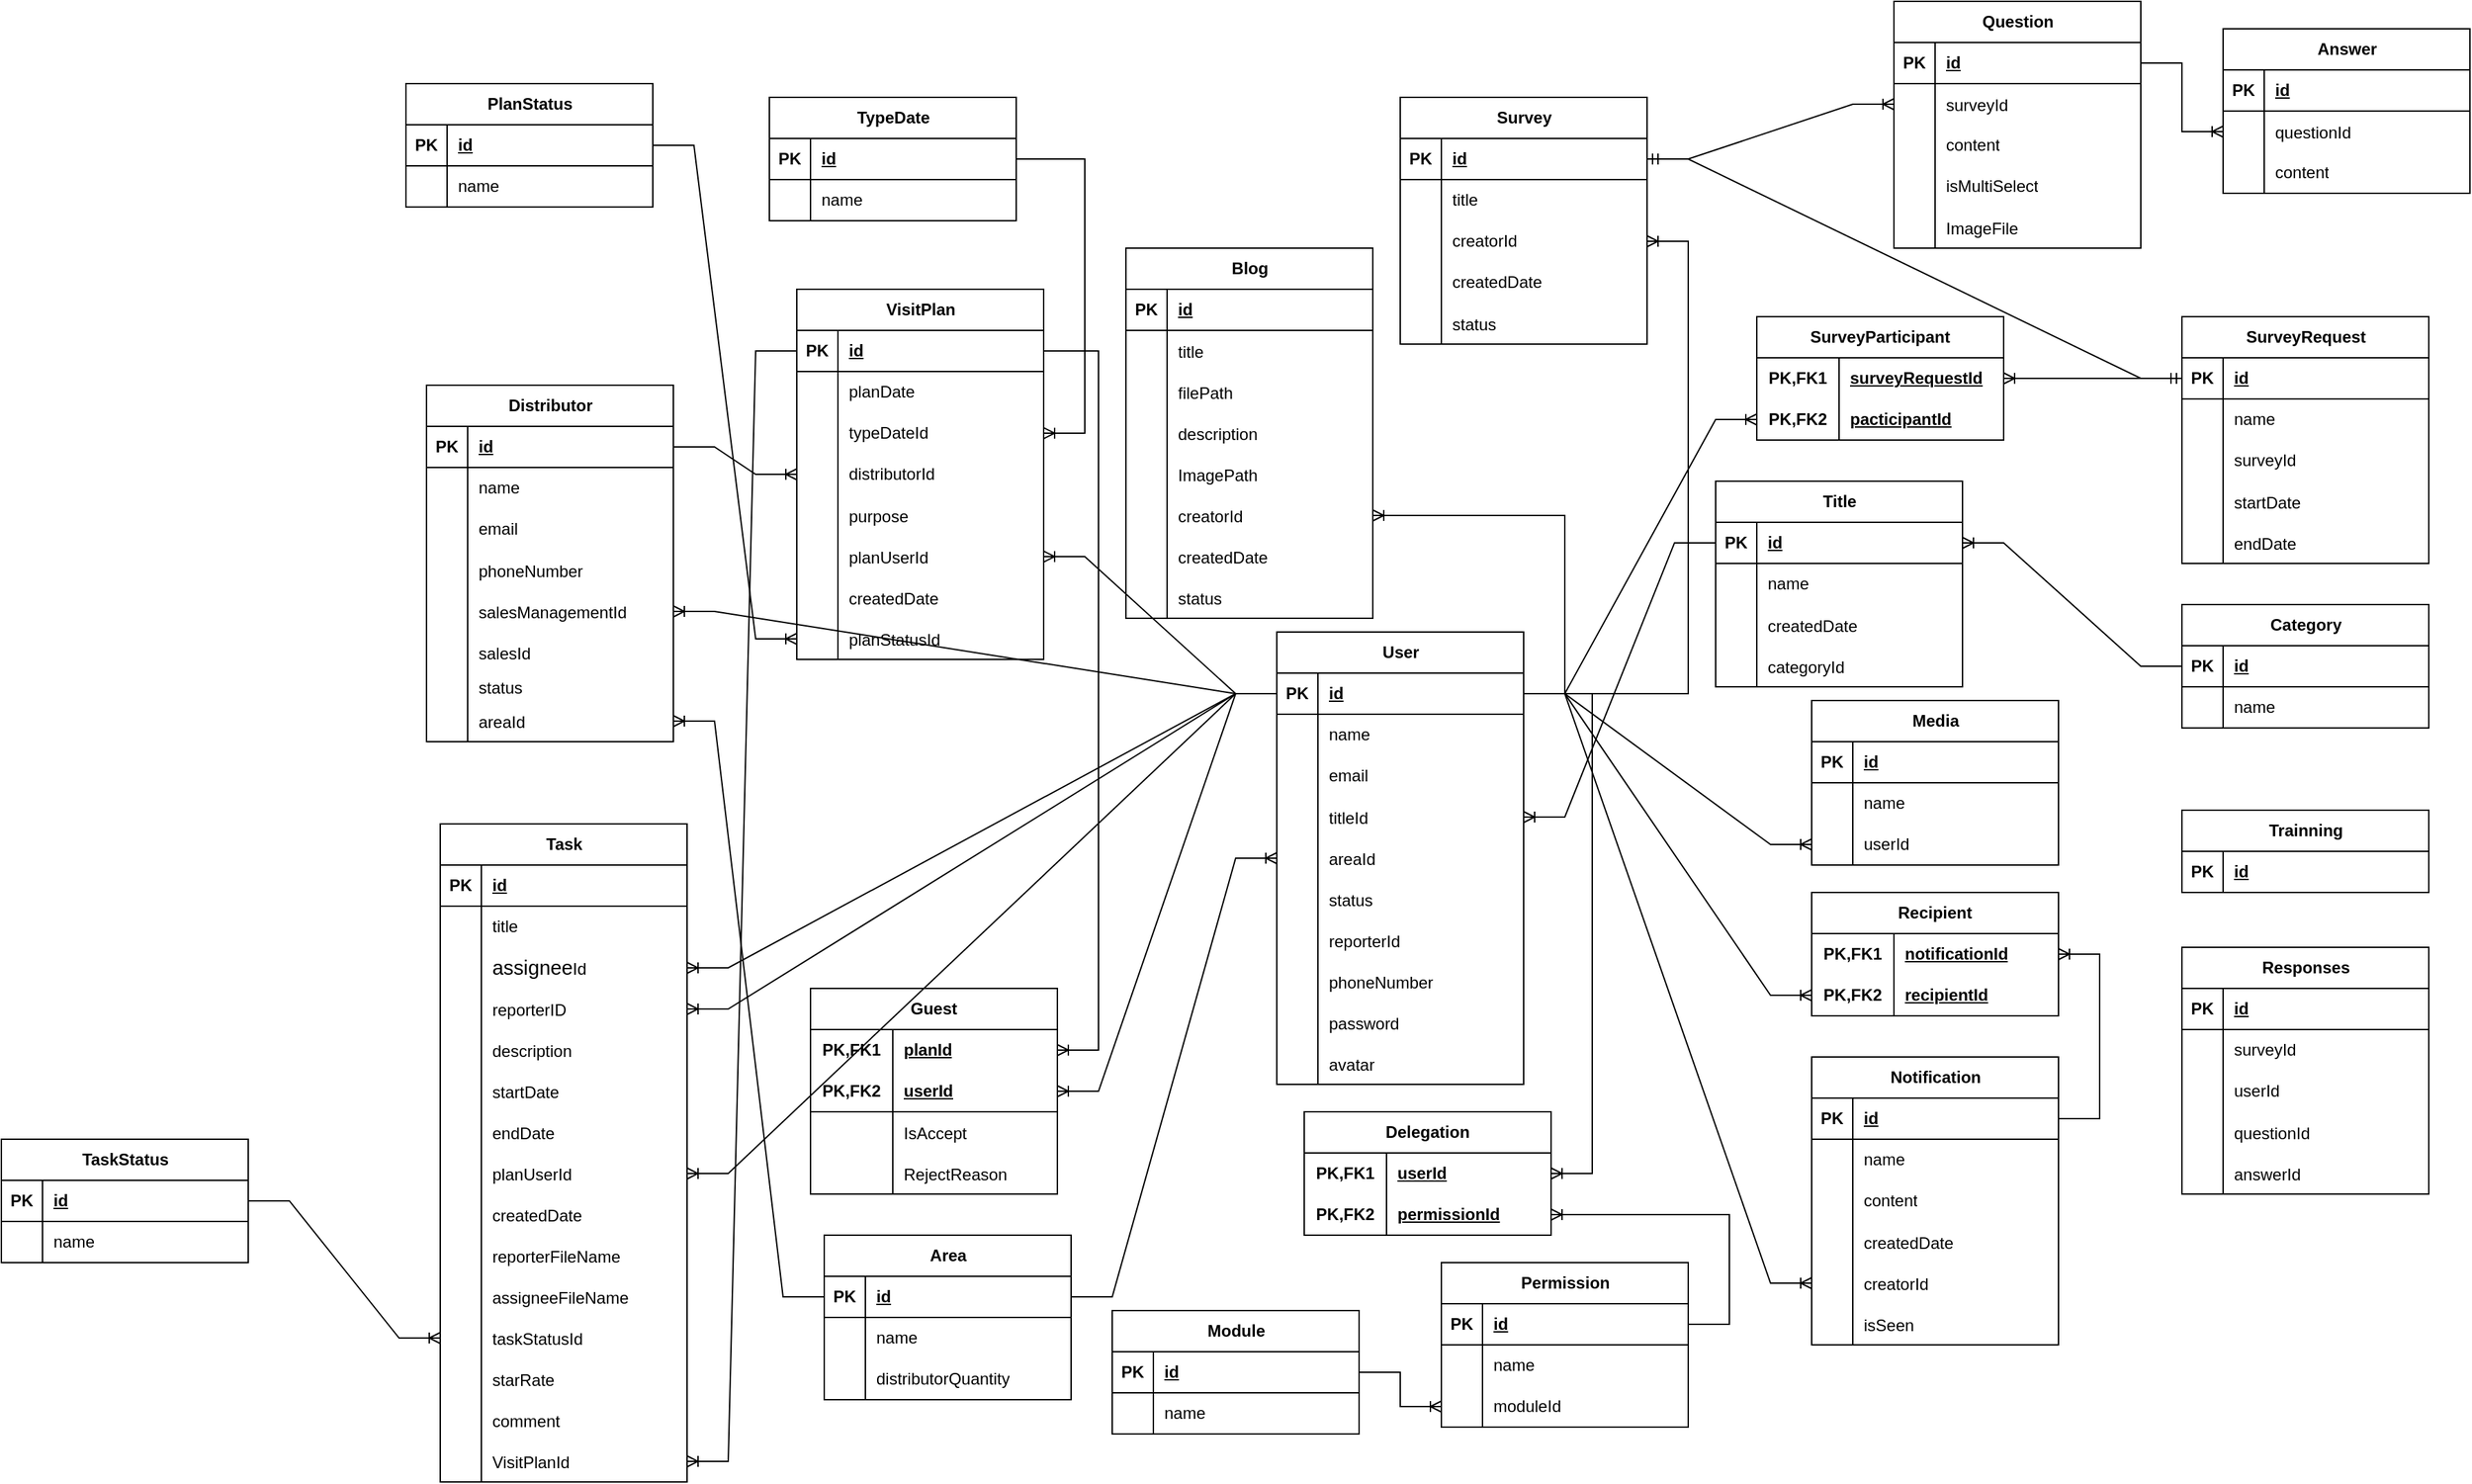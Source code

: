 <mxfile version="25.0.3">
  <diagram id="R2lEEEUBdFMjLlhIrx00" name="Page-1">
    <mxGraphModel dx="2615" dy="836" grid="1" gridSize="10" guides="1" tooltips="1" connect="1" arrows="1" fold="1" page="1" pageScale="1" pageWidth="850" pageHeight="1100" math="0" shadow="0" extFonts="Permanent Marker^https://fonts.googleapis.com/css?family=Permanent+Marker">
      <root>
        <mxCell id="0" />
        <mxCell id="1" parent="0" />
        <mxCell id="PhSOSko253eMM8wXwqo_-1" value="Title" style="shape=table;startSize=30;container=1;collapsible=1;childLayout=tableLayout;fixedRows=1;rowLines=0;fontStyle=1;align=center;resizeLast=1;html=1;" parent="1" vertex="1">
          <mxGeometry x="530" y="350" width="180" height="150" as="geometry" />
        </mxCell>
        <mxCell id="PhSOSko253eMM8wXwqo_-2" value="" style="shape=tableRow;horizontal=0;startSize=0;swimlaneHead=0;swimlaneBody=0;fillColor=none;collapsible=0;dropTarget=0;points=[[0,0.5],[1,0.5]];portConstraint=eastwest;top=0;left=0;right=0;bottom=1;" parent="PhSOSko253eMM8wXwqo_-1" vertex="1">
          <mxGeometry y="30" width="180" height="30" as="geometry" />
        </mxCell>
        <mxCell id="PhSOSko253eMM8wXwqo_-3" value="PK" style="shape=partialRectangle;connectable=0;fillColor=none;top=0;left=0;bottom=0;right=0;fontStyle=1;overflow=hidden;whiteSpace=wrap;html=1;" parent="PhSOSko253eMM8wXwqo_-2" vertex="1">
          <mxGeometry width="30" height="30" as="geometry">
            <mxRectangle width="30" height="30" as="alternateBounds" />
          </mxGeometry>
        </mxCell>
        <mxCell id="PhSOSko253eMM8wXwqo_-4" value="id" style="shape=partialRectangle;connectable=0;fillColor=none;top=0;left=0;bottom=0;right=0;align=left;spacingLeft=6;fontStyle=5;overflow=hidden;whiteSpace=wrap;html=1;" parent="PhSOSko253eMM8wXwqo_-2" vertex="1">
          <mxGeometry x="30" width="150" height="30" as="geometry">
            <mxRectangle width="150" height="30" as="alternateBounds" />
          </mxGeometry>
        </mxCell>
        <mxCell id="PhSOSko253eMM8wXwqo_-5" value="" style="shape=tableRow;horizontal=0;startSize=0;swimlaneHead=0;swimlaneBody=0;fillColor=none;collapsible=0;dropTarget=0;points=[[0,0.5],[1,0.5]];portConstraint=eastwest;top=0;left=0;right=0;bottom=0;" parent="PhSOSko253eMM8wXwqo_-1" vertex="1">
          <mxGeometry y="60" width="180" height="30" as="geometry" />
        </mxCell>
        <mxCell id="PhSOSko253eMM8wXwqo_-6" value="" style="shape=partialRectangle;connectable=0;fillColor=none;top=0;left=0;bottom=0;right=0;editable=1;overflow=hidden;whiteSpace=wrap;html=1;" parent="PhSOSko253eMM8wXwqo_-5" vertex="1">
          <mxGeometry width="30" height="30" as="geometry">
            <mxRectangle width="30" height="30" as="alternateBounds" />
          </mxGeometry>
        </mxCell>
        <mxCell id="PhSOSko253eMM8wXwqo_-7" value="name" style="shape=partialRectangle;connectable=0;fillColor=none;top=0;left=0;bottom=0;right=0;align=left;spacingLeft=6;overflow=hidden;whiteSpace=wrap;html=1;" parent="PhSOSko253eMM8wXwqo_-5" vertex="1">
          <mxGeometry x="30" width="150" height="30" as="geometry">
            <mxRectangle width="150" height="30" as="alternateBounds" />
          </mxGeometry>
        </mxCell>
        <mxCell id="Qb6Frc0agb43EQtMnaI_-61" value="" style="shape=tableRow;horizontal=0;startSize=0;swimlaneHead=0;swimlaneBody=0;fillColor=none;collapsible=0;dropTarget=0;points=[[0,0.5],[1,0.5]];portConstraint=eastwest;top=0;left=0;right=0;bottom=0;" parent="PhSOSko253eMM8wXwqo_-1" vertex="1">
          <mxGeometry y="90" width="180" height="30" as="geometry" />
        </mxCell>
        <mxCell id="Qb6Frc0agb43EQtMnaI_-62" value="" style="shape=partialRectangle;connectable=0;fillColor=none;top=0;left=0;bottom=0;right=0;editable=1;overflow=hidden;" parent="Qb6Frc0agb43EQtMnaI_-61" vertex="1">
          <mxGeometry width="30" height="30" as="geometry">
            <mxRectangle width="30" height="30" as="alternateBounds" />
          </mxGeometry>
        </mxCell>
        <mxCell id="Qb6Frc0agb43EQtMnaI_-63" value="createdDate" style="shape=partialRectangle;connectable=0;fillColor=none;top=0;left=0;bottom=0;right=0;align=left;spacingLeft=6;overflow=hidden;" parent="Qb6Frc0agb43EQtMnaI_-61" vertex="1">
          <mxGeometry x="30" width="150" height="30" as="geometry">
            <mxRectangle width="150" height="30" as="alternateBounds" />
          </mxGeometry>
        </mxCell>
        <mxCell id="rhvFty0uz16ldvlsnoGh-1" value="" style="shape=tableRow;horizontal=0;startSize=0;swimlaneHead=0;swimlaneBody=0;fillColor=none;collapsible=0;dropTarget=0;points=[[0,0.5],[1,0.5]];portConstraint=eastwest;top=0;left=0;right=0;bottom=0;" parent="PhSOSko253eMM8wXwqo_-1" vertex="1">
          <mxGeometry y="120" width="180" height="30" as="geometry" />
        </mxCell>
        <mxCell id="rhvFty0uz16ldvlsnoGh-2" value="" style="shape=partialRectangle;connectable=0;fillColor=none;top=0;left=0;bottom=0;right=0;editable=1;overflow=hidden;" parent="rhvFty0uz16ldvlsnoGh-1" vertex="1">
          <mxGeometry width="30" height="30" as="geometry">
            <mxRectangle width="30" height="30" as="alternateBounds" />
          </mxGeometry>
        </mxCell>
        <mxCell id="rhvFty0uz16ldvlsnoGh-3" value="categoryId" style="shape=partialRectangle;connectable=0;fillColor=none;top=0;left=0;bottom=0;right=0;align=left;spacingLeft=6;overflow=hidden;" parent="rhvFty0uz16ldvlsnoGh-1" vertex="1">
          <mxGeometry x="30" width="150" height="30" as="geometry">
            <mxRectangle width="150" height="30" as="alternateBounds" />
          </mxGeometry>
        </mxCell>
        <mxCell id="PhSOSko253eMM8wXwqo_-14" value="Area" style="shape=table;startSize=30;container=1;collapsible=1;childLayout=tableLayout;fixedRows=1;rowLines=0;fontStyle=1;align=center;resizeLast=1;html=1;" parent="1" vertex="1">
          <mxGeometry x="-120" y="900" width="180" height="120" as="geometry" />
        </mxCell>
        <mxCell id="PhSOSko253eMM8wXwqo_-15" value="" style="shape=tableRow;horizontal=0;startSize=0;swimlaneHead=0;swimlaneBody=0;fillColor=none;collapsible=0;dropTarget=0;points=[[0,0.5],[1,0.5]];portConstraint=eastwest;top=0;left=0;right=0;bottom=1;" parent="PhSOSko253eMM8wXwqo_-14" vertex="1">
          <mxGeometry y="30" width="180" height="30" as="geometry" />
        </mxCell>
        <mxCell id="PhSOSko253eMM8wXwqo_-16" value="PK" style="shape=partialRectangle;connectable=0;fillColor=none;top=0;left=0;bottom=0;right=0;fontStyle=1;overflow=hidden;whiteSpace=wrap;html=1;" parent="PhSOSko253eMM8wXwqo_-15" vertex="1">
          <mxGeometry width="30" height="30" as="geometry">
            <mxRectangle width="30" height="30" as="alternateBounds" />
          </mxGeometry>
        </mxCell>
        <mxCell id="PhSOSko253eMM8wXwqo_-17" value="id" style="shape=partialRectangle;connectable=0;fillColor=none;top=0;left=0;bottom=0;right=0;align=left;spacingLeft=6;fontStyle=5;overflow=hidden;whiteSpace=wrap;html=1;" parent="PhSOSko253eMM8wXwqo_-15" vertex="1">
          <mxGeometry x="30" width="150" height="30" as="geometry">
            <mxRectangle width="150" height="30" as="alternateBounds" />
          </mxGeometry>
        </mxCell>
        <mxCell id="PhSOSko253eMM8wXwqo_-18" value="" style="shape=tableRow;horizontal=0;startSize=0;swimlaneHead=0;swimlaneBody=0;fillColor=none;collapsible=0;dropTarget=0;points=[[0,0.5],[1,0.5]];portConstraint=eastwest;top=0;left=0;right=0;bottom=0;" parent="PhSOSko253eMM8wXwqo_-14" vertex="1">
          <mxGeometry y="60" width="180" height="30" as="geometry" />
        </mxCell>
        <mxCell id="PhSOSko253eMM8wXwqo_-19" value="" style="shape=partialRectangle;connectable=0;fillColor=none;top=0;left=0;bottom=0;right=0;editable=1;overflow=hidden;whiteSpace=wrap;html=1;" parent="PhSOSko253eMM8wXwqo_-18" vertex="1">
          <mxGeometry width="30" height="30" as="geometry">
            <mxRectangle width="30" height="30" as="alternateBounds" />
          </mxGeometry>
        </mxCell>
        <mxCell id="PhSOSko253eMM8wXwqo_-20" value="name" style="shape=partialRectangle;connectable=0;fillColor=none;top=0;left=0;bottom=0;right=0;align=left;spacingLeft=6;overflow=hidden;whiteSpace=wrap;html=1;" parent="PhSOSko253eMM8wXwqo_-18" vertex="1">
          <mxGeometry x="30" width="150" height="30" as="geometry">
            <mxRectangle width="150" height="30" as="alternateBounds" />
          </mxGeometry>
        </mxCell>
        <mxCell id="PhSOSko253eMM8wXwqo_-21" value="" style="shape=tableRow;horizontal=0;startSize=0;swimlaneHead=0;swimlaneBody=0;fillColor=none;collapsible=0;dropTarget=0;points=[[0,0.5],[1,0.5]];portConstraint=eastwest;top=0;left=0;right=0;bottom=0;" parent="PhSOSko253eMM8wXwqo_-14" vertex="1">
          <mxGeometry y="90" width="180" height="30" as="geometry" />
        </mxCell>
        <mxCell id="PhSOSko253eMM8wXwqo_-22" value="" style="shape=partialRectangle;connectable=0;fillColor=none;top=0;left=0;bottom=0;right=0;editable=1;overflow=hidden;whiteSpace=wrap;html=1;" parent="PhSOSko253eMM8wXwqo_-21" vertex="1">
          <mxGeometry width="30" height="30" as="geometry">
            <mxRectangle width="30" height="30" as="alternateBounds" />
          </mxGeometry>
        </mxCell>
        <mxCell id="PhSOSko253eMM8wXwqo_-23" value="distributorQuantity" style="shape=partialRectangle;connectable=0;fillColor=none;top=0;left=0;bottom=0;right=0;align=left;spacingLeft=6;overflow=hidden;whiteSpace=wrap;html=1;" parent="PhSOSko253eMM8wXwqo_-21" vertex="1">
          <mxGeometry x="30" width="150" height="30" as="geometry">
            <mxRectangle width="150" height="30" as="alternateBounds" />
          </mxGeometry>
        </mxCell>
        <mxCell id="PhSOSko253eMM8wXwqo_-24" value="Category" style="shape=table;startSize=30;container=1;collapsible=1;childLayout=tableLayout;fixedRows=1;rowLines=0;fontStyle=1;align=center;resizeLast=1;html=1;" parent="1" vertex="1">
          <mxGeometry x="870" y="440" width="180" height="90" as="geometry" />
        </mxCell>
        <mxCell id="PhSOSko253eMM8wXwqo_-25" value="" style="shape=tableRow;horizontal=0;startSize=0;swimlaneHead=0;swimlaneBody=0;fillColor=none;collapsible=0;dropTarget=0;points=[[0,0.5],[1,0.5]];portConstraint=eastwest;top=0;left=0;right=0;bottom=1;" parent="PhSOSko253eMM8wXwqo_-24" vertex="1">
          <mxGeometry y="30" width="180" height="30" as="geometry" />
        </mxCell>
        <mxCell id="PhSOSko253eMM8wXwqo_-26" value="PK" style="shape=partialRectangle;connectable=0;fillColor=none;top=0;left=0;bottom=0;right=0;fontStyle=1;overflow=hidden;whiteSpace=wrap;html=1;" parent="PhSOSko253eMM8wXwqo_-25" vertex="1">
          <mxGeometry width="30" height="30" as="geometry">
            <mxRectangle width="30" height="30" as="alternateBounds" />
          </mxGeometry>
        </mxCell>
        <mxCell id="PhSOSko253eMM8wXwqo_-27" value="id" style="shape=partialRectangle;connectable=0;fillColor=none;top=0;left=0;bottom=0;right=0;align=left;spacingLeft=6;fontStyle=5;overflow=hidden;whiteSpace=wrap;html=1;" parent="PhSOSko253eMM8wXwqo_-25" vertex="1">
          <mxGeometry x="30" width="150" height="30" as="geometry">
            <mxRectangle width="150" height="30" as="alternateBounds" />
          </mxGeometry>
        </mxCell>
        <mxCell id="PhSOSko253eMM8wXwqo_-28" value="" style="shape=tableRow;horizontal=0;startSize=0;swimlaneHead=0;swimlaneBody=0;fillColor=none;collapsible=0;dropTarget=0;points=[[0,0.5],[1,0.5]];portConstraint=eastwest;top=0;left=0;right=0;bottom=0;" parent="PhSOSko253eMM8wXwqo_-24" vertex="1">
          <mxGeometry y="60" width="180" height="30" as="geometry" />
        </mxCell>
        <mxCell id="PhSOSko253eMM8wXwqo_-29" value="" style="shape=partialRectangle;connectable=0;fillColor=none;top=0;left=0;bottom=0;right=0;editable=1;overflow=hidden;whiteSpace=wrap;html=1;" parent="PhSOSko253eMM8wXwqo_-28" vertex="1">
          <mxGeometry width="30" height="30" as="geometry">
            <mxRectangle width="30" height="30" as="alternateBounds" />
          </mxGeometry>
        </mxCell>
        <mxCell id="PhSOSko253eMM8wXwqo_-30" value="name" style="shape=partialRectangle;connectable=0;fillColor=none;top=0;left=0;bottom=0;right=0;align=left;spacingLeft=6;overflow=hidden;whiteSpace=wrap;html=1;" parent="PhSOSko253eMM8wXwqo_-28" vertex="1">
          <mxGeometry x="30" width="150" height="30" as="geometry">
            <mxRectangle width="150" height="30" as="alternateBounds" />
          </mxGeometry>
        </mxCell>
        <mxCell id="PhSOSko253eMM8wXwqo_-34" value="" style="edgeStyle=entityRelationEdgeStyle;fontSize=12;html=1;endArrow=ERoneToMany;rounded=0;" parent="1" source="PhSOSko253eMM8wXwqo_-24" target="PhSOSko253eMM8wXwqo_-2" edge="1">
          <mxGeometry width="100" height="100" relative="1" as="geometry">
            <mxPoint x="300" y="620" as="sourcePoint" />
            <mxPoint x="400" y="520" as="targetPoint" />
          </mxGeometry>
        </mxCell>
        <mxCell id="PhSOSko253eMM8wXwqo_-45" value="Task" style="shape=table;startSize=30;container=1;collapsible=1;childLayout=tableLayout;fixedRows=1;rowLines=0;fontStyle=1;align=center;resizeLast=1;html=1;" parent="1" vertex="1">
          <mxGeometry x="-400" y="600" width="180" height="480" as="geometry" />
        </mxCell>
        <mxCell id="PhSOSko253eMM8wXwqo_-46" value="" style="shape=tableRow;horizontal=0;startSize=0;swimlaneHead=0;swimlaneBody=0;fillColor=none;collapsible=0;dropTarget=0;points=[[0,0.5],[1,0.5]];portConstraint=eastwest;top=0;left=0;right=0;bottom=1;" parent="PhSOSko253eMM8wXwqo_-45" vertex="1">
          <mxGeometry y="30" width="180" height="30" as="geometry" />
        </mxCell>
        <mxCell id="PhSOSko253eMM8wXwqo_-47" value="PK" style="shape=partialRectangle;connectable=0;fillColor=none;top=0;left=0;bottom=0;right=0;fontStyle=1;overflow=hidden;whiteSpace=wrap;html=1;" parent="PhSOSko253eMM8wXwqo_-46" vertex="1">
          <mxGeometry width="30" height="30" as="geometry">
            <mxRectangle width="30" height="30" as="alternateBounds" />
          </mxGeometry>
        </mxCell>
        <mxCell id="PhSOSko253eMM8wXwqo_-48" value="id" style="shape=partialRectangle;connectable=0;fillColor=none;top=0;left=0;bottom=0;right=0;align=left;spacingLeft=6;fontStyle=5;overflow=hidden;whiteSpace=wrap;html=1;" parent="PhSOSko253eMM8wXwqo_-46" vertex="1">
          <mxGeometry x="30" width="150" height="30" as="geometry">
            <mxRectangle width="150" height="30" as="alternateBounds" />
          </mxGeometry>
        </mxCell>
        <mxCell id="PhSOSko253eMM8wXwqo_-49" value="" style="shape=tableRow;horizontal=0;startSize=0;swimlaneHead=0;swimlaneBody=0;fillColor=none;collapsible=0;dropTarget=0;points=[[0,0.5],[1,0.5]];portConstraint=eastwest;top=0;left=0;right=0;bottom=0;" parent="PhSOSko253eMM8wXwqo_-45" vertex="1">
          <mxGeometry y="60" width="180" height="30" as="geometry" />
        </mxCell>
        <mxCell id="PhSOSko253eMM8wXwqo_-50" value="" style="shape=partialRectangle;connectable=0;fillColor=none;top=0;left=0;bottom=0;right=0;editable=1;overflow=hidden;whiteSpace=wrap;html=1;" parent="PhSOSko253eMM8wXwqo_-49" vertex="1">
          <mxGeometry width="30" height="30" as="geometry">
            <mxRectangle width="30" height="30" as="alternateBounds" />
          </mxGeometry>
        </mxCell>
        <mxCell id="PhSOSko253eMM8wXwqo_-51" value="title" style="shape=partialRectangle;connectable=0;fillColor=none;top=0;left=0;bottom=0;right=0;align=left;spacingLeft=6;overflow=hidden;whiteSpace=wrap;html=1;" parent="PhSOSko253eMM8wXwqo_-49" vertex="1">
          <mxGeometry x="30" width="150" height="30" as="geometry">
            <mxRectangle width="150" height="30" as="alternateBounds" />
          </mxGeometry>
        </mxCell>
        <mxCell id="PhSOSko253eMM8wXwqo_-52" value="" style="shape=tableRow;horizontal=0;startSize=0;swimlaneHead=0;swimlaneBody=0;fillColor=none;collapsible=0;dropTarget=0;points=[[0,0.5],[1,0.5]];portConstraint=eastwest;top=0;left=0;right=0;bottom=0;" parent="PhSOSko253eMM8wXwqo_-45" vertex="1">
          <mxGeometry y="90" width="180" height="30" as="geometry" />
        </mxCell>
        <mxCell id="PhSOSko253eMM8wXwqo_-53" value="&lt;div&gt;&lt;br&gt;&lt;/div&gt;&lt;div&gt;&lt;br&gt;&lt;/div&gt;&lt;div&gt;&lt;br&gt;&lt;/div&gt;&lt;div&gt;&lt;br&gt;&lt;/div&gt;&lt;div&gt;&lt;br&gt;&lt;/div&gt;" style="shape=partialRectangle;connectable=0;fillColor=none;top=0;left=0;bottom=0;right=0;editable=1;overflow=hidden;whiteSpace=wrap;html=1;" parent="PhSOSko253eMM8wXwqo_-52" vertex="1">
          <mxGeometry width="30" height="30" as="geometry">
            <mxRectangle width="30" height="30" as="alternateBounds" />
          </mxGeometry>
        </mxCell>
        <mxCell id="PhSOSko253eMM8wXwqo_-54" value="&lt;span style=&quot;font-size:11.0pt;font-family:&amp;quot;Arial&amp;quot;,sans-serif;&lt;br/&gt;mso-fareast-font-family:Batang;mso-ansi-language:EN-US;mso-fareast-language:&lt;br/&gt;EN-US;mso-bidi-language:AR-SA&quot;&gt;assignee&lt;/span&gt;Id" style="shape=partialRectangle;connectable=0;fillColor=none;top=0;left=0;bottom=0;right=0;align=left;spacingLeft=6;overflow=hidden;whiteSpace=wrap;html=1;" parent="PhSOSko253eMM8wXwqo_-52" vertex="1">
          <mxGeometry x="30" width="150" height="30" as="geometry">
            <mxRectangle width="150" height="30" as="alternateBounds" />
          </mxGeometry>
        </mxCell>
        <mxCell id="PhSOSko253eMM8wXwqo_-60" value="" style="shape=tableRow;horizontal=0;startSize=0;swimlaneHead=0;swimlaneBody=0;fillColor=none;collapsible=0;dropTarget=0;points=[[0,0.5],[1,0.5]];portConstraint=eastwest;top=0;left=0;right=0;bottom=0;" parent="PhSOSko253eMM8wXwqo_-45" vertex="1">
          <mxGeometry y="120" width="180" height="30" as="geometry" />
        </mxCell>
        <mxCell id="PhSOSko253eMM8wXwqo_-61" value="" style="shape=partialRectangle;connectable=0;fillColor=none;top=0;left=0;bottom=0;right=0;editable=1;overflow=hidden;" parent="PhSOSko253eMM8wXwqo_-60" vertex="1">
          <mxGeometry width="30" height="30" as="geometry">
            <mxRectangle width="30" height="30" as="alternateBounds" />
          </mxGeometry>
        </mxCell>
        <mxCell id="PhSOSko253eMM8wXwqo_-62" value="reporterID" style="shape=partialRectangle;connectable=0;fillColor=none;top=0;left=0;bottom=0;right=0;align=left;spacingLeft=6;overflow=hidden;" parent="PhSOSko253eMM8wXwqo_-60" vertex="1">
          <mxGeometry x="30" width="150" height="30" as="geometry">
            <mxRectangle width="150" height="30" as="alternateBounds" />
          </mxGeometry>
        </mxCell>
        <mxCell id="PhSOSko253eMM8wXwqo_-56" value="" style="shape=tableRow;horizontal=0;startSize=0;swimlaneHead=0;swimlaneBody=0;fillColor=none;collapsible=0;dropTarget=0;points=[[0,0.5],[1,0.5]];portConstraint=eastwest;top=0;left=0;right=0;bottom=0;" parent="PhSOSko253eMM8wXwqo_-45" vertex="1">
          <mxGeometry y="150" width="180" height="30" as="geometry" />
        </mxCell>
        <mxCell id="PhSOSko253eMM8wXwqo_-57" value="" style="shape=partialRectangle;connectable=0;fillColor=none;top=0;left=0;bottom=0;right=0;editable=1;overflow=hidden;" parent="PhSOSko253eMM8wXwqo_-56" vertex="1">
          <mxGeometry width="30" height="30" as="geometry">
            <mxRectangle width="30" height="30" as="alternateBounds" />
          </mxGeometry>
        </mxCell>
        <mxCell id="PhSOSko253eMM8wXwqo_-58" value="description" style="shape=partialRectangle;connectable=0;fillColor=none;top=0;left=0;bottom=0;right=0;align=left;spacingLeft=6;overflow=hidden;" parent="PhSOSko253eMM8wXwqo_-56" vertex="1">
          <mxGeometry x="30" width="150" height="30" as="geometry">
            <mxRectangle width="150" height="30" as="alternateBounds" />
          </mxGeometry>
        </mxCell>
        <mxCell id="PhSOSko253eMM8wXwqo_-64" value="" style="shape=tableRow;horizontal=0;startSize=0;swimlaneHead=0;swimlaneBody=0;fillColor=none;collapsible=0;dropTarget=0;points=[[0,0.5],[1,0.5]];portConstraint=eastwest;top=0;left=0;right=0;bottom=0;" parent="PhSOSko253eMM8wXwqo_-45" vertex="1">
          <mxGeometry y="180" width="180" height="30" as="geometry" />
        </mxCell>
        <mxCell id="PhSOSko253eMM8wXwqo_-65" value="" style="shape=partialRectangle;connectable=0;fillColor=none;top=0;left=0;bottom=0;right=0;editable=1;overflow=hidden;" parent="PhSOSko253eMM8wXwqo_-64" vertex="1">
          <mxGeometry width="30" height="30" as="geometry">
            <mxRectangle width="30" height="30" as="alternateBounds" />
          </mxGeometry>
        </mxCell>
        <mxCell id="PhSOSko253eMM8wXwqo_-66" value="startDate" style="shape=partialRectangle;connectable=0;fillColor=none;top=0;left=0;bottom=0;right=0;align=left;spacingLeft=6;overflow=hidden;" parent="PhSOSko253eMM8wXwqo_-64" vertex="1">
          <mxGeometry x="30" width="150" height="30" as="geometry">
            <mxRectangle width="150" height="30" as="alternateBounds" />
          </mxGeometry>
        </mxCell>
        <mxCell id="PhSOSko253eMM8wXwqo_-68" value="" style="shape=tableRow;horizontal=0;startSize=0;swimlaneHead=0;swimlaneBody=0;fillColor=none;collapsible=0;dropTarget=0;points=[[0,0.5],[1,0.5]];portConstraint=eastwest;top=0;left=0;right=0;bottom=0;" parent="PhSOSko253eMM8wXwqo_-45" vertex="1">
          <mxGeometry y="210" width="180" height="30" as="geometry" />
        </mxCell>
        <mxCell id="PhSOSko253eMM8wXwqo_-69" value="" style="shape=partialRectangle;connectable=0;fillColor=none;top=0;left=0;bottom=0;right=0;editable=1;overflow=hidden;" parent="PhSOSko253eMM8wXwqo_-68" vertex="1">
          <mxGeometry width="30" height="30" as="geometry">
            <mxRectangle width="30" height="30" as="alternateBounds" />
          </mxGeometry>
        </mxCell>
        <mxCell id="PhSOSko253eMM8wXwqo_-70" value="endDate" style="shape=partialRectangle;connectable=0;fillColor=none;top=0;left=0;bottom=0;right=0;align=left;spacingLeft=6;overflow=hidden;" parent="PhSOSko253eMM8wXwqo_-68" vertex="1">
          <mxGeometry x="30" width="150" height="30" as="geometry">
            <mxRectangle width="150" height="30" as="alternateBounds" />
          </mxGeometry>
        </mxCell>
        <mxCell id="PhSOSko253eMM8wXwqo_-72" value="" style="shape=tableRow;horizontal=0;startSize=0;swimlaneHead=0;swimlaneBody=0;fillColor=none;collapsible=0;dropTarget=0;points=[[0,0.5],[1,0.5]];portConstraint=eastwest;top=0;left=0;right=0;bottom=0;" parent="PhSOSko253eMM8wXwqo_-45" vertex="1">
          <mxGeometry y="240" width="180" height="30" as="geometry" />
        </mxCell>
        <mxCell id="PhSOSko253eMM8wXwqo_-73" value="" style="shape=partialRectangle;connectable=0;fillColor=none;top=0;left=0;bottom=0;right=0;editable=1;overflow=hidden;" parent="PhSOSko253eMM8wXwqo_-72" vertex="1">
          <mxGeometry width="30" height="30" as="geometry">
            <mxRectangle width="30" height="30" as="alternateBounds" />
          </mxGeometry>
        </mxCell>
        <mxCell id="PhSOSko253eMM8wXwqo_-74" value="planUserId" style="shape=partialRectangle;connectable=0;fillColor=none;top=0;left=0;bottom=0;right=0;align=left;spacingLeft=6;overflow=hidden;" parent="PhSOSko253eMM8wXwqo_-72" vertex="1">
          <mxGeometry x="30" width="150" height="30" as="geometry">
            <mxRectangle width="150" height="30" as="alternateBounds" />
          </mxGeometry>
        </mxCell>
        <mxCell id="PhSOSko253eMM8wXwqo_-76" value="" style="shape=tableRow;horizontal=0;startSize=0;swimlaneHead=0;swimlaneBody=0;fillColor=none;collapsible=0;dropTarget=0;points=[[0,0.5],[1,0.5]];portConstraint=eastwest;top=0;left=0;right=0;bottom=0;" parent="PhSOSko253eMM8wXwqo_-45" vertex="1">
          <mxGeometry y="270" width="180" height="30" as="geometry" />
        </mxCell>
        <mxCell id="PhSOSko253eMM8wXwqo_-77" value="" style="shape=partialRectangle;connectable=0;fillColor=none;top=0;left=0;bottom=0;right=0;editable=1;overflow=hidden;" parent="PhSOSko253eMM8wXwqo_-76" vertex="1">
          <mxGeometry width="30" height="30" as="geometry">
            <mxRectangle width="30" height="30" as="alternateBounds" />
          </mxGeometry>
        </mxCell>
        <mxCell id="PhSOSko253eMM8wXwqo_-78" value="createdDate" style="shape=partialRectangle;connectable=0;fillColor=none;top=0;left=0;bottom=0;right=0;align=left;spacingLeft=6;overflow=hidden;" parent="PhSOSko253eMM8wXwqo_-76" vertex="1">
          <mxGeometry x="30" width="150" height="30" as="geometry">
            <mxRectangle width="150" height="30" as="alternateBounds" />
          </mxGeometry>
        </mxCell>
        <mxCell id="Qb6Frc0agb43EQtMnaI_-105" value="" style="shape=tableRow;horizontal=0;startSize=0;swimlaneHead=0;swimlaneBody=0;fillColor=none;collapsible=0;dropTarget=0;points=[[0,0.5],[1,0.5]];portConstraint=eastwest;top=0;left=0;right=0;bottom=0;" parent="PhSOSko253eMM8wXwqo_-45" vertex="1">
          <mxGeometry y="300" width="180" height="30" as="geometry" />
        </mxCell>
        <mxCell id="Qb6Frc0agb43EQtMnaI_-106" value="" style="shape=partialRectangle;connectable=0;fillColor=none;top=0;left=0;bottom=0;right=0;editable=1;overflow=hidden;" parent="Qb6Frc0agb43EQtMnaI_-105" vertex="1">
          <mxGeometry width="30" height="30" as="geometry">
            <mxRectangle width="30" height="30" as="alternateBounds" />
          </mxGeometry>
        </mxCell>
        <mxCell id="Qb6Frc0agb43EQtMnaI_-107" value="reporterFileName" style="shape=partialRectangle;connectable=0;fillColor=none;top=0;left=0;bottom=0;right=0;align=left;spacingLeft=6;overflow=hidden;" parent="Qb6Frc0agb43EQtMnaI_-105" vertex="1">
          <mxGeometry x="30" width="150" height="30" as="geometry">
            <mxRectangle width="150" height="30" as="alternateBounds" />
          </mxGeometry>
        </mxCell>
        <mxCell id="Qb6Frc0agb43EQtMnaI_-101" value="" style="shape=tableRow;horizontal=0;startSize=0;swimlaneHead=0;swimlaneBody=0;fillColor=none;collapsible=0;dropTarget=0;points=[[0,0.5],[1,0.5]];portConstraint=eastwest;top=0;left=0;right=0;bottom=0;" parent="PhSOSko253eMM8wXwqo_-45" vertex="1">
          <mxGeometry y="330" width="180" height="30" as="geometry" />
        </mxCell>
        <mxCell id="Qb6Frc0agb43EQtMnaI_-102" value="" style="shape=partialRectangle;connectable=0;fillColor=none;top=0;left=0;bottom=0;right=0;editable=1;overflow=hidden;" parent="Qb6Frc0agb43EQtMnaI_-101" vertex="1">
          <mxGeometry width="30" height="30" as="geometry">
            <mxRectangle width="30" height="30" as="alternateBounds" />
          </mxGeometry>
        </mxCell>
        <mxCell id="Qb6Frc0agb43EQtMnaI_-103" value="assigneeFileName" style="shape=partialRectangle;connectable=0;fillColor=none;top=0;left=0;bottom=0;right=0;align=left;spacingLeft=6;overflow=hidden;" parent="Qb6Frc0agb43EQtMnaI_-101" vertex="1">
          <mxGeometry x="30" width="150" height="30" as="geometry">
            <mxRectangle width="150" height="30" as="alternateBounds" />
          </mxGeometry>
        </mxCell>
        <mxCell id="PhSOSko253eMM8wXwqo_-80" value="" style="shape=tableRow;horizontal=0;startSize=0;swimlaneHead=0;swimlaneBody=0;fillColor=none;collapsible=0;dropTarget=0;points=[[0,0.5],[1,0.5]];portConstraint=eastwest;top=0;left=0;right=0;bottom=0;" parent="PhSOSko253eMM8wXwqo_-45" vertex="1">
          <mxGeometry y="360" width="180" height="30" as="geometry" />
        </mxCell>
        <mxCell id="PhSOSko253eMM8wXwqo_-81" value="" style="shape=partialRectangle;connectable=0;fillColor=none;top=0;left=0;bottom=0;right=0;editable=1;overflow=hidden;" parent="PhSOSko253eMM8wXwqo_-80" vertex="1">
          <mxGeometry width="30" height="30" as="geometry">
            <mxRectangle width="30" height="30" as="alternateBounds" />
          </mxGeometry>
        </mxCell>
        <mxCell id="PhSOSko253eMM8wXwqo_-82" value="taskStatusId" style="shape=partialRectangle;connectable=0;fillColor=none;top=0;left=0;bottom=0;right=0;align=left;spacingLeft=6;overflow=hidden;" parent="PhSOSko253eMM8wXwqo_-80" vertex="1">
          <mxGeometry x="30" width="150" height="30" as="geometry">
            <mxRectangle width="150" height="30" as="alternateBounds" />
          </mxGeometry>
        </mxCell>
        <mxCell id="coNFn8c1P5_aPEV57m2A-30" value="" style="shape=tableRow;horizontal=0;startSize=0;swimlaneHead=0;swimlaneBody=0;fillColor=none;collapsible=0;dropTarget=0;points=[[0,0.5],[1,0.5]];portConstraint=eastwest;top=0;left=0;right=0;bottom=0;" parent="PhSOSko253eMM8wXwqo_-45" vertex="1">
          <mxGeometry y="390" width="180" height="30" as="geometry" />
        </mxCell>
        <mxCell id="coNFn8c1P5_aPEV57m2A-31" value="" style="shape=partialRectangle;connectable=0;fillColor=none;top=0;left=0;bottom=0;right=0;editable=1;overflow=hidden;" parent="coNFn8c1P5_aPEV57m2A-30" vertex="1">
          <mxGeometry width="30" height="30" as="geometry">
            <mxRectangle width="30" height="30" as="alternateBounds" />
          </mxGeometry>
        </mxCell>
        <mxCell id="coNFn8c1P5_aPEV57m2A-32" value="starRate" style="shape=partialRectangle;connectable=0;fillColor=none;top=0;left=0;bottom=0;right=0;align=left;spacingLeft=6;overflow=hidden;" parent="coNFn8c1P5_aPEV57m2A-30" vertex="1">
          <mxGeometry x="30" width="150" height="30" as="geometry">
            <mxRectangle width="150" height="30" as="alternateBounds" />
          </mxGeometry>
        </mxCell>
        <mxCell id="coNFn8c1P5_aPEV57m2A-33" value="" style="shape=tableRow;horizontal=0;startSize=0;swimlaneHead=0;swimlaneBody=0;fillColor=none;collapsible=0;dropTarget=0;points=[[0,0.5],[1,0.5]];portConstraint=eastwest;top=0;left=0;right=0;bottom=0;" parent="PhSOSko253eMM8wXwqo_-45" vertex="1">
          <mxGeometry y="420" width="180" height="30" as="geometry" />
        </mxCell>
        <mxCell id="coNFn8c1P5_aPEV57m2A-34" value="" style="shape=partialRectangle;connectable=0;fillColor=none;top=0;left=0;bottom=0;right=0;editable=1;overflow=hidden;" parent="coNFn8c1P5_aPEV57m2A-33" vertex="1">
          <mxGeometry width="30" height="30" as="geometry">
            <mxRectangle width="30" height="30" as="alternateBounds" />
          </mxGeometry>
        </mxCell>
        <mxCell id="coNFn8c1P5_aPEV57m2A-35" value="comment" style="shape=partialRectangle;connectable=0;fillColor=none;top=0;left=0;bottom=0;right=0;align=left;spacingLeft=6;overflow=hidden;" parent="coNFn8c1P5_aPEV57m2A-33" vertex="1">
          <mxGeometry x="30" width="150" height="30" as="geometry">
            <mxRectangle width="150" height="30" as="alternateBounds" />
          </mxGeometry>
        </mxCell>
        <mxCell id="Qb6Frc0agb43EQtMnaI_-109" value="" style="shape=tableRow;horizontal=0;startSize=0;swimlaneHead=0;swimlaneBody=0;fillColor=none;collapsible=0;dropTarget=0;points=[[0,0.5],[1,0.5]];portConstraint=eastwest;top=0;left=0;right=0;bottom=0;" parent="PhSOSko253eMM8wXwqo_-45" vertex="1">
          <mxGeometry y="450" width="180" height="30" as="geometry" />
        </mxCell>
        <mxCell id="Qb6Frc0agb43EQtMnaI_-110" value="" style="shape=partialRectangle;connectable=0;fillColor=none;top=0;left=0;bottom=0;right=0;editable=1;overflow=hidden;" parent="Qb6Frc0agb43EQtMnaI_-109" vertex="1">
          <mxGeometry width="30" height="30" as="geometry">
            <mxRectangle width="30" height="30" as="alternateBounds" />
          </mxGeometry>
        </mxCell>
        <mxCell id="Qb6Frc0agb43EQtMnaI_-111" value="VisitPlanId" style="shape=partialRectangle;connectable=0;fillColor=none;top=0;left=0;bottom=0;right=0;align=left;spacingLeft=6;overflow=hidden;" parent="Qb6Frc0agb43EQtMnaI_-109" vertex="1">
          <mxGeometry x="30" width="150" height="30" as="geometry">
            <mxRectangle width="150" height="30" as="alternateBounds" />
          </mxGeometry>
        </mxCell>
        <mxCell id="PhSOSko253eMM8wXwqo_-83" value="VisitPlan" style="shape=table;startSize=30;container=1;collapsible=1;childLayout=tableLayout;fixedRows=1;rowLines=0;fontStyle=1;align=center;resizeLast=1;html=1;" parent="1" vertex="1">
          <mxGeometry x="-140" y="210" width="180" height="270" as="geometry" />
        </mxCell>
        <mxCell id="PhSOSko253eMM8wXwqo_-84" value="" style="shape=tableRow;horizontal=0;startSize=0;swimlaneHead=0;swimlaneBody=0;fillColor=none;collapsible=0;dropTarget=0;points=[[0,0.5],[1,0.5]];portConstraint=eastwest;top=0;left=0;right=0;bottom=1;" parent="PhSOSko253eMM8wXwqo_-83" vertex="1">
          <mxGeometry y="30" width="180" height="30" as="geometry" />
        </mxCell>
        <mxCell id="PhSOSko253eMM8wXwqo_-85" value="PK" style="shape=partialRectangle;connectable=0;fillColor=none;top=0;left=0;bottom=0;right=0;fontStyle=1;overflow=hidden;whiteSpace=wrap;html=1;" parent="PhSOSko253eMM8wXwqo_-84" vertex="1">
          <mxGeometry width="30" height="30" as="geometry">
            <mxRectangle width="30" height="30" as="alternateBounds" />
          </mxGeometry>
        </mxCell>
        <mxCell id="PhSOSko253eMM8wXwqo_-86" value="id" style="shape=partialRectangle;connectable=0;fillColor=none;top=0;left=0;bottom=0;right=0;align=left;spacingLeft=6;fontStyle=5;overflow=hidden;whiteSpace=wrap;html=1;" parent="PhSOSko253eMM8wXwqo_-84" vertex="1">
          <mxGeometry x="30" width="150" height="30" as="geometry">
            <mxRectangle width="150" height="30" as="alternateBounds" />
          </mxGeometry>
        </mxCell>
        <mxCell id="PhSOSko253eMM8wXwqo_-87" value="" style="shape=tableRow;horizontal=0;startSize=0;swimlaneHead=0;swimlaneBody=0;fillColor=none;collapsible=0;dropTarget=0;points=[[0,0.5],[1,0.5]];portConstraint=eastwest;top=0;left=0;right=0;bottom=0;" parent="PhSOSko253eMM8wXwqo_-83" vertex="1">
          <mxGeometry y="60" width="180" height="30" as="geometry" />
        </mxCell>
        <mxCell id="PhSOSko253eMM8wXwqo_-88" value="" style="shape=partialRectangle;connectable=0;fillColor=none;top=0;left=0;bottom=0;right=0;editable=1;overflow=hidden;whiteSpace=wrap;html=1;" parent="PhSOSko253eMM8wXwqo_-87" vertex="1">
          <mxGeometry width="30" height="30" as="geometry">
            <mxRectangle width="30" height="30" as="alternateBounds" />
          </mxGeometry>
        </mxCell>
        <mxCell id="PhSOSko253eMM8wXwqo_-89" value="planDate" style="shape=partialRectangle;connectable=0;fillColor=none;top=0;left=0;bottom=0;right=0;align=left;spacingLeft=6;overflow=hidden;whiteSpace=wrap;html=1;" parent="PhSOSko253eMM8wXwqo_-87" vertex="1">
          <mxGeometry x="30" width="150" height="30" as="geometry">
            <mxRectangle width="150" height="30" as="alternateBounds" />
          </mxGeometry>
        </mxCell>
        <mxCell id="IUXkcDc3lHgpPE5Pp6cr-8" value="" style="shape=tableRow;horizontal=0;startSize=0;swimlaneHead=0;swimlaneBody=0;fillColor=none;collapsible=0;dropTarget=0;points=[[0,0.5],[1,0.5]];portConstraint=eastwest;top=0;left=0;right=0;bottom=0;" parent="PhSOSko253eMM8wXwqo_-83" vertex="1">
          <mxGeometry y="90" width="180" height="30" as="geometry" />
        </mxCell>
        <mxCell id="IUXkcDc3lHgpPE5Pp6cr-9" value="" style="shape=partialRectangle;connectable=0;fillColor=none;top=0;left=0;bottom=0;right=0;editable=1;overflow=hidden;whiteSpace=wrap;html=1;" parent="IUXkcDc3lHgpPE5Pp6cr-8" vertex="1">
          <mxGeometry width="30" height="30" as="geometry">
            <mxRectangle width="30" height="30" as="alternateBounds" />
          </mxGeometry>
        </mxCell>
        <mxCell id="IUXkcDc3lHgpPE5Pp6cr-10" value="typeDateId" style="shape=partialRectangle;connectable=0;fillColor=none;top=0;left=0;bottom=0;right=0;align=left;spacingLeft=6;overflow=hidden;whiteSpace=wrap;html=1;" parent="IUXkcDc3lHgpPE5Pp6cr-8" vertex="1">
          <mxGeometry x="30" width="150" height="30" as="geometry">
            <mxRectangle width="150" height="30" as="alternateBounds" />
          </mxGeometry>
        </mxCell>
        <mxCell id="PhSOSko253eMM8wXwqo_-90" value="" style="shape=tableRow;horizontal=0;startSize=0;swimlaneHead=0;swimlaneBody=0;fillColor=none;collapsible=0;dropTarget=0;points=[[0,0.5],[1,0.5]];portConstraint=eastwest;top=0;left=0;right=0;bottom=0;" parent="PhSOSko253eMM8wXwqo_-83" vertex="1">
          <mxGeometry y="120" width="180" height="30" as="geometry" />
        </mxCell>
        <mxCell id="PhSOSko253eMM8wXwqo_-91" value="" style="shape=partialRectangle;connectable=0;fillColor=none;top=0;left=0;bottom=0;right=0;editable=1;overflow=hidden;whiteSpace=wrap;html=1;" parent="PhSOSko253eMM8wXwqo_-90" vertex="1">
          <mxGeometry width="30" height="30" as="geometry">
            <mxRectangle width="30" height="30" as="alternateBounds" />
          </mxGeometry>
        </mxCell>
        <mxCell id="PhSOSko253eMM8wXwqo_-92" value="distributorId" style="shape=partialRectangle;connectable=0;fillColor=none;top=0;left=0;bottom=0;right=0;align=left;spacingLeft=6;overflow=hidden;whiteSpace=wrap;html=1;" parent="PhSOSko253eMM8wXwqo_-90" vertex="1">
          <mxGeometry x="30" width="150" height="30" as="geometry">
            <mxRectangle width="150" height="30" as="alternateBounds" />
          </mxGeometry>
        </mxCell>
        <mxCell id="PhSOSko253eMM8wXwqo_-94" value="" style="shape=tableRow;horizontal=0;startSize=0;swimlaneHead=0;swimlaneBody=0;fillColor=none;collapsible=0;dropTarget=0;points=[[0,0.5],[1,0.5]];portConstraint=eastwest;top=0;left=0;right=0;bottom=0;" parent="PhSOSko253eMM8wXwqo_-83" vertex="1">
          <mxGeometry y="150" width="180" height="30" as="geometry" />
        </mxCell>
        <mxCell id="PhSOSko253eMM8wXwqo_-95" value="" style="shape=partialRectangle;connectable=0;fillColor=none;top=0;left=0;bottom=0;right=0;editable=1;overflow=hidden;" parent="PhSOSko253eMM8wXwqo_-94" vertex="1">
          <mxGeometry width="30" height="30" as="geometry">
            <mxRectangle width="30" height="30" as="alternateBounds" />
          </mxGeometry>
        </mxCell>
        <mxCell id="PhSOSko253eMM8wXwqo_-96" value="purpose" style="shape=partialRectangle;connectable=0;fillColor=none;top=0;left=0;bottom=0;right=0;align=left;spacingLeft=6;overflow=hidden;" parent="PhSOSko253eMM8wXwqo_-94" vertex="1">
          <mxGeometry x="30" width="150" height="30" as="geometry">
            <mxRectangle width="150" height="30" as="alternateBounds" />
          </mxGeometry>
        </mxCell>
        <mxCell id="PhSOSko253eMM8wXwqo_-191" value="" style="shape=tableRow;horizontal=0;startSize=0;swimlaneHead=0;swimlaneBody=0;fillColor=none;collapsible=0;dropTarget=0;points=[[0,0.5],[1,0.5]];portConstraint=eastwest;top=0;left=0;right=0;bottom=0;" parent="PhSOSko253eMM8wXwqo_-83" vertex="1">
          <mxGeometry y="180" width="180" height="30" as="geometry" />
        </mxCell>
        <mxCell id="PhSOSko253eMM8wXwqo_-192" value="" style="shape=partialRectangle;connectable=0;fillColor=none;top=0;left=0;bottom=0;right=0;editable=1;overflow=hidden;" parent="PhSOSko253eMM8wXwqo_-191" vertex="1">
          <mxGeometry width="30" height="30" as="geometry">
            <mxRectangle width="30" height="30" as="alternateBounds" />
          </mxGeometry>
        </mxCell>
        <mxCell id="PhSOSko253eMM8wXwqo_-193" value="planUserId" style="shape=partialRectangle;connectable=0;fillColor=none;top=0;left=0;bottom=0;right=0;align=left;spacingLeft=6;overflow=hidden;" parent="PhSOSko253eMM8wXwqo_-191" vertex="1">
          <mxGeometry x="30" width="150" height="30" as="geometry">
            <mxRectangle width="150" height="30" as="alternateBounds" />
          </mxGeometry>
        </mxCell>
        <mxCell id="PhSOSko253eMM8wXwqo_-187" value="" style="shape=tableRow;horizontal=0;startSize=0;swimlaneHead=0;swimlaneBody=0;fillColor=none;collapsible=0;dropTarget=0;points=[[0,0.5],[1,0.5]];portConstraint=eastwest;top=0;left=0;right=0;bottom=0;" parent="PhSOSko253eMM8wXwqo_-83" vertex="1">
          <mxGeometry y="210" width="180" height="30" as="geometry" />
        </mxCell>
        <mxCell id="PhSOSko253eMM8wXwqo_-188" value="" style="shape=partialRectangle;connectable=0;fillColor=none;top=0;left=0;bottom=0;right=0;editable=1;overflow=hidden;" parent="PhSOSko253eMM8wXwqo_-187" vertex="1">
          <mxGeometry width="30" height="30" as="geometry">
            <mxRectangle width="30" height="30" as="alternateBounds" />
          </mxGeometry>
        </mxCell>
        <mxCell id="PhSOSko253eMM8wXwqo_-189" value="createdDate" style="shape=partialRectangle;connectable=0;fillColor=none;top=0;left=0;bottom=0;right=0;align=left;spacingLeft=6;overflow=hidden;" parent="PhSOSko253eMM8wXwqo_-187" vertex="1">
          <mxGeometry x="30" width="150" height="30" as="geometry">
            <mxRectangle width="150" height="30" as="alternateBounds" />
          </mxGeometry>
        </mxCell>
        <mxCell id="coNFn8c1P5_aPEV57m2A-18" value="" style="shape=tableRow;horizontal=0;startSize=0;swimlaneHead=0;swimlaneBody=0;fillColor=none;collapsible=0;dropTarget=0;points=[[0,0.5],[1,0.5]];portConstraint=eastwest;top=0;left=0;right=0;bottom=0;" parent="PhSOSko253eMM8wXwqo_-83" vertex="1">
          <mxGeometry y="240" width="180" height="30" as="geometry" />
        </mxCell>
        <mxCell id="coNFn8c1P5_aPEV57m2A-19" value="" style="shape=partialRectangle;connectable=0;fillColor=none;top=0;left=0;bottom=0;right=0;editable=1;overflow=hidden;" parent="coNFn8c1P5_aPEV57m2A-18" vertex="1">
          <mxGeometry width="30" height="30" as="geometry">
            <mxRectangle width="30" height="30" as="alternateBounds" />
          </mxGeometry>
        </mxCell>
        <mxCell id="coNFn8c1P5_aPEV57m2A-20" value="planStatusId" style="shape=partialRectangle;connectable=0;fillColor=none;top=0;left=0;bottom=0;right=0;align=left;spacingLeft=6;overflow=hidden;" parent="coNFn8c1P5_aPEV57m2A-18" vertex="1">
          <mxGeometry x="30" width="150" height="30" as="geometry">
            <mxRectangle width="150" height="30" as="alternateBounds" />
          </mxGeometry>
        </mxCell>
        <mxCell id="PhSOSko253eMM8wXwqo_-97" value="User" style="shape=table;startSize=30;container=1;collapsible=1;childLayout=tableLayout;fixedRows=1;rowLines=0;fontStyle=1;align=center;resizeLast=1;html=1;" parent="1" vertex="1">
          <mxGeometry x="210" y="460" width="180" height="330" as="geometry" />
        </mxCell>
        <mxCell id="PhSOSko253eMM8wXwqo_-98" value="" style="shape=tableRow;horizontal=0;startSize=0;swimlaneHead=0;swimlaneBody=0;fillColor=none;collapsible=0;dropTarget=0;points=[[0,0.5],[1,0.5]];portConstraint=eastwest;top=0;left=0;right=0;bottom=1;" parent="PhSOSko253eMM8wXwqo_-97" vertex="1">
          <mxGeometry y="30" width="180" height="30" as="geometry" />
        </mxCell>
        <mxCell id="PhSOSko253eMM8wXwqo_-99" value="PK" style="shape=partialRectangle;connectable=0;fillColor=none;top=0;left=0;bottom=0;right=0;fontStyle=1;overflow=hidden;whiteSpace=wrap;html=1;" parent="PhSOSko253eMM8wXwqo_-98" vertex="1">
          <mxGeometry width="30" height="30" as="geometry">
            <mxRectangle width="30" height="30" as="alternateBounds" />
          </mxGeometry>
        </mxCell>
        <mxCell id="PhSOSko253eMM8wXwqo_-100" value="id" style="shape=partialRectangle;connectable=0;fillColor=none;top=0;left=0;bottom=0;right=0;align=left;spacingLeft=6;fontStyle=5;overflow=hidden;whiteSpace=wrap;html=1;" parent="PhSOSko253eMM8wXwqo_-98" vertex="1">
          <mxGeometry x="30" width="150" height="30" as="geometry">
            <mxRectangle width="150" height="30" as="alternateBounds" />
          </mxGeometry>
        </mxCell>
        <mxCell id="PhSOSko253eMM8wXwqo_-101" value="" style="shape=tableRow;horizontal=0;startSize=0;swimlaneHead=0;swimlaneBody=0;fillColor=none;collapsible=0;dropTarget=0;points=[[0,0.5],[1,0.5]];portConstraint=eastwest;top=0;left=0;right=0;bottom=0;" parent="PhSOSko253eMM8wXwqo_-97" vertex="1">
          <mxGeometry y="60" width="180" height="30" as="geometry" />
        </mxCell>
        <mxCell id="PhSOSko253eMM8wXwqo_-102" value="" style="shape=partialRectangle;connectable=0;fillColor=none;top=0;left=0;bottom=0;right=0;editable=1;overflow=hidden;whiteSpace=wrap;html=1;" parent="PhSOSko253eMM8wXwqo_-101" vertex="1">
          <mxGeometry width="30" height="30" as="geometry">
            <mxRectangle width="30" height="30" as="alternateBounds" />
          </mxGeometry>
        </mxCell>
        <mxCell id="PhSOSko253eMM8wXwqo_-103" value="name" style="shape=partialRectangle;connectable=0;fillColor=none;top=0;left=0;bottom=0;right=0;align=left;spacingLeft=6;overflow=hidden;whiteSpace=wrap;html=1;" parent="PhSOSko253eMM8wXwqo_-101" vertex="1">
          <mxGeometry x="30" width="150" height="30" as="geometry">
            <mxRectangle width="150" height="30" as="alternateBounds" />
          </mxGeometry>
        </mxCell>
        <mxCell id="Qb6Frc0agb43EQtMnaI_-29" value="" style="shape=tableRow;horizontal=0;startSize=0;swimlaneHead=0;swimlaneBody=0;fillColor=none;collapsible=0;dropTarget=0;points=[[0,0.5],[1,0.5]];portConstraint=eastwest;top=0;left=0;right=0;bottom=0;" parent="PhSOSko253eMM8wXwqo_-97" vertex="1">
          <mxGeometry y="90" width="180" height="30" as="geometry" />
        </mxCell>
        <mxCell id="Qb6Frc0agb43EQtMnaI_-30" value="" style="shape=partialRectangle;connectable=0;fillColor=none;top=0;left=0;bottom=0;right=0;editable=1;overflow=hidden;whiteSpace=wrap;html=1;" parent="Qb6Frc0agb43EQtMnaI_-29" vertex="1">
          <mxGeometry width="30" height="30" as="geometry">
            <mxRectangle width="30" height="30" as="alternateBounds" />
          </mxGeometry>
        </mxCell>
        <mxCell id="Qb6Frc0agb43EQtMnaI_-31" value="email" style="shape=partialRectangle;connectable=0;fillColor=none;top=0;left=0;bottom=0;right=0;align=left;spacingLeft=6;overflow=hidden;whiteSpace=wrap;html=1;" parent="Qb6Frc0agb43EQtMnaI_-29" vertex="1">
          <mxGeometry x="30" width="150" height="30" as="geometry">
            <mxRectangle width="150" height="30" as="alternateBounds" />
          </mxGeometry>
        </mxCell>
        <mxCell id="PhSOSko253eMM8wXwqo_-120" value="" style="shape=tableRow;horizontal=0;startSize=0;swimlaneHead=0;swimlaneBody=0;fillColor=none;collapsible=0;dropTarget=0;points=[[0,0.5],[1,0.5]];portConstraint=eastwest;top=0;left=0;right=0;bottom=0;" parent="PhSOSko253eMM8wXwqo_-97" vertex="1">
          <mxGeometry y="120" width="180" height="30" as="geometry" />
        </mxCell>
        <mxCell id="PhSOSko253eMM8wXwqo_-121" value="" style="shape=partialRectangle;connectable=0;fillColor=none;top=0;left=0;bottom=0;right=0;editable=1;overflow=hidden;" parent="PhSOSko253eMM8wXwqo_-120" vertex="1">
          <mxGeometry width="30" height="30" as="geometry">
            <mxRectangle width="30" height="30" as="alternateBounds" />
          </mxGeometry>
        </mxCell>
        <mxCell id="PhSOSko253eMM8wXwqo_-122" value="titleId" style="shape=partialRectangle;connectable=0;fillColor=none;top=0;left=0;bottom=0;right=0;align=left;spacingLeft=6;overflow=hidden;" parent="PhSOSko253eMM8wXwqo_-120" vertex="1">
          <mxGeometry x="30" width="150" height="30" as="geometry">
            <mxRectangle width="150" height="30" as="alternateBounds" />
          </mxGeometry>
        </mxCell>
        <mxCell id="PhSOSko253eMM8wXwqo_-108" value="" style="shape=tableRow;horizontal=0;startSize=0;swimlaneHead=0;swimlaneBody=0;fillColor=none;collapsible=0;dropTarget=0;points=[[0,0.5],[1,0.5]];portConstraint=eastwest;top=0;left=0;right=0;bottom=0;" parent="PhSOSko253eMM8wXwqo_-97" vertex="1">
          <mxGeometry y="150" width="180" height="30" as="geometry" />
        </mxCell>
        <mxCell id="PhSOSko253eMM8wXwqo_-109" value="" style="shape=partialRectangle;connectable=0;fillColor=none;top=0;left=0;bottom=0;right=0;editable=1;overflow=hidden;" parent="PhSOSko253eMM8wXwqo_-108" vertex="1">
          <mxGeometry width="30" height="30" as="geometry">
            <mxRectangle width="30" height="30" as="alternateBounds" />
          </mxGeometry>
        </mxCell>
        <mxCell id="PhSOSko253eMM8wXwqo_-110" value="areaId" style="shape=partialRectangle;connectable=0;fillColor=none;top=0;left=0;bottom=0;right=0;align=left;spacingLeft=6;overflow=hidden;" parent="PhSOSko253eMM8wXwqo_-108" vertex="1">
          <mxGeometry x="30" width="150" height="30" as="geometry">
            <mxRectangle width="150" height="30" as="alternateBounds" />
          </mxGeometry>
        </mxCell>
        <mxCell id="PhSOSko253eMM8wXwqo_-112" value="" style="shape=tableRow;horizontal=0;startSize=0;swimlaneHead=0;swimlaneBody=0;fillColor=none;collapsible=0;dropTarget=0;points=[[0,0.5],[1,0.5]];portConstraint=eastwest;top=0;left=0;right=0;bottom=0;" parent="PhSOSko253eMM8wXwqo_-97" vertex="1">
          <mxGeometry y="180" width="180" height="30" as="geometry" />
        </mxCell>
        <mxCell id="PhSOSko253eMM8wXwqo_-113" value="" style="shape=partialRectangle;connectable=0;fillColor=none;top=0;left=0;bottom=0;right=0;editable=1;overflow=hidden;" parent="PhSOSko253eMM8wXwqo_-112" vertex="1">
          <mxGeometry width="30" height="30" as="geometry">
            <mxRectangle width="30" height="30" as="alternateBounds" />
          </mxGeometry>
        </mxCell>
        <mxCell id="PhSOSko253eMM8wXwqo_-114" value="status" style="shape=partialRectangle;connectable=0;fillColor=none;top=0;left=0;bottom=0;right=0;align=left;spacingLeft=6;overflow=hidden;" parent="PhSOSko253eMM8wXwqo_-112" vertex="1">
          <mxGeometry x="30" width="150" height="30" as="geometry">
            <mxRectangle width="150" height="30" as="alternateBounds" />
          </mxGeometry>
        </mxCell>
        <mxCell id="PhSOSko253eMM8wXwqo_-116" value="" style="shape=tableRow;horizontal=0;startSize=0;swimlaneHead=0;swimlaneBody=0;fillColor=none;collapsible=0;dropTarget=0;points=[[0,0.5],[1,0.5]];portConstraint=eastwest;top=0;left=0;right=0;bottom=0;" parent="PhSOSko253eMM8wXwqo_-97" vertex="1">
          <mxGeometry y="210" width="180" height="30" as="geometry" />
        </mxCell>
        <mxCell id="PhSOSko253eMM8wXwqo_-117" value="" style="shape=partialRectangle;connectable=0;fillColor=none;top=0;left=0;bottom=0;right=0;editable=1;overflow=hidden;" parent="PhSOSko253eMM8wXwqo_-116" vertex="1">
          <mxGeometry width="30" height="30" as="geometry">
            <mxRectangle width="30" height="30" as="alternateBounds" />
          </mxGeometry>
        </mxCell>
        <mxCell id="PhSOSko253eMM8wXwqo_-118" value="reporterId" style="shape=partialRectangle;connectable=0;fillColor=none;top=0;left=0;bottom=0;right=0;align=left;spacingLeft=6;overflow=hidden;" parent="PhSOSko253eMM8wXwqo_-116" vertex="1">
          <mxGeometry x="30" width="150" height="30" as="geometry">
            <mxRectangle width="150" height="30" as="alternateBounds" />
          </mxGeometry>
        </mxCell>
        <mxCell id="PhSOSko253eMM8wXwqo_-124" value="" style="shape=tableRow;horizontal=0;startSize=0;swimlaneHead=0;swimlaneBody=0;fillColor=none;collapsible=0;dropTarget=0;points=[[0,0.5],[1,0.5]];portConstraint=eastwest;top=0;left=0;right=0;bottom=0;" parent="PhSOSko253eMM8wXwqo_-97" vertex="1">
          <mxGeometry y="240" width="180" height="30" as="geometry" />
        </mxCell>
        <mxCell id="PhSOSko253eMM8wXwqo_-125" value="" style="shape=partialRectangle;connectable=0;fillColor=none;top=0;left=0;bottom=0;right=0;editable=1;overflow=hidden;" parent="PhSOSko253eMM8wXwqo_-124" vertex="1">
          <mxGeometry width="30" height="30" as="geometry">
            <mxRectangle width="30" height="30" as="alternateBounds" />
          </mxGeometry>
        </mxCell>
        <mxCell id="PhSOSko253eMM8wXwqo_-126" value="phoneNumber" style="shape=partialRectangle;connectable=0;fillColor=none;top=0;left=0;bottom=0;right=0;align=left;spacingLeft=6;overflow=hidden;" parent="PhSOSko253eMM8wXwqo_-124" vertex="1">
          <mxGeometry x="30" width="150" height="30" as="geometry">
            <mxRectangle width="150" height="30" as="alternateBounds" />
          </mxGeometry>
        </mxCell>
        <mxCell id="PhSOSko253eMM8wXwqo_-183" value="" style="shape=tableRow;horizontal=0;startSize=0;swimlaneHead=0;swimlaneBody=0;fillColor=none;collapsible=0;dropTarget=0;points=[[0,0.5],[1,0.5]];portConstraint=eastwest;top=0;left=0;right=0;bottom=0;" parent="PhSOSko253eMM8wXwqo_-97" vertex="1">
          <mxGeometry y="270" width="180" height="30" as="geometry" />
        </mxCell>
        <mxCell id="PhSOSko253eMM8wXwqo_-184" value="" style="shape=partialRectangle;connectable=0;fillColor=none;top=0;left=0;bottom=0;right=0;editable=1;overflow=hidden;" parent="PhSOSko253eMM8wXwqo_-183" vertex="1">
          <mxGeometry width="30" height="30" as="geometry">
            <mxRectangle width="30" height="30" as="alternateBounds" />
          </mxGeometry>
        </mxCell>
        <mxCell id="PhSOSko253eMM8wXwqo_-185" value="password" style="shape=partialRectangle;connectable=0;fillColor=none;top=0;left=0;bottom=0;right=0;align=left;spacingLeft=6;overflow=hidden;" parent="PhSOSko253eMM8wXwqo_-183" vertex="1">
          <mxGeometry x="30" width="150" height="30" as="geometry">
            <mxRectangle width="150" height="30" as="alternateBounds" />
          </mxGeometry>
        </mxCell>
        <mxCell id="coNFn8c1P5_aPEV57m2A-8" value="" style="shape=tableRow;horizontal=0;startSize=0;swimlaneHead=0;swimlaneBody=0;fillColor=none;collapsible=0;dropTarget=0;points=[[0,0.5],[1,0.5]];portConstraint=eastwest;top=0;left=0;right=0;bottom=0;" parent="PhSOSko253eMM8wXwqo_-97" vertex="1">
          <mxGeometry y="300" width="180" height="30" as="geometry" />
        </mxCell>
        <mxCell id="coNFn8c1P5_aPEV57m2A-9" value="" style="shape=partialRectangle;connectable=0;fillColor=none;top=0;left=0;bottom=0;right=0;editable=1;overflow=hidden;" parent="coNFn8c1P5_aPEV57m2A-8" vertex="1">
          <mxGeometry width="30" height="30" as="geometry">
            <mxRectangle width="30" height="30" as="alternateBounds" />
          </mxGeometry>
        </mxCell>
        <mxCell id="coNFn8c1P5_aPEV57m2A-10" value="avatar" style="shape=partialRectangle;connectable=0;fillColor=none;top=0;left=0;bottom=0;right=0;align=left;spacingLeft=6;overflow=hidden;" parent="coNFn8c1P5_aPEV57m2A-8" vertex="1">
          <mxGeometry x="30" width="150" height="30" as="geometry">
            <mxRectangle width="150" height="30" as="alternateBounds" />
          </mxGeometry>
        </mxCell>
        <mxCell id="PhSOSko253eMM8wXwqo_-127" value="" style="edgeStyle=entityRelationEdgeStyle;fontSize=12;html=1;endArrow=ERoneToMany;rounded=0;" parent="1" source="PhSOSko253eMM8wXwqo_-2" target="PhSOSko253eMM8wXwqo_-120" edge="1">
          <mxGeometry width="100" height="100" relative="1" as="geometry">
            <mxPoint x="300" y="610" as="sourcePoint" />
            <mxPoint x="400" y="510" as="targetPoint" />
          </mxGeometry>
        </mxCell>
        <mxCell id="PhSOSko253eMM8wXwqo_-128" value="" style="edgeStyle=entityRelationEdgeStyle;fontSize=12;html=1;endArrow=ERoneToMany;rounded=0;" parent="1" source="PhSOSko253eMM8wXwqo_-15" target="PhSOSko253eMM8wXwqo_-108" edge="1">
          <mxGeometry width="100" height="100" relative="1" as="geometry">
            <mxPoint x="300" y="610" as="sourcePoint" />
            <mxPoint x="400" y="510" as="targetPoint" />
          </mxGeometry>
        </mxCell>
        <mxCell id="PhSOSko253eMM8wXwqo_-130" value="Module" style="shape=table;startSize=30;container=1;collapsible=1;childLayout=tableLayout;fixedRows=1;rowLines=0;fontStyle=1;align=center;resizeLast=1;html=1;" parent="1" vertex="1">
          <mxGeometry x="90" y="955" width="180" height="90" as="geometry" />
        </mxCell>
        <mxCell id="PhSOSko253eMM8wXwqo_-131" value="" style="shape=tableRow;horizontal=0;startSize=0;swimlaneHead=0;swimlaneBody=0;fillColor=none;collapsible=0;dropTarget=0;points=[[0,0.5],[1,0.5]];portConstraint=eastwest;top=0;left=0;right=0;bottom=1;" parent="PhSOSko253eMM8wXwqo_-130" vertex="1">
          <mxGeometry y="30" width="180" height="30" as="geometry" />
        </mxCell>
        <mxCell id="PhSOSko253eMM8wXwqo_-132" value="PK" style="shape=partialRectangle;connectable=0;fillColor=none;top=0;left=0;bottom=0;right=0;fontStyle=1;overflow=hidden;whiteSpace=wrap;html=1;" parent="PhSOSko253eMM8wXwqo_-131" vertex="1">
          <mxGeometry width="30" height="30" as="geometry">
            <mxRectangle width="30" height="30" as="alternateBounds" />
          </mxGeometry>
        </mxCell>
        <mxCell id="PhSOSko253eMM8wXwqo_-133" value="id" style="shape=partialRectangle;connectable=0;fillColor=none;top=0;left=0;bottom=0;right=0;align=left;spacingLeft=6;fontStyle=5;overflow=hidden;whiteSpace=wrap;html=1;" parent="PhSOSko253eMM8wXwqo_-131" vertex="1">
          <mxGeometry x="30" width="150" height="30" as="geometry">
            <mxRectangle width="150" height="30" as="alternateBounds" />
          </mxGeometry>
        </mxCell>
        <mxCell id="PhSOSko253eMM8wXwqo_-134" value="" style="shape=tableRow;horizontal=0;startSize=0;swimlaneHead=0;swimlaneBody=0;fillColor=none;collapsible=0;dropTarget=0;points=[[0,0.5],[1,0.5]];portConstraint=eastwest;top=0;left=0;right=0;bottom=0;" parent="PhSOSko253eMM8wXwqo_-130" vertex="1">
          <mxGeometry y="60" width="180" height="30" as="geometry" />
        </mxCell>
        <mxCell id="PhSOSko253eMM8wXwqo_-135" value="" style="shape=partialRectangle;connectable=0;fillColor=none;top=0;left=0;bottom=0;right=0;editable=1;overflow=hidden;whiteSpace=wrap;html=1;" parent="PhSOSko253eMM8wXwqo_-134" vertex="1">
          <mxGeometry width="30" height="30" as="geometry">
            <mxRectangle width="30" height="30" as="alternateBounds" />
          </mxGeometry>
        </mxCell>
        <mxCell id="PhSOSko253eMM8wXwqo_-136" value="name" style="shape=partialRectangle;connectable=0;fillColor=none;top=0;left=0;bottom=0;right=0;align=left;spacingLeft=6;overflow=hidden;whiteSpace=wrap;html=1;" parent="PhSOSko253eMM8wXwqo_-134" vertex="1">
          <mxGeometry x="30" width="150" height="30" as="geometry">
            <mxRectangle width="150" height="30" as="alternateBounds" />
          </mxGeometry>
        </mxCell>
        <mxCell id="PhSOSko253eMM8wXwqo_-141" value="Permission" style="shape=table;startSize=30;container=1;collapsible=1;childLayout=tableLayout;fixedRows=1;rowLines=0;fontStyle=1;align=center;resizeLast=1;html=1;" parent="1" vertex="1">
          <mxGeometry x="330" y="920" width="180" height="120" as="geometry" />
        </mxCell>
        <mxCell id="PhSOSko253eMM8wXwqo_-142" value="" style="shape=tableRow;horizontal=0;startSize=0;swimlaneHead=0;swimlaneBody=0;fillColor=none;collapsible=0;dropTarget=0;points=[[0,0.5],[1,0.5]];portConstraint=eastwest;top=0;left=0;right=0;bottom=1;" parent="PhSOSko253eMM8wXwqo_-141" vertex="1">
          <mxGeometry y="30" width="180" height="30" as="geometry" />
        </mxCell>
        <mxCell id="PhSOSko253eMM8wXwqo_-143" value="PK" style="shape=partialRectangle;connectable=0;fillColor=none;top=0;left=0;bottom=0;right=0;fontStyle=1;overflow=hidden;whiteSpace=wrap;html=1;" parent="PhSOSko253eMM8wXwqo_-142" vertex="1">
          <mxGeometry width="30" height="30" as="geometry">
            <mxRectangle width="30" height="30" as="alternateBounds" />
          </mxGeometry>
        </mxCell>
        <mxCell id="PhSOSko253eMM8wXwqo_-144" value="id" style="shape=partialRectangle;connectable=0;fillColor=none;top=0;left=0;bottom=0;right=0;align=left;spacingLeft=6;fontStyle=5;overflow=hidden;whiteSpace=wrap;html=1;" parent="PhSOSko253eMM8wXwqo_-142" vertex="1">
          <mxGeometry x="30" width="150" height="30" as="geometry">
            <mxRectangle width="150" height="30" as="alternateBounds" />
          </mxGeometry>
        </mxCell>
        <mxCell id="PhSOSko253eMM8wXwqo_-145" value="" style="shape=tableRow;horizontal=0;startSize=0;swimlaneHead=0;swimlaneBody=0;fillColor=none;collapsible=0;dropTarget=0;points=[[0,0.5],[1,0.5]];portConstraint=eastwest;top=0;left=0;right=0;bottom=0;" parent="PhSOSko253eMM8wXwqo_-141" vertex="1">
          <mxGeometry y="60" width="180" height="30" as="geometry" />
        </mxCell>
        <mxCell id="PhSOSko253eMM8wXwqo_-146" value="" style="shape=partialRectangle;connectable=0;fillColor=none;top=0;left=0;bottom=0;right=0;editable=1;overflow=hidden;whiteSpace=wrap;html=1;" parent="PhSOSko253eMM8wXwqo_-145" vertex="1">
          <mxGeometry width="30" height="30" as="geometry">
            <mxRectangle width="30" height="30" as="alternateBounds" />
          </mxGeometry>
        </mxCell>
        <mxCell id="PhSOSko253eMM8wXwqo_-147" value="name" style="shape=partialRectangle;connectable=0;fillColor=none;top=0;left=0;bottom=0;right=0;align=left;spacingLeft=6;overflow=hidden;whiteSpace=wrap;html=1;" parent="PhSOSko253eMM8wXwqo_-145" vertex="1">
          <mxGeometry x="30" width="150" height="30" as="geometry">
            <mxRectangle width="150" height="30" as="alternateBounds" />
          </mxGeometry>
        </mxCell>
        <mxCell id="PhSOSko253eMM8wXwqo_-148" value="" style="shape=tableRow;horizontal=0;startSize=0;swimlaneHead=0;swimlaneBody=0;fillColor=none;collapsible=0;dropTarget=0;points=[[0,0.5],[1,0.5]];portConstraint=eastwest;top=0;left=0;right=0;bottom=0;" parent="PhSOSko253eMM8wXwqo_-141" vertex="1">
          <mxGeometry y="90" width="180" height="30" as="geometry" />
        </mxCell>
        <mxCell id="PhSOSko253eMM8wXwqo_-149" value="" style="shape=partialRectangle;connectable=0;fillColor=none;top=0;left=0;bottom=0;right=0;editable=1;overflow=hidden;whiteSpace=wrap;html=1;" parent="PhSOSko253eMM8wXwqo_-148" vertex="1">
          <mxGeometry width="30" height="30" as="geometry">
            <mxRectangle width="30" height="30" as="alternateBounds" />
          </mxGeometry>
        </mxCell>
        <mxCell id="PhSOSko253eMM8wXwqo_-150" value="moduleId" style="shape=partialRectangle;connectable=0;fillColor=none;top=0;left=0;bottom=0;right=0;align=left;spacingLeft=6;overflow=hidden;whiteSpace=wrap;html=1;" parent="PhSOSko253eMM8wXwqo_-148" vertex="1">
          <mxGeometry x="30" width="150" height="30" as="geometry">
            <mxRectangle width="150" height="30" as="alternateBounds" />
          </mxGeometry>
        </mxCell>
        <mxCell id="PhSOSko253eMM8wXwqo_-152" value="" style="edgeStyle=entityRelationEdgeStyle;fontSize=12;html=1;endArrow=ERoneToMany;rounded=0;exitX=1;exitY=0.5;exitDx=0;exitDy=0;" parent="1" source="PhSOSko253eMM8wXwqo_-131" target="PhSOSko253eMM8wXwqo_-148" edge="1">
          <mxGeometry width="100" height="100" relative="1" as="geometry">
            <mxPoint x="300" y="1090" as="sourcePoint" />
            <mxPoint x="400" y="990" as="targetPoint" />
          </mxGeometry>
        </mxCell>
        <mxCell id="PhSOSko253eMM8wXwqo_-167" value="Delegation" style="shape=table;startSize=30;container=1;collapsible=1;childLayout=tableLayout;fixedRows=1;rowLines=0;fontStyle=1;align=center;resizeLast=1;html=1;whiteSpace=wrap;" parent="1" vertex="1">
          <mxGeometry x="230" y="810" width="180" height="90" as="geometry">
            <mxRectangle x="400" y="490" width="70" height="30" as="alternateBounds" />
          </mxGeometry>
        </mxCell>
        <mxCell id="PhSOSko253eMM8wXwqo_-168" value="" style="shape=tableRow;horizontal=0;startSize=0;swimlaneHead=0;swimlaneBody=0;fillColor=none;collapsible=0;dropTarget=0;points=[[0,0.5],[1,0.5]];portConstraint=eastwest;top=0;left=0;right=0;bottom=0;html=1;" parent="PhSOSko253eMM8wXwqo_-167" vertex="1">
          <mxGeometry y="30" width="180" height="30" as="geometry" />
        </mxCell>
        <mxCell id="PhSOSko253eMM8wXwqo_-169" value="PK,FK1" style="shape=partialRectangle;connectable=0;fillColor=none;top=0;left=0;bottom=0;right=0;fontStyle=1;overflow=hidden;html=1;whiteSpace=wrap;" parent="PhSOSko253eMM8wXwqo_-168" vertex="1">
          <mxGeometry width="60" height="30" as="geometry">
            <mxRectangle width="60" height="30" as="alternateBounds" />
          </mxGeometry>
        </mxCell>
        <mxCell id="PhSOSko253eMM8wXwqo_-170" value="userId" style="shape=partialRectangle;connectable=0;fillColor=none;top=0;left=0;bottom=0;right=0;align=left;spacingLeft=6;fontStyle=5;overflow=hidden;html=1;whiteSpace=wrap;" parent="PhSOSko253eMM8wXwqo_-168" vertex="1">
          <mxGeometry x="60" width="120" height="30" as="geometry">
            <mxRectangle width="120" height="30" as="alternateBounds" />
          </mxGeometry>
        </mxCell>
        <mxCell id="PhSOSko253eMM8wXwqo_-171" value="" style="shape=tableRow;horizontal=0;startSize=0;swimlaneHead=0;swimlaneBody=0;fillColor=none;collapsible=0;dropTarget=0;points=[[0,0.5],[1,0.5]];portConstraint=eastwest;top=0;left=0;right=0;bottom=1;html=1;" parent="PhSOSko253eMM8wXwqo_-167" vertex="1">
          <mxGeometry y="60" width="180" height="30" as="geometry" />
        </mxCell>
        <mxCell id="PhSOSko253eMM8wXwqo_-172" value="PK,FK2" style="shape=partialRectangle;connectable=0;fillColor=none;top=0;left=0;bottom=0;right=0;fontStyle=1;overflow=hidden;html=1;whiteSpace=wrap;" parent="PhSOSko253eMM8wXwqo_-171" vertex="1">
          <mxGeometry width="60" height="30" as="geometry">
            <mxRectangle width="60" height="30" as="alternateBounds" />
          </mxGeometry>
        </mxCell>
        <mxCell id="PhSOSko253eMM8wXwqo_-173" value="permissionId" style="shape=partialRectangle;connectable=0;fillColor=none;top=0;left=0;bottom=0;right=0;align=left;spacingLeft=6;fontStyle=5;overflow=hidden;html=1;whiteSpace=wrap;" parent="PhSOSko253eMM8wXwqo_-171" vertex="1">
          <mxGeometry x="60" width="120" height="30" as="geometry">
            <mxRectangle width="120" height="30" as="alternateBounds" />
          </mxGeometry>
        </mxCell>
        <mxCell id="PhSOSko253eMM8wXwqo_-180" value="" style="edgeStyle=entityRelationEdgeStyle;fontSize=12;html=1;endArrow=ERoneToMany;rounded=0;" parent="1" source="PhSOSko253eMM8wXwqo_-98" target="PhSOSko253eMM8wXwqo_-168" edge="1">
          <mxGeometry width="100" height="100" relative="1" as="geometry">
            <mxPoint x="540" y="670" as="sourcePoint" />
            <mxPoint x="400" y="700" as="targetPoint" />
          </mxGeometry>
        </mxCell>
        <mxCell id="PhSOSko253eMM8wXwqo_-181" value="" style="edgeStyle=entityRelationEdgeStyle;fontSize=12;html=1;endArrow=ERoneToMany;rounded=0;" parent="1" source="PhSOSko253eMM8wXwqo_-142" target="PhSOSko253eMM8wXwqo_-171" edge="1">
          <mxGeometry width="100" height="100" relative="1" as="geometry">
            <mxPoint x="280" y="1000" as="sourcePoint" />
            <mxPoint x="400" y="970" as="targetPoint" />
            <Array as="points">
              <mxPoint x="310" y="1000" />
            </Array>
          </mxGeometry>
        </mxCell>
        <mxCell id="Qb6Frc0agb43EQtMnaI_-22" value="Trainning" style="shape=table;startSize=30;container=1;collapsible=1;childLayout=tableLayout;fixedRows=1;rowLines=0;fontStyle=1;align=center;resizeLast=1;html=1;" parent="1" vertex="1">
          <mxGeometry x="870" y="590" width="180" height="60" as="geometry" />
        </mxCell>
        <mxCell id="Qb6Frc0agb43EQtMnaI_-23" value="" style="shape=tableRow;horizontal=0;startSize=0;swimlaneHead=0;swimlaneBody=0;fillColor=none;collapsible=0;dropTarget=0;points=[[0,0.5],[1,0.5]];portConstraint=eastwest;top=0;left=0;right=0;bottom=1;" parent="Qb6Frc0agb43EQtMnaI_-22" vertex="1">
          <mxGeometry y="30" width="180" height="30" as="geometry" />
        </mxCell>
        <mxCell id="Qb6Frc0agb43EQtMnaI_-24" value="PK" style="shape=partialRectangle;connectable=0;fillColor=none;top=0;left=0;bottom=0;right=0;fontStyle=1;overflow=hidden;whiteSpace=wrap;html=1;" parent="Qb6Frc0agb43EQtMnaI_-23" vertex="1">
          <mxGeometry width="30" height="30" as="geometry">
            <mxRectangle width="30" height="30" as="alternateBounds" />
          </mxGeometry>
        </mxCell>
        <mxCell id="Qb6Frc0agb43EQtMnaI_-25" value="id" style="shape=partialRectangle;connectable=0;fillColor=none;top=0;left=0;bottom=0;right=0;align=left;spacingLeft=6;fontStyle=5;overflow=hidden;whiteSpace=wrap;html=1;" parent="Qb6Frc0agb43EQtMnaI_-23" vertex="1">
          <mxGeometry x="30" width="150" height="30" as="geometry">
            <mxRectangle width="150" height="30" as="alternateBounds" />
          </mxGeometry>
        </mxCell>
        <mxCell id="Qb6Frc0agb43EQtMnaI_-26" value="" style="edgeStyle=entityRelationEdgeStyle;fontSize=12;html=1;endArrow=ERoneToMany;rounded=0;" parent="1" source="PhSOSko253eMM8wXwqo_-98" target="PhSOSko253eMM8wXwqo_-191" edge="1">
          <mxGeometry width="100" height="100" relative="1" as="geometry">
            <mxPoint x="240" y="790" as="sourcePoint" />
            <mxPoint x="340" y="690" as="targetPoint" />
          </mxGeometry>
        </mxCell>
        <mxCell id="Qb6Frc0agb43EQtMnaI_-27" value="" style="edgeStyle=entityRelationEdgeStyle;fontSize=12;html=1;endArrow=ERoneToMany;rounded=0;" parent="1" source="PhSOSko253eMM8wXwqo_-98" target="PhSOSko253eMM8wXwqo_-52" edge="1">
          <mxGeometry width="100" height="100" relative="1" as="geometry">
            <mxPoint x="230" y="490" as="sourcePoint" />
            <mxPoint x="140" y="590" as="targetPoint" />
            <Array as="points">
              <mxPoint x="320" y="505" />
              <mxPoint x="190" y="580" />
            </Array>
          </mxGeometry>
        </mxCell>
        <mxCell id="Qb6Frc0agb43EQtMnaI_-28" value="" style="edgeStyle=entityRelationEdgeStyle;fontSize=12;html=1;endArrow=ERoneToMany;rounded=0;" parent="1" source="PhSOSko253eMM8wXwqo_-98" target="PhSOSko253eMM8wXwqo_-60" edge="1">
          <mxGeometry width="100" height="100" relative="1" as="geometry">
            <mxPoint y="730" as="sourcePoint" />
            <mxPoint x="100" y="630" as="targetPoint" />
          </mxGeometry>
        </mxCell>
        <mxCell id="Qb6Frc0agb43EQtMnaI_-32" value="Distributor" style="shape=table;startSize=30;container=1;collapsible=1;childLayout=tableLayout;fixedRows=1;rowLines=0;fontStyle=1;align=center;resizeLast=1;html=1;" parent="1" vertex="1">
          <mxGeometry x="-410" y="280" width="180" height="260" as="geometry" />
        </mxCell>
        <mxCell id="Qb6Frc0agb43EQtMnaI_-33" value="" style="shape=tableRow;horizontal=0;startSize=0;swimlaneHead=0;swimlaneBody=0;fillColor=none;collapsible=0;dropTarget=0;points=[[0,0.5],[1,0.5]];portConstraint=eastwest;top=0;left=0;right=0;bottom=1;" parent="Qb6Frc0agb43EQtMnaI_-32" vertex="1">
          <mxGeometry y="30" width="180" height="30" as="geometry" />
        </mxCell>
        <mxCell id="Qb6Frc0agb43EQtMnaI_-34" value="PK" style="shape=partialRectangle;connectable=0;fillColor=none;top=0;left=0;bottom=0;right=0;fontStyle=1;overflow=hidden;whiteSpace=wrap;html=1;" parent="Qb6Frc0agb43EQtMnaI_-33" vertex="1">
          <mxGeometry width="30" height="30" as="geometry">
            <mxRectangle width="30" height="30" as="alternateBounds" />
          </mxGeometry>
        </mxCell>
        <mxCell id="Qb6Frc0agb43EQtMnaI_-35" value="id" style="shape=partialRectangle;connectable=0;fillColor=none;top=0;left=0;bottom=0;right=0;align=left;spacingLeft=6;fontStyle=5;overflow=hidden;whiteSpace=wrap;html=1;" parent="Qb6Frc0agb43EQtMnaI_-33" vertex="1">
          <mxGeometry x="30" width="150" height="30" as="geometry">
            <mxRectangle width="150" height="30" as="alternateBounds" />
          </mxGeometry>
        </mxCell>
        <mxCell id="Qb6Frc0agb43EQtMnaI_-36" value="" style="shape=tableRow;horizontal=0;startSize=0;swimlaneHead=0;swimlaneBody=0;fillColor=none;collapsible=0;dropTarget=0;points=[[0,0.5],[1,0.5]];portConstraint=eastwest;top=0;left=0;right=0;bottom=0;" parent="Qb6Frc0agb43EQtMnaI_-32" vertex="1">
          <mxGeometry y="60" width="180" height="30" as="geometry" />
        </mxCell>
        <mxCell id="Qb6Frc0agb43EQtMnaI_-37" value="" style="shape=partialRectangle;connectable=0;fillColor=none;top=0;left=0;bottom=0;right=0;editable=1;overflow=hidden;whiteSpace=wrap;html=1;" parent="Qb6Frc0agb43EQtMnaI_-36" vertex="1">
          <mxGeometry width="30" height="30" as="geometry">
            <mxRectangle width="30" height="30" as="alternateBounds" />
          </mxGeometry>
        </mxCell>
        <mxCell id="Qb6Frc0agb43EQtMnaI_-38" value="name" style="shape=partialRectangle;connectable=0;fillColor=none;top=0;left=0;bottom=0;right=0;align=left;spacingLeft=6;overflow=hidden;whiteSpace=wrap;html=1;" parent="Qb6Frc0agb43EQtMnaI_-36" vertex="1">
          <mxGeometry x="30" width="150" height="30" as="geometry">
            <mxRectangle width="150" height="30" as="alternateBounds" />
          </mxGeometry>
        </mxCell>
        <mxCell id="Qb6Frc0agb43EQtMnaI_-39" value="" style="shape=tableRow;horizontal=0;startSize=0;swimlaneHead=0;swimlaneBody=0;fillColor=none;collapsible=0;dropTarget=0;points=[[0,0.5],[1,0.5]];portConstraint=eastwest;top=0;left=0;right=0;bottom=0;" parent="Qb6Frc0agb43EQtMnaI_-32" vertex="1">
          <mxGeometry y="90" width="180" height="30" as="geometry" />
        </mxCell>
        <mxCell id="Qb6Frc0agb43EQtMnaI_-40" value="" style="shape=partialRectangle;connectable=0;fillColor=none;top=0;left=0;bottom=0;right=0;editable=1;overflow=hidden;whiteSpace=wrap;html=1;" parent="Qb6Frc0agb43EQtMnaI_-39" vertex="1">
          <mxGeometry width="30" height="30" as="geometry">
            <mxRectangle width="30" height="30" as="alternateBounds" />
          </mxGeometry>
        </mxCell>
        <mxCell id="Qb6Frc0agb43EQtMnaI_-41" value="email" style="shape=partialRectangle;connectable=0;fillColor=none;top=0;left=0;bottom=0;right=0;align=left;spacingLeft=6;overflow=hidden;whiteSpace=wrap;html=1;" parent="Qb6Frc0agb43EQtMnaI_-39" vertex="1">
          <mxGeometry x="30" width="150" height="30" as="geometry">
            <mxRectangle width="150" height="30" as="alternateBounds" />
          </mxGeometry>
        </mxCell>
        <mxCell id="Qb6Frc0agb43EQtMnaI_-42" value="" style="shape=tableRow;horizontal=0;startSize=0;swimlaneHead=0;swimlaneBody=0;fillColor=none;collapsible=0;dropTarget=0;points=[[0,0.5],[1,0.5]];portConstraint=eastwest;top=0;left=0;right=0;bottom=0;" parent="Qb6Frc0agb43EQtMnaI_-32" vertex="1">
          <mxGeometry y="120" width="180" height="30" as="geometry" />
        </mxCell>
        <mxCell id="Qb6Frc0agb43EQtMnaI_-43" value="" style="shape=partialRectangle;connectable=0;fillColor=none;top=0;left=0;bottom=0;right=0;editable=1;overflow=hidden;" parent="Qb6Frc0agb43EQtMnaI_-42" vertex="1">
          <mxGeometry width="30" height="30" as="geometry">
            <mxRectangle width="30" height="30" as="alternateBounds" />
          </mxGeometry>
        </mxCell>
        <mxCell id="Qb6Frc0agb43EQtMnaI_-44" value="phoneNumber" style="shape=partialRectangle;connectable=0;fillColor=none;top=0;left=0;bottom=0;right=0;align=left;spacingLeft=6;overflow=hidden;" parent="Qb6Frc0agb43EQtMnaI_-42" vertex="1">
          <mxGeometry x="30" width="150" height="30" as="geometry">
            <mxRectangle width="150" height="30" as="alternateBounds" />
          </mxGeometry>
        </mxCell>
        <mxCell id="Qb6Frc0agb43EQtMnaI_-45" value="" style="shape=tableRow;horizontal=0;startSize=0;swimlaneHead=0;swimlaneBody=0;fillColor=none;collapsible=0;dropTarget=0;points=[[0,0.5],[1,0.5]];portConstraint=eastwest;top=0;left=0;right=0;bottom=0;" parent="Qb6Frc0agb43EQtMnaI_-32" vertex="1">
          <mxGeometry y="150" width="180" height="30" as="geometry" />
        </mxCell>
        <mxCell id="Qb6Frc0agb43EQtMnaI_-46" value="" style="shape=partialRectangle;connectable=0;fillColor=none;top=0;left=0;bottom=0;right=0;editable=1;overflow=hidden;" parent="Qb6Frc0agb43EQtMnaI_-45" vertex="1">
          <mxGeometry width="30" height="30" as="geometry">
            <mxRectangle width="30" height="30" as="alternateBounds" />
          </mxGeometry>
        </mxCell>
        <mxCell id="Qb6Frc0agb43EQtMnaI_-47" value="salesManagementId" style="shape=partialRectangle;connectable=0;fillColor=none;top=0;left=0;bottom=0;right=0;align=left;spacingLeft=6;overflow=hidden;" parent="Qb6Frc0agb43EQtMnaI_-45" vertex="1">
          <mxGeometry x="30" width="150" height="30" as="geometry">
            <mxRectangle width="150" height="30" as="alternateBounds" />
          </mxGeometry>
        </mxCell>
        <mxCell id="Qb6Frc0agb43EQtMnaI_-48" value="" style="shape=tableRow;horizontal=0;startSize=0;swimlaneHead=0;swimlaneBody=0;fillColor=none;collapsible=0;dropTarget=0;points=[[0,0.5],[1,0.5]];portConstraint=eastwest;top=0;left=0;right=0;bottom=0;" parent="Qb6Frc0agb43EQtMnaI_-32" vertex="1">
          <mxGeometry y="180" width="180" height="30" as="geometry" />
        </mxCell>
        <mxCell id="Qb6Frc0agb43EQtMnaI_-49" value="" style="shape=partialRectangle;connectable=0;fillColor=none;top=0;left=0;bottom=0;right=0;editable=1;overflow=hidden;" parent="Qb6Frc0agb43EQtMnaI_-48" vertex="1">
          <mxGeometry width="30" height="30" as="geometry">
            <mxRectangle width="30" height="30" as="alternateBounds" />
          </mxGeometry>
        </mxCell>
        <mxCell id="Qb6Frc0agb43EQtMnaI_-50" value="salesId" style="shape=partialRectangle;connectable=0;fillColor=none;top=0;left=0;bottom=0;right=0;align=left;spacingLeft=6;overflow=hidden;" parent="Qb6Frc0agb43EQtMnaI_-48" vertex="1">
          <mxGeometry x="30" width="150" height="30" as="geometry">
            <mxRectangle width="150" height="30" as="alternateBounds" />
          </mxGeometry>
        </mxCell>
        <mxCell id="Qb6Frc0agb43EQtMnaI_-52" value="" style="shape=tableRow;horizontal=0;startSize=0;swimlaneHead=0;swimlaneBody=0;fillColor=none;collapsible=0;dropTarget=0;points=[[0,0.5],[1,0.5]];portConstraint=eastwest;top=0;left=0;right=0;bottom=0;" parent="Qb6Frc0agb43EQtMnaI_-32" vertex="1">
          <mxGeometry y="210" width="180" height="20" as="geometry" />
        </mxCell>
        <mxCell id="Qb6Frc0agb43EQtMnaI_-53" value="" style="shape=partialRectangle;connectable=0;fillColor=none;top=0;left=0;bottom=0;right=0;editable=1;overflow=hidden;" parent="Qb6Frc0agb43EQtMnaI_-52" vertex="1">
          <mxGeometry width="30" height="20" as="geometry">
            <mxRectangle width="30" height="20" as="alternateBounds" />
          </mxGeometry>
        </mxCell>
        <mxCell id="Qb6Frc0agb43EQtMnaI_-54" value="status" style="shape=partialRectangle;connectable=0;fillColor=none;top=0;left=0;bottom=0;right=0;align=left;spacingLeft=6;overflow=hidden;" parent="Qb6Frc0agb43EQtMnaI_-52" vertex="1">
          <mxGeometry x="30" width="150" height="20" as="geometry">
            <mxRectangle width="150" height="20" as="alternateBounds" />
          </mxGeometry>
        </mxCell>
        <mxCell id="Qb6Frc0agb43EQtMnaI_-56" value="" style="shape=tableRow;horizontal=0;startSize=0;swimlaneHead=0;swimlaneBody=0;fillColor=none;collapsible=0;dropTarget=0;points=[[0,0.5],[1,0.5]];portConstraint=eastwest;top=0;left=0;right=0;bottom=0;" parent="Qb6Frc0agb43EQtMnaI_-32" vertex="1">
          <mxGeometry y="230" width="180" height="30" as="geometry" />
        </mxCell>
        <mxCell id="Qb6Frc0agb43EQtMnaI_-57" value="" style="shape=partialRectangle;connectable=0;fillColor=none;top=0;left=0;bottom=0;right=0;editable=1;overflow=hidden;" parent="Qb6Frc0agb43EQtMnaI_-56" vertex="1">
          <mxGeometry width="30" height="30" as="geometry">
            <mxRectangle width="30" height="30" as="alternateBounds" />
          </mxGeometry>
        </mxCell>
        <mxCell id="Qb6Frc0agb43EQtMnaI_-58" value="areaId" style="shape=partialRectangle;connectable=0;fillColor=none;top=0;left=0;bottom=0;right=0;align=left;spacingLeft=6;overflow=hidden;" parent="Qb6Frc0agb43EQtMnaI_-56" vertex="1">
          <mxGeometry x="30" width="150" height="30" as="geometry">
            <mxRectangle width="150" height="30" as="alternateBounds" />
          </mxGeometry>
        </mxCell>
        <mxCell id="Qb6Frc0agb43EQtMnaI_-59" value="" style="edgeStyle=entityRelationEdgeStyle;fontSize=12;html=1;endArrow=ERoneToMany;rounded=0;" parent="1" source="PhSOSko253eMM8wXwqo_-15" target="Qb6Frc0agb43EQtMnaI_-56" edge="1">
          <mxGeometry width="100" height="100" relative="1" as="geometry">
            <mxPoint x="-190" y="530" as="sourcePoint" />
            <mxPoint x="-120" y="450" as="targetPoint" />
          </mxGeometry>
        </mxCell>
        <mxCell id="Qb6Frc0agb43EQtMnaI_-64" value="Blog" style="shape=table;startSize=30;container=1;collapsible=1;childLayout=tableLayout;fixedRows=1;rowLines=0;fontStyle=1;align=center;resizeLast=1;html=1;" parent="1" vertex="1">
          <mxGeometry x="100" y="180" width="180" height="270" as="geometry" />
        </mxCell>
        <mxCell id="Qb6Frc0agb43EQtMnaI_-65" value="" style="shape=tableRow;horizontal=0;startSize=0;swimlaneHead=0;swimlaneBody=0;fillColor=none;collapsible=0;dropTarget=0;points=[[0,0.5],[1,0.5]];portConstraint=eastwest;top=0;left=0;right=0;bottom=1;" parent="Qb6Frc0agb43EQtMnaI_-64" vertex="1">
          <mxGeometry y="30" width="180" height="30" as="geometry" />
        </mxCell>
        <mxCell id="Qb6Frc0agb43EQtMnaI_-66" value="PK" style="shape=partialRectangle;connectable=0;fillColor=none;top=0;left=0;bottom=0;right=0;fontStyle=1;overflow=hidden;whiteSpace=wrap;html=1;" parent="Qb6Frc0agb43EQtMnaI_-65" vertex="1">
          <mxGeometry width="30" height="30" as="geometry">
            <mxRectangle width="30" height="30" as="alternateBounds" />
          </mxGeometry>
        </mxCell>
        <mxCell id="Qb6Frc0agb43EQtMnaI_-67" value="id" style="shape=partialRectangle;connectable=0;fillColor=none;top=0;left=0;bottom=0;right=0;align=left;spacingLeft=6;fontStyle=5;overflow=hidden;whiteSpace=wrap;html=1;" parent="Qb6Frc0agb43EQtMnaI_-65" vertex="1">
          <mxGeometry x="30" width="150" height="30" as="geometry">
            <mxRectangle width="150" height="30" as="alternateBounds" />
          </mxGeometry>
        </mxCell>
        <mxCell id="Qb6Frc0agb43EQtMnaI_-74" value="" style="shape=tableRow;horizontal=0;startSize=0;swimlaneHead=0;swimlaneBody=0;fillColor=none;collapsible=0;dropTarget=0;points=[[0,0.5],[1,0.5]];portConstraint=eastwest;top=0;left=0;right=0;bottom=0;" parent="Qb6Frc0agb43EQtMnaI_-64" vertex="1">
          <mxGeometry y="60" width="180" height="30" as="geometry" />
        </mxCell>
        <mxCell id="Qb6Frc0agb43EQtMnaI_-75" value="" style="shape=partialRectangle;connectable=0;fillColor=none;top=0;left=0;bottom=0;right=0;editable=1;overflow=hidden;" parent="Qb6Frc0agb43EQtMnaI_-74" vertex="1">
          <mxGeometry width="30" height="30" as="geometry">
            <mxRectangle width="30" height="30" as="alternateBounds" />
          </mxGeometry>
        </mxCell>
        <mxCell id="Qb6Frc0agb43EQtMnaI_-76" value="title" style="shape=partialRectangle;connectable=0;fillColor=none;top=0;left=0;bottom=0;right=0;align=left;spacingLeft=6;overflow=hidden;" parent="Qb6Frc0agb43EQtMnaI_-74" vertex="1">
          <mxGeometry x="30" width="150" height="30" as="geometry">
            <mxRectangle width="150" height="30" as="alternateBounds" />
          </mxGeometry>
        </mxCell>
        <mxCell id="2GULSALha-y5sIFHYVQt-98" value="" style="shape=tableRow;horizontal=0;startSize=0;swimlaneHead=0;swimlaneBody=0;fillColor=none;collapsible=0;dropTarget=0;points=[[0,0.5],[1,0.5]];portConstraint=eastwest;top=0;left=0;right=0;bottom=0;" parent="Qb6Frc0agb43EQtMnaI_-64" vertex="1">
          <mxGeometry y="90" width="180" height="30" as="geometry" />
        </mxCell>
        <mxCell id="2GULSALha-y5sIFHYVQt-99" value="" style="shape=partialRectangle;connectable=0;fillColor=none;top=0;left=0;bottom=0;right=0;editable=1;overflow=hidden;" parent="2GULSALha-y5sIFHYVQt-98" vertex="1">
          <mxGeometry width="30" height="30" as="geometry">
            <mxRectangle width="30" height="30" as="alternateBounds" />
          </mxGeometry>
        </mxCell>
        <mxCell id="2GULSALha-y5sIFHYVQt-100" value="filePath" style="shape=partialRectangle;connectable=0;fillColor=none;top=0;left=0;bottom=0;right=0;align=left;spacingLeft=6;overflow=hidden;" parent="2GULSALha-y5sIFHYVQt-98" vertex="1">
          <mxGeometry x="30" width="150" height="30" as="geometry">
            <mxRectangle width="150" height="30" as="alternateBounds" />
          </mxGeometry>
        </mxCell>
        <mxCell id="2GULSALha-y5sIFHYVQt-106" value="" style="shape=tableRow;horizontal=0;startSize=0;swimlaneHead=0;swimlaneBody=0;fillColor=none;collapsible=0;dropTarget=0;points=[[0,0.5],[1,0.5]];portConstraint=eastwest;top=0;left=0;right=0;bottom=0;" parent="Qb6Frc0agb43EQtMnaI_-64" vertex="1">
          <mxGeometry y="120" width="180" height="30" as="geometry" />
        </mxCell>
        <mxCell id="2GULSALha-y5sIFHYVQt-107" value="" style="shape=partialRectangle;connectable=0;fillColor=none;top=0;left=0;bottom=0;right=0;editable=1;overflow=hidden;" parent="2GULSALha-y5sIFHYVQt-106" vertex="1">
          <mxGeometry width="30" height="30" as="geometry">
            <mxRectangle width="30" height="30" as="alternateBounds" />
          </mxGeometry>
        </mxCell>
        <mxCell id="2GULSALha-y5sIFHYVQt-108" value="description" style="shape=partialRectangle;connectable=0;fillColor=none;top=0;left=0;bottom=0;right=0;align=left;spacingLeft=6;overflow=hidden;" parent="2GULSALha-y5sIFHYVQt-106" vertex="1">
          <mxGeometry x="30" width="150" height="30" as="geometry">
            <mxRectangle width="150" height="30" as="alternateBounds" />
          </mxGeometry>
        </mxCell>
        <mxCell id="2GULSALha-y5sIFHYVQt-110" value="" style="shape=tableRow;horizontal=0;startSize=0;swimlaneHead=0;swimlaneBody=0;fillColor=none;collapsible=0;dropTarget=0;points=[[0,0.5],[1,0.5]];portConstraint=eastwest;top=0;left=0;right=0;bottom=0;" parent="Qb6Frc0agb43EQtMnaI_-64" vertex="1">
          <mxGeometry y="150" width="180" height="30" as="geometry" />
        </mxCell>
        <mxCell id="2GULSALha-y5sIFHYVQt-111" value="" style="shape=partialRectangle;connectable=0;fillColor=none;top=0;left=0;bottom=0;right=0;editable=1;overflow=hidden;" parent="2GULSALha-y5sIFHYVQt-110" vertex="1">
          <mxGeometry width="30" height="30" as="geometry">
            <mxRectangle width="30" height="30" as="alternateBounds" />
          </mxGeometry>
        </mxCell>
        <mxCell id="2GULSALha-y5sIFHYVQt-112" value="ImagePath" style="shape=partialRectangle;connectable=0;fillColor=none;top=0;left=0;bottom=0;right=0;align=left;spacingLeft=6;overflow=hidden;" parent="2GULSALha-y5sIFHYVQt-110" vertex="1">
          <mxGeometry x="30" width="150" height="30" as="geometry">
            <mxRectangle width="150" height="30" as="alternateBounds" />
          </mxGeometry>
        </mxCell>
        <mxCell id="2GULSALha-y5sIFHYVQt-102" value="" style="shape=tableRow;horizontal=0;startSize=0;swimlaneHead=0;swimlaneBody=0;fillColor=none;collapsible=0;dropTarget=0;points=[[0,0.5],[1,0.5]];portConstraint=eastwest;top=0;left=0;right=0;bottom=0;" parent="Qb6Frc0agb43EQtMnaI_-64" vertex="1">
          <mxGeometry y="180" width="180" height="30" as="geometry" />
        </mxCell>
        <mxCell id="2GULSALha-y5sIFHYVQt-103" value="" style="shape=partialRectangle;connectable=0;fillColor=none;top=0;left=0;bottom=0;right=0;editable=1;overflow=hidden;" parent="2GULSALha-y5sIFHYVQt-102" vertex="1">
          <mxGeometry width="30" height="30" as="geometry">
            <mxRectangle width="30" height="30" as="alternateBounds" />
          </mxGeometry>
        </mxCell>
        <mxCell id="2GULSALha-y5sIFHYVQt-104" value="creatorId" style="shape=partialRectangle;connectable=0;fillColor=none;top=0;left=0;bottom=0;right=0;align=left;spacingLeft=6;overflow=hidden;" parent="2GULSALha-y5sIFHYVQt-102" vertex="1">
          <mxGeometry x="30" width="150" height="30" as="geometry">
            <mxRectangle width="150" height="30" as="alternateBounds" />
          </mxGeometry>
        </mxCell>
        <mxCell id="2GULSALha-y5sIFHYVQt-118" value="" style="shape=tableRow;horizontal=0;startSize=0;swimlaneHead=0;swimlaneBody=0;fillColor=none;collapsible=0;dropTarget=0;points=[[0,0.5],[1,0.5]];portConstraint=eastwest;top=0;left=0;right=0;bottom=0;" parent="Qb6Frc0agb43EQtMnaI_-64" vertex="1">
          <mxGeometry y="210" width="180" height="30" as="geometry" />
        </mxCell>
        <mxCell id="2GULSALha-y5sIFHYVQt-119" value="" style="shape=partialRectangle;connectable=0;fillColor=none;top=0;left=0;bottom=0;right=0;editable=1;overflow=hidden;" parent="2GULSALha-y5sIFHYVQt-118" vertex="1">
          <mxGeometry width="30" height="30" as="geometry">
            <mxRectangle width="30" height="30" as="alternateBounds" />
          </mxGeometry>
        </mxCell>
        <mxCell id="2GULSALha-y5sIFHYVQt-120" value="createdDate" style="shape=partialRectangle;connectable=0;fillColor=none;top=0;left=0;bottom=0;right=0;align=left;spacingLeft=6;overflow=hidden;" parent="2GULSALha-y5sIFHYVQt-118" vertex="1">
          <mxGeometry x="30" width="150" height="30" as="geometry">
            <mxRectangle width="150" height="30" as="alternateBounds" />
          </mxGeometry>
        </mxCell>
        <mxCell id="2GULSALha-y5sIFHYVQt-114" value="" style="shape=tableRow;horizontal=0;startSize=0;swimlaneHead=0;swimlaneBody=0;fillColor=none;collapsible=0;dropTarget=0;points=[[0,0.5],[1,0.5]];portConstraint=eastwest;top=0;left=0;right=0;bottom=0;" parent="Qb6Frc0agb43EQtMnaI_-64" vertex="1">
          <mxGeometry y="240" width="180" height="30" as="geometry" />
        </mxCell>
        <mxCell id="2GULSALha-y5sIFHYVQt-115" value="" style="shape=partialRectangle;connectable=0;fillColor=none;top=0;left=0;bottom=0;right=0;editable=1;overflow=hidden;" parent="2GULSALha-y5sIFHYVQt-114" vertex="1">
          <mxGeometry width="30" height="30" as="geometry">
            <mxRectangle width="30" height="30" as="alternateBounds" />
          </mxGeometry>
        </mxCell>
        <mxCell id="2GULSALha-y5sIFHYVQt-116" value="status" style="shape=partialRectangle;connectable=0;fillColor=none;top=0;left=0;bottom=0;right=0;align=left;spacingLeft=6;overflow=hidden;" parent="2GULSALha-y5sIFHYVQt-114" vertex="1">
          <mxGeometry x="30" width="150" height="30" as="geometry">
            <mxRectangle width="150" height="30" as="alternateBounds" />
          </mxGeometry>
        </mxCell>
        <mxCell id="Qb6Frc0agb43EQtMnaI_-77" value="" style="edgeStyle=entityRelationEdgeStyle;fontSize=12;html=1;endArrow=ERoneToMany;rounded=0;" parent="1" source="Qb6Frc0agb43EQtMnaI_-33" target="PhSOSko253eMM8wXwqo_-90" edge="1">
          <mxGeometry width="100" height="100" relative="1" as="geometry">
            <mxPoint x="250" y="950" as="sourcePoint" />
            <mxPoint x="350" y="850" as="targetPoint" />
          </mxGeometry>
        </mxCell>
        <mxCell id="Qb6Frc0agb43EQtMnaI_-80" value="Guest" style="shape=table;startSize=30;container=1;collapsible=1;childLayout=tableLayout;fixedRows=1;rowLines=0;fontStyle=1;align=center;resizeLast=1;html=1;whiteSpace=wrap;" parent="1" vertex="1">
          <mxGeometry x="-130" y="720" width="180" height="150" as="geometry">
            <mxRectangle x="400" y="490" width="70" height="30" as="alternateBounds" />
          </mxGeometry>
        </mxCell>
        <mxCell id="Qb6Frc0agb43EQtMnaI_-81" value="" style="shape=tableRow;horizontal=0;startSize=0;swimlaneHead=0;swimlaneBody=0;fillColor=none;collapsible=0;dropTarget=0;points=[[0,0.5],[1,0.5]];portConstraint=eastwest;top=0;left=0;right=0;bottom=0;html=1;" parent="Qb6Frc0agb43EQtMnaI_-80" vertex="1">
          <mxGeometry y="30" width="180" height="30" as="geometry" />
        </mxCell>
        <mxCell id="Qb6Frc0agb43EQtMnaI_-82" value="PK,FK1" style="shape=partialRectangle;connectable=0;fillColor=none;top=0;left=0;bottom=0;right=0;fontStyle=1;overflow=hidden;html=1;whiteSpace=wrap;" parent="Qb6Frc0agb43EQtMnaI_-81" vertex="1">
          <mxGeometry width="60" height="30" as="geometry">
            <mxRectangle width="60" height="30" as="alternateBounds" />
          </mxGeometry>
        </mxCell>
        <mxCell id="Qb6Frc0agb43EQtMnaI_-83" value="planId" style="shape=partialRectangle;connectable=0;fillColor=none;top=0;left=0;bottom=0;right=0;align=left;spacingLeft=6;fontStyle=5;overflow=hidden;html=1;whiteSpace=wrap;" parent="Qb6Frc0agb43EQtMnaI_-81" vertex="1">
          <mxGeometry x="60" width="120" height="30" as="geometry">
            <mxRectangle width="120" height="30" as="alternateBounds" />
          </mxGeometry>
        </mxCell>
        <mxCell id="Qb6Frc0agb43EQtMnaI_-84" value="" style="shape=tableRow;horizontal=0;startSize=0;swimlaneHead=0;swimlaneBody=0;fillColor=none;collapsible=0;dropTarget=0;points=[[0,0.5],[1,0.5]];portConstraint=eastwest;top=0;left=0;right=0;bottom=1;html=1;" parent="Qb6Frc0agb43EQtMnaI_-80" vertex="1">
          <mxGeometry y="60" width="180" height="30" as="geometry" />
        </mxCell>
        <mxCell id="Qb6Frc0agb43EQtMnaI_-85" value="PK,FK2" style="shape=partialRectangle;connectable=0;fillColor=none;top=0;left=0;bottom=0;right=0;fontStyle=1;overflow=hidden;html=1;whiteSpace=wrap;" parent="Qb6Frc0agb43EQtMnaI_-84" vertex="1">
          <mxGeometry width="60" height="30" as="geometry">
            <mxRectangle width="60" height="30" as="alternateBounds" />
          </mxGeometry>
        </mxCell>
        <mxCell id="Qb6Frc0agb43EQtMnaI_-86" value="userId" style="shape=partialRectangle;connectable=0;fillColor=none;top=0;left=0;bottom=0;right=0;align=left;spacingLeft=6;fontStyle=5;overflow=hidden;html=1;whiteSpace=wrap;" parent="Qb6Frc0agb43EQtMnaI_-84" vertex="1">
          <mxGeometry x="60" width="120" height="30" as="geometry">
            <mxRectangle width="120" height="30" as="alternateBounds" />
          </mxGeometry>
        </mxCell>
        <mxCell id="coNFn8c1P5_aPEV57m2A-2" value="" style="shape=tableRow;horizontal=0;startSize=0;swimlaneHead=0;swimlaneBody=0;fillColor=none;collapsible=0;dropTarget=0;points=[[0,0.5],[1,0.5]];portConstraint=eastwest;top=0;left=0;right=0;bottom=0;" parent="Qb6Frc0agb43EQtMnaI_-80" vertex="1">
          <mxGeometry y="90" width="180" height="30" as="geometry" />
        </mxCell>
        <mxCell id="coNFn8c1P5_aPEV57m2A-3" value="" style="shape=partialRectangle;connectable=0;fillColor=none;top=0;left=0;bottom=0;right=0;editable=1;overflow=hidden;" parent="coNFn8c1P5_aPEV57m2A-2" vertex="1">
          <mxGeometry width="60" height="30" as="geometry">
            <mxRectangle width="60" height="30" as="alternateBounds" />
          </mxGeometry>
        </mxCell>
        <mxCell id="coNFn8c1P5_aPEV57m2A-4" value="IsAccept" style="shape=partialRectangle;connectable=0;fillColor=none;top=0;left=0;bottom=0;right=0;align=left;spacingLeft=6;overflow=hidden;" parent="coNFn8c1P5_aPEV57m2A-2" vertex="1">
          <mxGeometry x="60" width="120" height="30" as="geometry">
            <mxRectangle width="120" height="30" as="alternateBounds" />
          </mxGeometry>
        </mxCell>
        <mxCell id="coNFn8c1P5_aPEV57m2A-5" value="" style="shape=tableRow;horizontal=0;startSize=0;swimlaneHead=0;swimlaneBody=0;fillColor=none;collapsible=0;dropTarget=0;points=[[0,0.5],[1,0.5]];portConstraint=eastwest;top=0;left=0;right=0;bottom=0;" parent="Qb6Frc0agb43EQtMnaI_-80" vertex="1">
          <mxGeometry y="120" width="180" height="30" as="geometry" />
        </mxCell>
        <mxCell id="coNFn8c1P5_aPEV57m2A-6" value="" style="shape=partialRectangle;connectable=0;fillColor=none;top=0;left=0;bottom=0;right=0;editable=1;overflow=hidden;" parent="coNFn8c1P5_aPEV57m2A-5" vertex="1">
          <mxGeometry width="60" height="30" as="geometry">
            <mxRectangle width="60" height="30" as="alternateBounds" />
          </mxGeometry>
        </mxCell>
        <mxCell id="coNFn8c1P5_aPEV57m2A-7" value="RejectReason" style="shape=partialRectangle;connectable=0;fillColor=none;top=0;left=0;bottom=0;right=0;align=left;spacingLeft=6;overflow=hidden;" parent="coNFn8c1P5_aPEV57m2A-5" vertex="1">
          <mxGeometry x="60" width="120" height="30" as="geometry">
            <mxRectangle width="120" height="30" as="alternateBounds" />
          </mxGeometry>
        </mxCell>
        <mxCell id="Qb6Frc0agb43EQtMnaI_-87" value="" style="edgeStyle=entityRelationEdgeStyle;fontSize=12;html=1;endArrow=ERoneToMany;rounded=0;" parent="1" source="PhSOSko253eMM8wXwqo_-84" target="Qb6Frc0agb43EQtMnaI_-81" edge="1">
          <mxGeometry width="100" height="100" relative="1" as="geometry">
            <mxPoint x="250" y="770" as="sourcePoint" />
            <mxPoint x="350" y="670" as="targetPoint" />
          </mxGeometry>
        </mxCell>
        <mxCell id="Qb6Frc0agb43EQtMnaI_-88" value="" style="edgeStyle=entityRelationEdgeStyle;fontSize=12;html=1;endArrow=ERoneToMany;rounded=0;" parent="1" source="PhSOSko253eMM8wXwqo_-98" target="Qb6Frc0agb43EQtMnaI_-84" edge="1">
          <mxGeometry width="100" height="100" relative="1" as="geometry">
            <mxPoint x="250" y="770" as="sourcePoint" />
            <mxPoint x="350" y="670" as="targetPoint" />
          </mxGeometry>
        </mxCell>
        <mxCell id="Qb6Frc0agb43EQtMnaI_-112" value="" style="edgeStyle=entityRelationEdgeStyle;fontSize=12;html=1;endArrow=ERoneToMany;rounded=0;" parent="1" source="PhSOSko253eMM8wXwqo_-84" target="Qb6Frc0agb43EQtMnaI_-109" edge="1">
          <mxGeometry width="100" height="100" relative="1" as="geometry">
            <mxPoint x="20" y="940" as="sourcePoint" />
            <mxPoint x="120" y="840" as="targetPoint" />
          </mxGeometry>
        </mxCell>
        <mxCell id="2GULSALha-y5sIFHYVQt-121" value="" style="edgeStyle=entityRelationEdgeStyle;fontSize=12;html=1;endArrow=ERoneToMany;rounded=0;" parent="1" source="PhSOSko253eMM8wXwqo_-98" target="2GULSALha-y5sIFHYVQt-102" edge="1">
          <mxGeometry width="100" height="100" relative="1" as="geometry">
            <mxPoint x="550" y="750" as="sourcePoint" />
            <mxPoint x="650" y="650" as="targetPoint" />
          </mxGeometry>
        </mxCell>
        <mxCell id="2GULSALha-y5sIFHYVQt-122" value="Survey" style="shape=table;startSize=30;container=1;collapsible=1;childLayout=tableLayout;fixedRows=1;rowLines=0;fontStyle=1;align=center;resizeLast=1;html=1;" parent="1" vertex="1">
          <mxGeometry x="300" y="70" width="180" height="180" as="geometry" />
        </mxCell>
        <mxCell id="2GULSALha-y5sIFHYVQt-123" value="" style="shape=tableRow;horizontal=0;startSize=0;swimlaneHead=0;swimlaneBody=0;fillColor=none;collapsible=0;dropTarget=0;points=[[0,0.5],[1,0.5]];portConstraint=eastwest;top=0;left=0;right=0;bottom=1;" parent="2GULSALha-y5sIFHYVQt-122" vertex="1">
          <mxGeometry y="30" width="180" height="30" as="geometry" />
        </mxCell>
        <mxCell id="2GULSALha-y5sIFHYVQt-124" value="PK" style="shape=partialRectangle;connectable=0;fillColor=none;top=0;left=0;bottom=0;right=0;fontStyle=1;overflow=hidden;whiteSpace=wrap;html=1;" parent="2GULSALha-y5sIFHYVQt-123" vertex="1">
          <mxGeometry width="30" height="30" as="geometry">
            <mxRectangle width="30" height="30" as="alternateBounds" />
          </mxGeometry>
        </mxCell>
        <mxCell id="2GULSALha-y5sIFHYVQt-125" value="id" style="shape=partialRectangle;connectable=0;fillColor=none;top=0;left=0;bottom=0;right=0;align=left;spacingLeft=6;fontStyle=5;overflow=hidden;whiteSpace=wrap;html=1;" parent="2GULSALha-y5sIFHYVQt-123" vertex="1">
          <mxGeometry x="30" width="150" height="30" as="geometry">
            <mxRectangle width="150" height="30" as="alternateBounds" />
          </mxGeometry>
        </mxCell>
        <mxCell id="2GULSALha-y5sIFHYVQt-126" value="" style="shape=tableRow;horizontal=0;startSize=0;swimlaneHead=0;swimlaneBody=0;fillColor=none;collapsible=0;dropTarget=0;points=[[0,0.5],[1,0.5]];portConstraint=eastwest;top=0;left=0;right=0;bottom=0;" parent="2GULSALha-y5sIFHYVQt-122" vertex="1">
          <mxGeometry y="60" width="180" height="30" as="geometry" />
        </mxCell>
        <mxCell id="2GULSALha-y5sIFHYVQt-127" value="" style="shape=partialRectangle;connectable=0;fillColor=none;top=0;left=0;bottom=0;right=0;editable=1;overflow=hidden;whiteSpace=wrap;html=1;" parent="2GULSALha-y5sIFHYVQt-126" vertex="1">
          <mxGeometry width="30" height="30" as="geometry">
            <mxRectangle width="30" height="30" as="alternateBounds" />
          </mxGeometry>
        </mxCell>
        <mxCell id="2GULSALha-y5sIFHYVQt-128" value="title" style="shape=partialRectangle;connectable=0;fillColor=none;top=0;left=0;bottom=0;right=0;align=left;spacingLeft=6;overflow=hidden;whiteSpace=wrap;html=1;" parent="2GULSALha-y5sIFHYVQt-126" vertex="1">
          <mxGeometry x="30" width="150" height="30" as="geometry">
            <mxRectangle width="150" height="30" as="alternateBounds" />
          </mxGeometry>
        </mxCell>
        <mxCell id="2GULSALha-y5sIFHYVQt-210" value="" style="shape=tableRow;horizontal=0;startSize=0;swimlaneHead=0;swimlaneBody=0;fillColor=none;collapsible=0;dropTarget=0;points=[[0,0.5],[1,0.5]];portConstraint=eastwest;top=0;left=0;right=0;bottom=0;" parent="2GULSALha-y5sIFHYVQt-122" vertex="1">
          <mxGeometry y="90" width="180" height="30" as="geometry" />
        </mxCell>
        <mxCell id="2GULSALha-y5sIFHYVQt-211" value="" style="shape=partialRectangle;connectable=0;fillColor=none;top=0;left=0;bottom=0;right=0;editable=1;overflow=hidden;whiteSpace=wrap;html=1;" parent="2GULSALha-y5sIFHYVQt-210" vertex="1">
          <mxGeometry width="30" height="30" as="geometry">
            <mxRectangle width="30" height="30" as="alternateBounds" />
          </mxGeometry>
        </mxCell>
        <mxCell id="2GULSALha-y5sIFHYVQt-212" value="creatorId" style="shape=partialRectangle;connectable=0;fillColor=none;top=0;left=0;bottom=0;right=0;align=left;spacingLeft=6;overflow=hidden;whiteSpace=wrap;html=1;" parent="2GULSALha-y5sIFHYVQt-210" vertex="1">
          <mxGeometry x="30" width="150" height="30" as="geometry">
            <mxRectangle width="150" height="30" as="alternateBounds" />
          </mxGeometry>
        </mxCell>
        <mxCell id="2GULSALha-y5sIFHYVQt-129" value="" style="shape=tableRow;horizontal=0;startSize=0;swimlaneHead=0;swimlaneBody=0;fillColor=none;collapsible=0;dropTarget=0;points=[[0,0.5],[1,0.5]];portConstraint=eastwest;top=0;left=0;right=0;bottom=0;" parent="2GULSALha-y5sIFHYVQt-122" vertex="1">
          <mxGeometry y="120" width="180" height="30" as="geometry" />
        </mxCell>
        <mxCell id="2GULSALha-y5sIFHYVQt-130" value="" style="shape=partialRectangle;connectable=0;fillColor=none;top=0;left=0;bottom=0;right=0;editable=1;overflow=hidden;whiteSpace=wrap;html=1;" parent="2GULSALha-y5sIFHYVQt-129" vertex="1">
          <mxGeometry width="30" height="30" as="geometry">
            <mxRectangle width="30" height="30" as="alternateBounds" />
          </mxGeometry>
        </mxCell>
        <mxCell id="2GULSALha-y5sIFHYVQt-131" value="createdDate" style="shape=partialRectangle;connectable=0;fillColor=none;top=0;left=0;bottom=0;right=0;align=left;spacingLeft=6;overflow=hidden;whiteSpace=wrap;html=1;" parent="2GULSALha-y5sIFHYVQt-129" vertex="1">
          <mxGeometry x="30" width="150" height="30" as="geometry">
            <mxRectangle width="150" height="30" as="alternateBounds" />
          </mxGeometry>
        </mxCell>
        <mxCell id="2GULSALha-y5sIFHYVQt-265" value="" style="shape=tableRow;horizontal=0;startSize=0;swimlaneHead=0;swimlaneBody=0;fillColor=none;collapsible=0;dropTarget=0;points=[[0,0.5],[1,0.5]];portConstraint=eastwest;top=0;left=0;right=0;bottom=0;" parent="2GULSALha-y5sIFHYVQt-122" vertex="1">
          <mxGeometry y="150" width="180" height="30" as="geometry" />
        </mxCell>
        <mxCell id="2GULSALha-y5sIFHYVQt-266" value="" style="shape=partialRectangle;connectable=0;fillColor=none;top=0;left=0;bottom=0;right=0;editable=1;overflow=hidden;" parent="2GULSALha-y5sIFHYVQt-265" vertex="1">
          <mxGeometry width="30" height="30" as="geometry">
            <mxRectangle width="30" height="30" as="alternateBounds" />
          </mxGeometry>
        </mxCell>
        <mxCell id="2GULSALha-y5sIFHYVQt-267" value="status" style="shape=partialRectangle;connectable=0;fillColor=none;top=0;left=0;bottom=0;right=0;align=left;spacingLeft=6;overflow=hidden;" parent="2GULSALha-y5sIFHYVQt-265" vertex="1">
          <mxGeometry x="30" width="150" height="30" as="geometry">
            <mxRectangle width="150" height="30" as="alternateBounds" />
          </mxGeometry>
        </mxCell>
        <mxCell id="2GULSALha-y5sIFHYVQt-148" value="Notification" style="shape=table;startSize=30;container=1;collapsible=1;childLayout=tableLayout;fixedRows=1;rowLines=0;fontStyle=1;align=center;resizeLast=1;html=1;" parent="1" vertex="1">
          <mxGeometry x="600" y="770" width="180" height="210" as="geometry" />
        </mxCell>
        <mxCell id="2GULSALha-y5sIFHYVQt-149" value="" style="shape=tableRow;horizontal=0;startSize=0;swimlaneHead=0;swimlaneBody=0;fillColor=none;collapsible=0;dropTarget=0;points=[[0,0.5],[1,0.5]];portConstraint=eastwest;top=0;left=0;right=0;bottom=1;" parent="2GULSALha-y5sIFHYVQt-148" vertex="1">
          <mxGeometry y="30" width="180" height="30" as="geometry" />
        </mxCell>
        <mxCell id="2GULSALha-y5sIFHYVQt-150" value="PK" style="shape=partialRectangle;connectable=0;fillColor=none;top=0;left=0;bottom=0;right=0;fontStyle=1;overflow=hidden;whiteSpace=wrap;html=1;" parent="2GULSALha-y5sIFHYVQt-149" vertex="1">
          <mxGeometry width="30" height="30" as="geometry">
            <mxRectangle width="30" height="30" as="alternateBounds" />
          </mxGeometry>
        </mxCell>
        <mxCell id="2GULSALha-y5sIFHYVQt-151" value="id" style="shape=partialRectangle;connectable=0;fillColor=none;top=0;left=0;bottom=0;right=0;align=left;spacingLeft=6;fontStyle=5;overflow=hidden;whiteSpace=wrap;html=1;" parent="2GULSALha-y5sIFHYVQt-149" vertex="1">
          <mxGeometry x="30" width="150" height="30" as="geometry">
            <mxRectangle width="150" height="30" as="alternateBounds" />
          </mxGeometry>
        </mxCell>
        <mxCell id="2GULSALha-y5sIFHYVQt-152" value="" style="shape=tableRow;horizontal=0;startSize=0;swimlaneHead=0;swimlaneBody=0;fillColor=none;collapsible=0;dropTarget=0;points=[[0,0.5],[1,0.5]];portConstraint=eastwest;top=0;left=0;right=0;bottom=0;" parent="2GULSALha-y5sIFHYVQt-148" vertex="1">
          <mxGeometry y="60" width="180" height="30" as="geometry" />
        </mxCell>
        <mxCell id="2GULSALha-y5sIFHYVQt-153" value="" style="shape=partialRectangle;connectable=0;fillColor=none;top=0;left=0;bottom=0;right=0;editable=1;overflow=hidden;whiteSpace=wrap;html=1;" parent="2GULSALha-y5sIFHYVQt-152" vertex="1">
          <mxGeometry width="30" height="30" as="geometry">
            <mxRectangle width="30" height="30" as="alternateBounds" />
          </mxGeometry>
        </mxCell>
        <mxCell id="2GULSALha-y5sIFHYVQt-154" value="name" style="shape=partialRectangle;connectable=0;fillColor=none;top=0;left=0;bottom=0;right=0;align=left;spacingLeft=6;overflow=hidden;whiteSpace=wrap;html=1;" parent="2GULSALha-y5sIFHYVQt-152" vertex="1">
          <mxGeometry x="30" width="150" height="30" as="geometry">
            <mxRectangle width="150" height="30" as="alternateBounds" />
          </mxGeometry>
        </mxCell>
        <mxCell id="2GULSALha-y5sIFHYVQt-155" value="" style="shape=tableRow;horizontal=0;startSize=0;swimlaneHead=0;swimlaneBody=0;fillColor=none;collapsible=0;dropTarget=0;points=[[0,0.5],[1,0.5]];portConstraint=eastwest;top=0;left=0;right=0;bottom=0;" parent="2GULSALha-y5sIFHYVQt-148" vertex="1">
          <mxGeometry y="90" width="180" height="30" as="geometry" />
        </mxCell>
        <mxCell id="2GULSALha-y5sIFHYVQt-156" value="" style="shape=partialRectangle;connectable=0;fillColor=none;top=0;left=0;bottom=0;right=0;editable=1;overflow=hidden;whiteSpace=wrap;html=1;" parent="2GULSALha-y5sIFHYVQt-155" vertex="1">
          <mxGeometry width="30" height="30" as="geometry">
            <mxRectangle width="30" height="30" as="alternateBounds" />
          </mxGeometry>
        </mxCell>
        <mxCell id="2GULSALha-y5sIFHYVQt-157" value="content" style="shape=partialRectangle;connectable=0;fillColor=none;top=0;left=0;bottom=0;right=0;align=left;spacingLeft=6;overflow=hidden;whiteSpace=wrap;html=1;" parent="2GULSALha-y5sIFHYVQt-155" vertex="1">
          <mxGeometry x="30" width="150" height="30" as="geometry">
            <mxRectangle width="150" height="30" as="alternateBounds" />
          </mxGeometry>
        </mxCell>
        <mxCell id="2GULSALha-y5sIFHYVQt-184" value="" style="shape=tableRow;horizontal=0;startSize=0;swimlaneHead=0;swimlaneBody=0;fillColor=none;collapsible=0;dropTarget=0;points=[[0,0.5],[1,0.5]];portConstraint=eastwest;top=0;left=0;right=0;bottom=0;" parent="2GULSALha-y5sIFHYVQt-148" vertex="1">
          <mxGeometry y="120" width="180" height="30" as="geometry" />
        </mxCell>
        <mxCell id="2GULSALha-y5sIFHYVQt-185" value="" style="shape=partialRectangle;connectable=0;fillColor=none;top=0;left=0;bottom=0;right=0;editable=1;overflow=hidden;" parent="2GULSALha-y5sIFHYVQt-184" vertex="1">
          <mxGeometry width="30" height="30" as="geometry">
            <mxRectangle width="30" height="30" as="alternateBounds" />
          </mxGeometry>
        </mxCell>
        <mxCell id="2GULSALha-y5sIFHYVQt-186" value="createdDate" style="shape=partialRectangle;connectable=0;fillColor=none;top=0;left=0;bottom=0;right=0;align=left;spacingLeft=6;overflow=hidden;" parent="2GULSALha-y5sIFHYVQt-184" vertex="1">
          <mxGeometry x="30" width="150" height="30" as="geometry">
            <mxRectangle width="150" height="30" as="alternateBounds" />
          </mxGeometry>
        </mxCell>
        <mxCell id="2GULSALha-y5sIFHYVQt-190" value="" style="shape=tableRow;horizontal=0;startSize=0;swimlaneHead=0;swimlaneBody=0;fillColor=none;collapsible=0;dropTarget=0;points=[[0,0.5],[1,0.5]];portConstraint=eastwest;top=0;left=0;right=0;bottom=0;" parent="2GULSALha-y5sIFHYVQt-148" vertex="1">
          <mxGeometry y="150" width="180" height="30" as="geometry" />
        </mxCell>
        <mxCell id="2GULSALha-y5sIFHYVQt-191" value="" style="shape=partialRectangle;connectable=0;fillColor=none;top=0;left=0;bottom=0;right=0;editable=1;overflow=hidden;" parent="2GULSALha-y5sIFHYVQt-190" vertex="1">
          <mxGeometry width="30" height="30" as="geometry">
            <mxRectangle width="30" height="30" as="alternateBounds" />
          </mxGeometry>
        </mxCell>
        <mxCell id="2GULSALha-y5sIFHYVQt-192" value="creatorId" style="shape=partialRectangle;connectable=0;fillColor=none;top=0;left=0;bottom=0;right=0;align=left;spacingLeft=6;overflow=hidden;" parent="2GULSALha-y5sIFHYVQt-190" vertex="1">
          <mxGeometry x="30" width="150" height="30" as="geometry">
            <mxRectangle width="150" height="30" as="alternateBounds" />
          </mxGeometry>
        </mxCell>
        <mxCell id="2GULSALha-y5sIFHYVQt-194" value="" style="shape=tableRow;horizontal=0;startSize=0;swimlaneHead=0;swimlaneBody=0;fillColor=none;collapsible=0;dropTarget=0;points=[[0,0.5],[1,0.5]];portConstraint=eastwest;top=0;left=0;right=0;bottom=0;" parent="2GULSALha-y5sIFHYVQt-148" vertex="1">
          <mxGeometry y="180" width="180" height="30" as="geometry" />
        </mxCell>
        <mxCell id="2GULSALha-y5sIFHYVQt-195" value="" style="shape=partialRectangle;connectable=0;fillColor=none;top=0;left=0;bottom=0;right=0;editable=1;overflow=hidden;" parent="2GULSALha-y5sIFHYVQt-194" vertex="1">
          <mxGeometry width="30" height="30" as="geometry">
            <mxRectangle width="30" height="30" as="alternateBounds" />
          </mxGeometry>
        </mxCell>
        <mxCell id="2GULSALha-y5sIFHYVQt-196" value="isSeen" style="shape=partialRectangle;connectable=0;fillColor=none;top=0;left=0;bottom=0;right=0;align=left;spacingLeft=6;overflow=hidden;" parent="2GULSALha-y5sIFHYVQt-194" vertex="1">
          <mxGeometry x="30" width="150" height="30" as="geometry">
            <mxRectangle width="150" height="30" as="alternateBounds" />
          </mxGeometry>
        </mxCell>
        <mxCell id="2GULSALha-y5sIFHYVQt-174" value="Recipient" style="shape=table;startSize=30;container=1;collapsible=1;childLayout=tableLayout;fixedRows=1;rowLines=0;fontStyle=1;align=center;resizeLast=1;html=1;whiteSpace=wrap;" parent="1" vertex="1">
          <mxGeometry x="600" y="650" width="180" height="90" as="geometry">
            <mxRectangle x="400" y="490" width="70" height="30" as="alternateBounds" />
          </mxGeometry>
        </mxCell>
        <mxCell id="2GULSALha-y5sIFHYVQt-175" value="" style="shape=tableRow;horizontal=0;startSize=0;swimlaneHead=0;swimlaneBody=0;fillColor=none;collapsible=0;dropTarget=0;points=[[0,0.5],[1,0.5]];portConstraint=eastwest;top=0;left=0;right=0;bottom=0;html=1;" parent="2GULSALha-y5sIFHYVQt-174" vertex="1">
          <mxGeometry y="30" width="180" height="30" as="geometry" />
        </mxCell>
        <mxCell id="2GULSALha-y5sIFHYVQt-176" value="PK,FK1" style="shape=partialRectangle;connectable=0;fillColor=none;top=0;left=0;bottom=0;right=0;fontStyle=1;overflow=hidden;html=1;whiteSpace=wrap;" parent="2GULSALha-y5sIFHYVQt-175" vertex="1">
          <mxGeometry width="60" height="30" as="geometry">
            <mxRectangle width="60" height="30" as="alternateBounds" />
          </mxGeometry>
        </mxCell>
        <mxCell id="2GULSALha-y5sIFHYVQt-177" value="notificationId" style="shape=partialRectangle;connectable=0;fillColor=none;top=0;left=0;bottom=0;right=0;align=left;spacingLeft=6;fontStyle=5;overflow=hidden;html=1;whiteSpace=wrap;" parent="2GULSALha-y5sIFHYVQt-175" vertex="1">
          <mxGeometry x="60" width="120" height="30" as="geometry">
            <mxRectangle width="120" height="30" as="alternateBounds" />
          </mxGeometry>
        </mxCell>
        <mxCell id="2GULSALha-y5sIFHYVQt-178" value="" style="shape=tableRow;horizontal=0;startSize=0;swimlaneHead=0;swimlaneBody=0;fillColor=none;collapsible=0;dropTarget=0;points=[[0,0.5],[1,0.5]];portConstraint=eastwest;top=0;left=0;right=0;bottom=1;html=1;" parent="2GULSALha-y5sIFHYVQt-174" vertex="1">
          <mxGeometry y="60" width="180" height="30" as="geometry" />
        </mxCell>
        <mxCell id="2GULSALha-y5sIFHYVQt-179" value="PK,FK2" style="shape=partialRectangle;connectable=0;fillColor=none;top=0;left=0;bottom=0;right=0;fontStyle=1;overflow=hidden;html=1;whiteSpace=wrap;" parent="2GULSALha-y5sIFHYVQt-178" vertex="1">
          <mxGeometry width="60" height="30" as="geometry">
            <mxRectangle width="60" height="30" as="alternateBounds" />
          </mxGeometry>
        </mxCell>
        <mxCell id="2GULSALha-y5sIFHYVQt-180" value="recipientId" style="shape=partialRectangle;connectable=0;fillColor=none;top=0;left=0;bottom=0;right=0;align=left;spacingLeft=6;fontStyle=5;overflow=hidden;html=1;whiteSpace=wrap;" parent="2GULSALha-y5sIFHYVQt-178" vertex="1">
          <mxGeometry x="60" width="120" height="30" as="geometry">
            <mxRectangle width="120" height="30" as="alternateBounds" />
          </mxGeometry>
        </mxCell>
        <mxCell id="2GULSALha-y5sIFHYVQt-181" value="" style="edgeStyle=entityRelationEdgeStyle;fontSize=12;html=1;endArrow=ERoneToMany;rounded=0;" parent="1" source="PhSOSko253eMM8wXwqo_-98" target="2GULSALha-y5sIFHYVQt-178" edge="1">
          <mxGeometry width="100" height="100" relative="1" as="geometry">
            <mxPoint x="1020" y="730" as="sourcePoint" />
            <mxPoint x="1110" y="540" as="targetPoint" />
          </mxGeometry>
        </mxCell>
        <mxCell id="2GULSALha-y5sIFHYVQt-182" value="" style="edgeStyle=entityRelationEdgeStyle;fontSize=12;html=1;endArrow=ERoneToMany;rounded=0;" parent="1" source="2GULSALha-y5sIFHYVQt-149" target="2GULSALha-y5sIFHYVQt-175" edge="1">
          <mxGeometry width="100" height="100" relative="1" as="geometry">
            <mxPoint x="960" y="640" as="sourcePoint" />
            <mxPoint x="1060" y="540" as="targetPoint" />
          </mxGeometry>
        </mxCell>
        <mxCell id="2GULSALha-y5sIFHYVQt-193" value="" style="edgeStyle=entityRelationEdgeStyle;fontSize=12;html=1;endArrow=ERoneToMany;rounded=0;exitX=1;exitY=0.5;exitDx=0;exitDy=0;" parent="1" source="PhSOSko253eMM8wXwqo_-98" target="2GULSALha-y5sIFHYVQt-190" edge="1">
          <mxGeometry width="100" height="100" relative="1" as="geometry">
            <mxPoint x="940" y="790" as="sourcePoint" />
            <mxPoint x="1040" y="690" as="targetPoint" />
          </mxGeometry>
        </mxCell>
        <mxCell id="2GULSALha-y5sIFHYVQt-197" value="Question" style="shape=table;startSize=30;container=1;collapsible=1;childLayout=tableLayout;fixedRows=1;rowLines=0;fontStyle=1;align=center;resizeLast=1;html=1;" parent="1" vertex="1">
          <mxGeometry x="660" width="180" height="180" as="geometry" />
        </mxCell>
        <mxCell id="2GULSALha-y5sIFHYVQt-198" value="" style="shape=tableRow;horizontal=0;startSize=0;swimlaneHead=0;swimlaneBody=0;fillColor=none;collapsible=0;dropTarget=0;points=[[0,0.5],[1,0.5]];portConstraint=eastwest;top=0;left=0;right=0;bottom=1;" parent="2GULSALha-y5sIFHYVQt-197" vertex="1">
          <mxGeometry y="30" width="180" height="30" as="geometry" />
        </mxCell>
        <mxCell id="2GULSALha-y5sIFHYVQt-199" value="PK" style="shape=partialRectangle;connectable=0;fillColor=none;top=0;left=0;bottom=0;right=0;fontStyle=1;overflow=hidden;whiteSpace=wrap;html=1;" parent="2GULSALha-y5sIFHYVQt-198" vertex="1">
          <mxGeometry width="30" height="30" as="geometry">
            <mxRectangle width="30" height="30" as="alternateBounds" />
          </mxGeometry>
        </mxCell>
        <mxCell id="2GULSALha-y5sIFHYVQt-200" value="id" style="shape=partialRectangle;connectable=0;fillColor=none;top=0;left=0;bottom=0;right=0;align=left;spacingLeft=6;fontStyle=5;overflow=hidden;whiteSpace=wrap;html=1;" parent="2GULSALha-y5sIFHYVQt-198" vertex="1">
          <mxGeometry x="30" width="150" height="30" as="geometry">
            <mxRectangle width="150" height="30" as="alternateBounds" />
          </mxGeometry>
        </mxCell>
        <mxCell id="2GULSALha-y5sIFHYVQt-214" value="" style="shape=tableRow;horizontal=0;startSize=0;swimlaneHead=0;swimlaneBody=0;fillColor=none;collapsible=0;dropTarget=0;points=[[0,0.5],[1,0.5]];portConstraint=eastwest;top=0;left=0;right=0;bottom=0;" parent="2GULSALha-y5sIFHYVQt-197" vertex="1">
          <mxGeometry y="60" width="180" height="30" as="geometry" />
        </mxCell>
        <mxCell id="2GULSALha-y5sIFHYVQt-215" value="" style="shape=partialRectangle;connectable=0;fillColor=none;top=0;left=0;bottom=0;right=0;editable=1;overflow=hidden;" parent="2GULSALha-y5sIFHYVQt-214" vertex="1">
          <mxGeometry width="30" height="30" as="geometry">
            <mxRectangle width="30" height="30" as="alternateBounds" />
          </mxGeometry>
        </mxCell>
        <mxCell id="2GULSALha-y5sIFHYVQt-216" value="surveyId" style="shape=partialRectangle;connectable=0;fillColor=none;top=0;left=0;bottom=0;right=0;align=left;spacingLeft=6;overflow=hidden;" parent="2GULSALha-y5sIFHYVQt-214" vertex="1">
          <mxGeometry x="30" width="150" height="30" as="geometry">
            <mxRectangle width="150" height="30" as="alternateBounds" />
          </mxGeometry>
        </mxCell>
        <mxCell id="2GULSALha-y5sIFHYVQt-201" value="" style="shape=tableRow;horizontal=0;startSize=0;swimlaneHead=0;swimlaneBody=0;fillColor=none;collapsible=0;dropTarget=0;points=[[0,0.5],[1,0.5]];portConstraint=eastwest;top=0;left=0;right=0;bottom=0;" parent="2GULSALha-y5sIFHYVQt-197" vertex="1">
          <mxGeometry y="90" width="180" height="30" as="geometry" />
        </mxCell>
        <mxCell id="2GULSALha-y5sIFHYVQt-202" value="" style="shape=partialRectangle;connectable=0;fillColor=none;top=0;left=0;bottom=0;right=0;editable=1;overflow=hidden;whiteSpace=wrap;html=1;" parent="2GULSALha-y5sIFHYVQt-201" vertex="1">
          <mxGeometry width="30" height="30" as="geometry">
            <mxRectangle width="30" height="30" as="alternateBounds" />
          </mxGeometry>
        </mxCell>
        <mxCell id="2GULSALha-y5sIFHYVQt-203" value="content" style="shape=partialRectangle;connectable=0;fillColor=none;top=0;left=0;bottom=0;right=0;align=left;spacingLeft=6;overflow=hidden;whiteSpace=wrap;html=1;" parent="2GULSALha-y5sIFHYVQt-201" vertex="1">
          <mxGeometry x="30" width="150" height="30" as="geometry">
            <mxRectangle width="150" height="30" as="alternateBounds" />
          </mxGeometry>
        </mxCell>
        <mxCell id="2GULSALha-y5sIFHYVQt-204" value="" style="shape=tableRow;horizontal=0;startSize=0;swimlaneHead=0;swimlaneBody=0;fillColor=none;collapsible=0;dropTarget=0;points=[[0,0.5],[1,0.5]];portConstraint=eastwest;top=0;left=0;right=0;bottom=0;" parent="2GULSALha-y5sIFHYVQt-197" vertex="1">
          <mxGeometry y="120" width="180" height="30" as="geometry" />
        </mxCell>
        <mxCell id="2GULSALha-y5sIFHYVQt-205" value="" style="shape=partialRectangle;connectable=0;fillColor=none;top=0;left=0;bottom=0;right=0;editable=1;overflow=hidden;whiteSpace=wrap;html=1;" parent="2GULSALha-y5sIFHYVQt-204" vertex="1">
          <mxGeometry width="30" height="30" as="geometry">
            <mxRectangle width="30" height="30" as="alternateBounds" />
          </mxGeometry>
        </mxCell>
        <mxCell id="2GULSALha-y5sIFHYVQt-206" value="isMultiSelect" style="shape=partialRectangle;connectable=0;fillColor=none;top=0;left=0;bottom=0;right=0;align=left;spacingLeft=6;overflow=hidden;whiteSpace=wrap;html=1;" parent="2GULSALha-y5sIFHYVQt-204" vertex="1">
          <mxGeometry x="30" width="150" height="30" as="geometry">
            <mxRectangle width="150" height="30" as="alternateBounds" />
          </mxGeometry>
        </mxCell>
        <mxCell id="2GULSALha-y5sIFHYVQt-235" value="" style="shape=tableRow;horizontal=0;startSize=0;swimlaneHead=0;swimlaneBody=0;fillColor=none;collapsible=0;dropTarget=0;points=[[0,0.5],[1,0.5]];portConstraint=eastwest;top=0;left=0;right=0;bottom=0;" parent="2GULSALha-y5sIFHYVQt-197" vertex="1">
          <mxGeometry y="150" width="180" height="30" as="geometry" />
        </mxCell>
        <mxCell id="2GULSALha-y5sIFHYVQt-236" value="" style="shape=partialRectangle;connectable=0;fillColor=none;top=0;left=0;bottom=0;right=0;editable=1;overflow=hidden;" parent="2GULSALha-y5sIFHYVQt-235" vertex="1">
          <mxGeometry width="30" height="30" as="geometry">
            <mxRectangle width="30" height="30" as="alternateBounds" />
          </mxGeometry>
        </mxCell>
        <mxCell id="2GULSALha-y5sIFHYVQt-237" value="ImageFile" style="shape=partialRectangle;connectable=0;fillColor=none;top=0;left=0;bottom=0;right=0;align=left;spacingLeft=6;overflow=hidden;" parent="2GULSALha-y5sIFHYVQt-235" vertex="1">
          <mxGeometry x="30" width="150" height="30" as="geometry">
            <mxRectangle width="150" height="30" as="alternateBounds" />
          </mxGeometry>
        </mxCell>
        <mxCell id="2GULSALha-y5sIFHYVQt-213" value="" style="edgeStyle=entityRelationEdgeStyle;fontSize=12;html=1;endArrow=ERoneToMany;rounded=0;exitX=1;exitY=0.5;exitDx=0;exitDy=0;" parent="1" source="PhSOSko253eMM8wXwqo_-98" target="2GULSALha-y5sIFHYVQt-210" edge="1">
          <mxGeometry width="100" height="100" relative="1" as="geometry">
            <mxPoint x="460" y="510" as="sourcePoint" />
            <mxPoint x="560" y="410" as="targetPoint" />
          </mxGeometry>
        </mxCell>
        <mxCell id="2GULSALha-y5sIFHYVQt-217" value="Answer" style="shape=table;startSize=30;container=1;collapsible=1;childLayout=tableLayout;fixedRows=1;rowLines=0;fontStyle=1;align=center;resizeLast=1;html=1;" parent="1" vertex="1">
          <mxGeometry x="900" y="20" width="180" height="120" as="geometry" />
        </mxCell>
        <mxCell id="2GULSALha-y5sIFHYVQt-218" value="" style="shape=tableRow;horizontal=0;startSize=0;swimlaneHead=0;swimlaneBody=0;fillColor=none;collapsible=0;dropTarget=0;points=[[0,0.5],[1,0.5]];portConstraint=eastwest;top=0;left=0;right=0;bottom=1;" parent="2GULSALha-y5sIFHYVQt-217" vertex="1">
          <mxGeometry y="30" width="180" height="30" as="geometry" />
        </mxCell>
        <mxCell id="2GULSALha-y5sIFHYVQt-219" value="PK" style="shape=partialRectangle;connectable=0;fillColor=none;top=0;left=0;bottom=0;right=0;fontStyle=1;overflow=hidden;whiteSpace=wrap;html=1;" parent="2GULSALha-y5sIFHYVQt-218" vertex="1">
          <mxGeometry width="30" height="30" as="geometry">
            <mxRectangle width="30" height="30" as="alternateBounds" />
          </mxGeometry>
        </mxCell>
        <mxCell id="2GULSALha-y5sIFHYVQt-220" value="id" style="shape=partialRectangle;connectable=0;fillColor=none;top=0;left=0;bottom=0;right=0;align=left;spacingLeft=6;fontStyle=5;overflow=hidden;whiteSpace=wrap;html=1;" parent="2GULSALha-y5sIFHYVQt-218" vertex="1">
          <mxGeometry x="30" width="150" height="30" as="geometry">
            <mxRectangle width="150" height="30" as="alternateBounds" />
          </mxGeometry>
        </mxCell>
        <mxCell id="2GULSALha-y5sIFHYVQt-230" value="" style="shape=tableRow;horizontal=0;startSize=0;swimlaneHead=0;swimlaneBody=0;fillColor=none;collapsible=0;dropTarget=0;points=[[0,0.5],[1,0.5]];portConstraint=eastwest;top=0;left=0;right=0;bottom=0;" parent="2GULSALha-y5sIFHYVQt-217" vertex="1">
          <mxGeometry y="60" width="180" height="30" as="geometry" />
        </mxCell>
        <mxCell id="2GULSALha-y5sIFHYVQt-231" value="" style="shape=partialRectangle;connectable=0;fillColor=none;top=0;left=0;bottom=0;right=0;editable=1;overflow=hidden;" parent="2GULSALha-y5sIFHYVQt-230" vertex="1">
          <mxGeometry width="30" height="30" as="geometry">
            <mxRectangle width="30" height="30" as="alternateBounds" />
          </mxGeometry>
        </mxCell>
        <mxCell id="2GULSALha-y5sIFHYVQt-232" value="questionId" style="shape=partialRectangle;connectable=0;fillColor=none;top=0;left=0;bottom=0;right=0;align=left;spacingLeft=6;overflow=hidden;" parent="2GULSALha-y5sIFHYVQt-230" vertex="1">
          <mxGeometry x="30" width="150" height="30" as="geometry">
            <mxRectangle width="150" height="30" as="alternateBounds" />
          </mxGeometry>
        </mxCell>
        <mxCell id="2GULSALha-y5sIFHYVQt-221" value="" style="shape=tableRow;horizontal=0;startSize=0;swimlaneHead=0;swimlaneBody=0;fillColor=none;collapsible=0;dropTarget=0;points=[[0,0.5],[1,0.5]];portConstraint=eastwest;top=0;left=0;right=0;bottom=0;" parent="2GULSALha-y5sIFHYVQt-217" vertex="1">
          <mxGeometry y="90" width="180" height="30" as="geometry" />
        </mxCell>
        <mxCell id="2GULSALha-y5sIFHYVQt-222" value="" style="shape=partialRectangle;connectable=0;fillColor=none;top=0;left=0;bottom=0;right=0;editable=1;overflow=hidden;whiteSpace=wrap;html=1;" parent="2GULSALha-y5sIFHYVQt-221" vertex="1">
          <mxGeometry width="30" height="30" as="geometry">
            <mxRectangle width="30" height="30" as="alternateBounds" />
          </mxGeometry>
        </mxCell>
        <mxCell id="2GULSALha-y5sIFHYVQt-223" value="content" style="shape=partialRectangle;connectable=0;fillColor=none;top=0;left=0;bottom=0;right=0;align=left;spacingLeft=6;overflow=hidden;whiteSpace=wrap;html=1;" parent="2GULSALha-y5sIFHYVQt-221" vertex="1">
          <mxGeometry x="30" width="150" height="30" as="geometry">
            <mxRectangle width="150" height="30" as="alternateBounds" />
          </mxGeometry>
        </mxCell>
        <mxCell id="2GULSALha-y5sIFHYVQt-233" value="" style="edgeStyle=entityRelationEdgeStyle;fontSize=12;html=1;endArrow=ERoneToMany;rounded=0;exitX=1;exitY=0.5;exitDx=0;exitDy=0;" parent="1" source="2GULSALha-y5sIFHYVQt-123" target="2GULSALha-y5sIFHYVQt-214" edge="1">
          <mxGeometry width="100" height="100" relative="1" as="geometry">
            <mxPoint x="460" y="510" as="sourcePoint" />
            <mxPoint x="560" y="410" as="targetPoint" />
          </mxGeometry>
        </mxCell>
        <mxCell id="2GULSALha-y5sIFHYVQt-234" value="" style="edgeStyle=entityRelationEdgeStyle;fontSize=12;html=1;endArrow=ERoneToMany;rounded=0;exitX=1;exitY=0.5;exitDx=0;exitDy=0;" parent="1" source="2GULSALha-y5sIFHYVQt-198" target="2GULSALha-y5sIFHYVQt-230" edge="1">
          <mxGeometry width="100" height="100" relative="1" as="geometry">
            <mxPoint x="460" y="510" as="sourcePoint" />
            <mxPoint x="560" y="410" as="targetPoint" />
            <Array as="points">
              <mxPoint x="1080" y="90" />
            </Array>
          </mxGeometry>
        </mxCell>
        <mxCell id="2GULSALha-y5sIFHYVQt-249" value="SurveyRequest" style="shape=table;startSize=30;container=1;collapsible=1;childLayout=tableLayout;fixedRows=1;rowLines=0;fontStyle=1;align=center;resizeLast=1;html=1;" parent="1" vertex="1">
          <mxGeometry x="870" y="230" width="180" height="180" as="geometry" />
        </mxCell>
        <mxCell id="2GULSALha-y5sIFHYVQt-250" value="" style="shape=tableRow;horizontal=0;startSize=0;swimlaneHead=0;swimlaneBody=0;fillColor=none;collapsible=0;dropTarget=0;points=[[0,0.5],[1,0.5]];portConstraint=eastwest;top=0;left=0;right=0;bottom=1;" parent="2GULSALha-y5sIFHYVQt-249" vertex="1">
          <mxGeometry y="30" width="180" height="30" as="geometry" />
        </mxCell>
        <mxCell id="2GULSALha-y5sIFHYVQt-251" value="PK" style="shape=partialRectangle;connectable=0;fillColor=none;top=0;left=0;bottom=0;right=0;fontStyle=1;overflow=hidden;whiteSpace=wrap;html=1;" parent="2GULSALha-y5sIFHYVQt-250" vertex="1">
          <mxGeometry width="30" height="30" as="geometry">
            <mxRectangle width="30" height="30" as="alternateBounds" />
          </mxGeometry>
        </mxCell>
        <mxCell id="2GULSALha-y5sIFHYVQt-252" value="id" style="shape=partialRectangle;connectable=0;fillColor=none;top=0;left=0;bottom=0;right=0;align=left;spacingLeft=6;fontStyle=5;overflow=hidden;whiteSpace=wrap;html=1;" parent="2GULSALha-y5sIFHYVQt-250" vertex="1">
          <mxGeometry x="30" width="150" height="30" as="geometry">
            <mxRectangle width="150" height="30" as="alternateBounds" />
          </mxGeometry>
        </mxCell>
        <mxCell id="2GULSALha-y5sIFHYVQt-253" value="" style="shape=tableRow;horizontal=0;startSize=0;swimlaneHead=0;swimlaneBody=0;fillColor=none;collapsible=0;dropTarget=0;points=[[0,0.5],[1,0.5]];portConstraint=eastwest;top=0;left=0;right=0;bottom=0;" parent="2GULSALha-y5sIFHYVQt-249" vertex="1">
          <mxGeometry y="60" width="180" height="30" as="geometry" />
        </mxCell>
        <mxCell id="2GULSALha-y5sIFHYVQt-254" value="" style="shape=partialRectangle;connectable=0;fillColor=none;top=0;left=0;bottom=0;right=0;editable=1;overflow=hidden;whiteSpace=wrap;html=1;" parent="2GULSALha-y5sIFHYVQt-253" vertex="1">
          <mxGeometry width="30" height="30" as="geometry">
            <mxRectangle width="30" height="30" as="alternateBounds" />
          </mxGeometry>
        </mxCell>
        <mxCell id="2GULSALha-y5sIFHYVQt-255" value="name" style="shape=partialRectangle;connectable=0;fillColor=none;top=0;left=0;bottom=0;right=0;align=left;spacingLeft=6;overflow=hidden;whiteSpace=wrap;html=1;" parent="2GULSALha-y5sIFHYVQt-253" vertex="1">
          <mxGeometry x="30" width="150" height="30" as="geometry">
            <mxRectangle width="150" height="30" as="alternateBounds" />
          </mxGeometry>
        </mxCell>
        <mxCell id="2GULSALha-y5sIFHYVQt-256" value="" style="shape=tableRow;horizontal=0;startSize=0;swimlaneHead=0;swimlaneBody=0;fillColor=none;collapsible=0;dropTarget=0;points=[[0,0.5],[1,0.5]];portConstraint=eastwest;top=0;left=0;right=0;bottom=0;" parent="2GULSALha-y5sIFHYVQt-249" vertex="1">
          <mxGeometry y="90" width="180" height="30" as="geometry" />
        </mxCell>
        <mxCell id="2GULSALha-y5sIFHYVQt-257" value="" style="shape=partialRectangle;connectable=0;fillColor=none;top=0;left=0;bottom=0;right=0;editable=1;overflow=hidden;whiteSpace=wrap;html=1;" parent="2GULSALha-y5sIFHYVQt-256" vertex="1">
          <mxGeometry width="30" height="30" as="geometry">
            <mxRectangle width="30" height="30" as="alternateBounds" />
          </mxGeometry>
        </mxCell>
        <mxCell id="2GULSALha-y5sIFHYVQt-258" value="surveyId" style="shape=partialRectangle;connectable=0;fillColor=none;top=0;left=0;bottom=0;right=0;align=left;spacingLeft=6;overflow=hidden;whiteSpace=wrap;html=1;" parent="2GULSALha-y5sIFHYVQt-256" vertex="1">
          <mxGeometry x="30" width="150" height="30" as="geometry">
            <mxRectangle width="150" height="30" as="alternateBounds" />
          </mxGeometry>
        </mxCell>
        <mxCell id="2GULSALha-y5sIFHYVQt-259" value="" style="shape=tableRow;horizontal=0;startSize=0;swimlaneHead=0;swimlaneBody=0;fillColor=none;collapsible=0;dropTarget=0;points=[[0,0.5],[1,0.5]];portConstraint=eastwest;top=0;left=0;right=0;bottom=0;" parent="2GULSALha-y5sIFHYVQt-249" vertex="1">
          <mxGeometry y="120" width="180" height="30" as="geometry" />
        </mxCell>
        <mxCell id="2GULSALha-y5sIFHYVQt-260" value="" style="shape=partialRectangle;connectable=0;fillColor=none;top=0;left=0;bottom=0;right=0;editable=1;overflow=hidden;" parent="2GULSALha-y5sIFHYVQt-259" vertex="1">
          <mxGeometry width="30" height="30" as="geometry">
            <mxRectangle width="30" height="30" as="alternateBounds" />
          </mxGeometry>
        </mxCell>
        <mxCell id="2GULSALha-y5sIFHYVQt-261" value="startDate" style="shape=partialRectangle;connectable=0;fillColor=none;top=0;left=0;bottom=0;right=0;align=left;spacingLeft=6;overflow=hidden;" parent="2GULSALha-y5sIFHYVQt-259" vertex="1">
          <mxGeometry x="30" width="150" height="30" as="geometry">
            <mxRectangle width="150" height="30" as="alternateBounds" />
          </mxGeometry>
        </mxCell>
        <mxCell id="2GULSALha-y5sIFHYVQt-262" value="" style="shape=tableRow;horizontal=0;startSize=0;swimlaneHead=0;swimlaneBody=0;fillColor=none;collapsible=0;dropTarget=0;points=[[0,0.5],[1,0.5]];portConstraint=eastwest;top=0;left=0;right=0;bottom=0;" parent="2GULSALha-y5sIFHYVQt-249" vertex="1">
          <mxGeometry y="150" width="180" height="30" as="geometry" />
        </mxCell>
        <mxCell id="2GULSALha-y5sIFHYVQt-263" value="" style="shape=partialRectangle;connectable=0;fillColor=none;top=0;left=0;bottom=0;right=0;editable=1;overflow=hidden;" parent="2GULSALha-y5sIFHYVQt-262" vertex="1">
          <mxGeometry width="30" height="30" as="geometry">
            <mxRectangle width="30" height="30" as="alternateBounds" />
          </mxGeometry>
        </mxCell>
        <mxCell id="2GULSALha-y5sIFHYVQt-264" value="endDate" style="shape=partialRectangle;connectable=0;fillColor=none;top=0;left=0;bottom=0;right=0;align=left;spacingLeft=6;overflow=hidden;" parent="2GULSALha-y5sIFHYVQt-262" vertex="1">
          <mxGeometry x="30" width="150" height="30" as="geometry">
            <mxRectangle width="150" height="30" as="alternateBounds" />
          </mxGeometry>
        </mxCell>
        <mxCell id="2GULSALha-y5sIFHYVQt-268" value="SurveyParticipant" style="shape=table;startSize=30;container=1;collapsible=1;childLayout=tableLayout;fixedRows=1;rowLines=0;fontStyle=1;align=center;resizeLast=1;html=1;whiteSpace=wrap;" parent="1" vertex="1">
          <mxGeometry x="560" y="230" width="180" height="90" as="geometry">
            <mxRectangle x="400" y="490" width="70" height="30" as="alternateBounds" />
          </mxGeometry>
        </mxCell>
        <mxCell id="2GULSALha-y5sIFHYVQt-269" value="" style="shape=tableRow;horizontal=0;startSize=0;swimlaneHead=0;swimlaneBody=0;fillColor=none;collapsible=0;dropTarget=0;points=[[0,0.5],[1,0.5]];portConstraint=eastwest;top=0;left=0;right=0;bottom=0;html=1;" parent="2GULSALha-y5sIFHYVQt-268" vertex="1">
          <mxGeometry y="30" width="180" height="30" as="geometry" />
        </mxCell>
        <mxCell id="2GULSALha-y5sIFHYVQt-270" value="PK,FK1" style="shape=partialRectangle;connectable=0;fillColor=none;top=0;left=0;bottom=0;right=0;fontStyle=1;overflow=hidden;html=1;whiteSpace=wrap;" parent="2GULSALha-y5sIFHYVQt-269" vertex="1">
          <mxGeometry width="60" height="30" as="geometry">
            <mxRectangle width="60" height="30" as="alternateBounds" />
          </mxGeometry>
        </mxCell>
        <mxCell id="2GULSALha-y5sIFHYVQt-271" value="surveyRequestId" style="shape=partialRectangle;connectable=0;fillColor=none;top=0;left=0;bottom=0;right=0;align=left;spacingLeft=6;fontStyle=5;overflow=hidden;html=1;whiteSpace=wrap;" parent="2GULSALha-y5sIFHYVQt-269" vertex="1">
          <mxGeometry x="60" width="120" height="30" as="geometry">
            <mxRectangle width="120" height="30" as="alternateBounds" />
          </mxGeometry>
        </mxCell>
        <mxCell id="2GULSALha-y5sIFHYVQt-272" value="" style="shape=tableRow;horizontal=0;startSize=0;swimlaneHead=0;swimlaneBody=0;fillColor=none;collapsible=0;dropTarget=0;points=[[0,0.5],[1,0.5]];portConstraint=eastwest;top=0;left=0;right=0;bottom=1;html=1;" parent="2GULSALha-y5sIFHYVQt-268" vertex="1">
          <mxGeometry y="60" width="180" height="30" as="geometry" />
        </mxCell>
        <mxCell id="2GULSALha-y5sIFHYVQt-273" value="PK,FK2" style="shape=partialRectangle;connectable=0;fillColor=none;top=0;left=0;bottom=0;right=0;fontStyle=1;overflow=hidden;html=1;whiteSpace=wrap;" parent="2GULSALha-y5sIFHYVQt-272" vertex="1">
          <mxGeometry width="60" height="30" as="geometry">
            <mxRectangle width="60" height="30" as="alternateBounds" />
          </mxGeometry>
        </mxCell>
        <mxCell id="2GULSALha-y5sIFHYVQt-274" value="pacticipantId" style="shape=partialRectangle;connectable=0;fillColor=none;top=0;left=0;bottom=0;right=0;align=left;spacingLeft=6;fontStyle=5;overflow=hidden;html=1;whiteSpace=wrap;" parent="2GULSALha-y5sIFHYVQt-272" vertex="1">
          <mxGeometry x="60" width="120" height="30" as="geometry">
            <mxRectangle width="120" height="30" as="alternateBounds" />
          </mxGeometry>
        </mxCell>
        <mxCell id="2GULSALha-y5sIFHYVQt-275" value="" style="edgeStyle=entityRelationEdgeStyle;fontSize=12;html=1;endArrow=ERoneToMany;rounded=0;entryX=1;entryY=0.5;entryDx=0;entryDy=0;exitX=0;exitY=0.5;exitDx=0;exitDy=0;" parent="1" source="2GULSALha-y5sIFHYVQt-250" target="2GULSALha-y5sIFHYVQt-269" edge="1">
          <mxGeometry width="100" height="100" relative="1" as="geometry">
            <mxPoint x="1120" y="300" as="sourcePoint" />
            <mxPoint x="560" y="210" as="targetPoint" />
          </mxGeometry>
        </mxCell>
        <mxCell id="2GULSALha-y5sIFHYVQt-276" value="" style="edgeStyle=entityRelationEdgeStyle;fontSize=12;html=1;endArrow=ERoneToMany;rounded=0;entryX=0;entryY=0.5;entryDx=0;entryDy=0;" parent="1" source="PhSOSko253eMM8wXwqo_-98" target="2GULSALha-y5sIFHYVQt-272" edge="1">
          <mxGeometry width="100" height="100" relative="1" as="geometry">
            <mxPoint x="460" y="310" as="sourcePoint" />
            <mxPoint x="560" y="210" as="targetPoint" />
          </mxGeometry>
        </mxCell>
        <mxCell id="2GULSALha-y5sIFHYVQt-279" value="" style="edgeStyle=entityRelationEdgeStyle;fontSize=12;html=1;endArrow=ERmandOne;startArrow=ERmandOne;rounded=0;exitX=1;exitY=0.5;exitDx=0;exitDy=0;" parent="1" source="2GULSALha-y5sIFHYVQt-123" target="2GULSALha-y5sIFHYVQt-250" edge="1">
          <mxGeometry width="100" height="100" relative="1" as="geometry">
            <mxPoint x="460" y="510" as="sourcePoint" />
            <mxPoint x="560" y="410" as="targetPoint" />
          </mxGeometry>
        </mxCell>
        <mxCell id="rhvFty0uz16ldvlsnoGh-4" value="" style="edgeStyle=entityRelationEdgeStyle;fontSize=12;html=1;endArrow=ERoneToMany;rounded=0;exitX=0;exitY=0.5;exitDx=0;exitDy=0;entryX=1;entryY=0.5;entryDx=0;entryDy=0;" parent="1" source="PhSOSko253eMM8wXwqo_-98" target="Qb6Frc0agb43EQtMnaI_-45" edge="1">
          <mxGeometry width="100" height="100" relative="1" as="geometry">
            <mxPoint x="300" y="480" as="sourcePoint" />
            <mxPoint x="400" y="380" as="targetPoint" />
          </mxGeometry>
        </mxCell>
        <mxCell id="IUXkcDc3lHgpPE5Pp6cr-1" value="TypeDate" style="shape=table;startSize=30;container=1;collapsible=1;childLayout=tableLayout;fixedRows=1;rowLines=0;fontStyle=1;align=center;resizeLast=1;html=1;" parent="1" vertex="1">
          <mxGeometry x="-160" y="70" width="180" height="90" as="geometry" />
        </mxCell>
        <mxCell id="IUXkcDc3lHgpPE5Pp6cr-2" value="" style="shape=tableRow;horizontal=0;startSize=0;swimlaneHead=0;swimlaneBody=0;fillColor=none;collapsible=0;dropTarget=0;points=[[0,0.5],[1,0.5]];portConstraint=eastwest;top=0;left=0;right=0;bottom=1;" parent="IUXkcDc3lHgpPE5Pp6cr-1" vertex="1">
          <mxGeometry y="30" width="180" height="30" as="geometry" />
        </mxCell>
        <mxCell id="IUXkcDc3lHgpPE5Pp6cr-3" value="PK" style="shape=partialRectangle;connectable=0;fillColor=none;top=0;left=0;bottom=0;right=0;fontStyle=1;overflow=hidden;whiteSpace=wrap;html=1;" parent="IUXkcDc3lHgpPE5Pp6cr-2" vertex="1">
          <mxGeometry width="30" height="30" as="geometry">
            <mxRectangle width="30" height="30" as="alternateBounds" />
          </mxGeometry>
        </mxCell>
        <mxCell id="IUXkcDc3lHgpPE5Pp6cr-4" value="id" style="shape=partialRectangle;connectable=0;fillColor=none;top=0;left=0;bottom=0;right=0;align=left;spacingLeft=6;fontStyle=5;overflow=hidden;whiteSpace=wrap;html=1;" parent="IUXkcDc3lHgpPE5Pp6cr-2" vertex="1">
          <mxGeometry x="30" width="150" height="30" as="geometry">
            <mxRectangle width="150" height="30" as="alternateBounds" />
          </mxGeometry>
        </mxCell>
        <mxCell id="IUXkcDc3lHgpPE5Pp6cr-5" value="" style="shape=tableRow;horizontal=0;startSize=0;swimlaneHead=0;swimlaneBody=0;fillColor=none;collapsible=0;dropTarget=0;points=[[0,0.5],[1,0.5]];portConstraint=eastwest;top=0;left=0;right=0;bottom=0;" parent="IUXkcDc3lHgpPE5Pp6cr-1" vertex="1">
          <mxGeometry y="60" width="180" height="30" as="geometry" />
        </mxCell>
        <mxCell id="IUXkcDc3lHgpPE5Pp6cr-6" value="" style="shape=partialRectangle;connectable=0;fillColor=none;top=0;left=0;bottom=0;right=0;editable=1;overflow=hidden;whiteSpace=wrap;html=1;" parent="IUXkcDc3lHgpPE5Pp6cr-5" vertex="1">
          <mxGeometry width="30" height="30" as="geometry">
            <mxRectangle width="30" height="30" as="alternateBounds" />
          </mxGeometry>
        </mxCell>
        <mxCell id="IUXkcDc3lHgpPE5Pp6cr-7" value="name" style="shape=partialRectangle;connectable=0;fillColor=none;top=0;left=0;bottom=0;right=0;align=left;spacingLeft=6;overflow=hidden;whiteSpace=wrap;html=1;" parent="IUXkcDc3lHgpPE5Pp6cr-5" vertex="1">
          <mxGeometry x="30" width="150" height="30" as="geometry">
            <mxRectangle width="150" height="30" as="alternateBounds" />
          </mxGeometry>
        </mxCell>
        <mxCell id="IUXkcDc3lHgpPE5Pp6cr-11" value="" style="edgeStyle=entityRelationEdgeStyle;fontSize=12;html=1;endArrow=ERoneToMany;rounded=0;exitX=1;exitY=0.5;exitDx=0;exitDy=0;" parent="1" source="IUXkcDc3lHgpPE5Pp6cr-2" target="IUXkcDc3lHgpPE5Pp6cr-8" edge="1">
          <mxGeometry width="100" height="100" relative="1" as="geometry">
            <mxPoint x="170" y="330" as="sourcePoint" />
            <mxPoint x="270" y="230" as="targetPoint" />
          </mxGeometry>
        </mxCell>
        <mxCell id="coNFn8c1P5_aPEV57m2A-11" value="PlanStatus" style="shape=table;startSize=30;container=1;collapsible=1;childLayout=tableLayout;fixedRows=1;rowLines=0;fontStyle=1;align=center;resizeLast=1;html=1;" parent="1" vertex="1">
          <mxGeometry x="-425" y="60" width="180" height="90" as="geometry" />
        </mxCell>
        <mxCell id="coNFn8c1P5_aPEV57m2A-12" value="" style="shape=tableRow;horizontal=0;startSize=0;swimlaneHead=0;swimlaneBody=0;fillColor=none;collapsible=0;dropTarget=0;points=[[0,0.5],[1,0.5]];portConstraint=eastwest;top=0;left=0;right=0;bottom=1;" parent="coNFn8c1P5_aPEV57m2A-11" vertex="1">
          <mxGeometry y="30" width="180" height="30" as="geometry" />
        </mxCell>
        <mxCell id="coNFn8c1P5_aPEV57m2A-13" value="PK" style="shape=partialRectangle;connectable=0;fillColor=none;top=0;left=0;bottom=0;right=0;fontStyle=1;overflow=hidden;whiteSpace=wrap;html=1;" parent="coNFn8c1P5_aPEV57m2A-12" vertex="1">
          <mxGeometry width="30" height="30" as="geometry">
            <mxRectangle width="30" height="30" as="alternateBounds" />
          </mxGeometry>
        </mxCell>
        <mxCell id="coNFn8c1P5_aPEV57m2A-14" value="id" style="shape=partialRectangle;connectable=0;fillColor=none;top=0;left=0;bottom=0;right=0;align=left;spacingLeft=6;fontStyle=5;overflow=hidden;whiteSpace=wrap;html=1;" parent="coNFn8c1P5_aPEV57m2A-12" vertex="1">
          <mxGeometry x="30" width="150" height="30" as="geometry">
            <mxRectangle width="150" height="30" as="alternateBounds" />
          </mxGeometry>
        </mxCell>
        <mxCell id="coNFn8c1P5_aPEV57m2A-15" value="" style="shape=tableRow;horizontal=0;startSize=0;swimlaneHead=0;swimlaneBody=0;fillColor=none;collapsible=0;dropTarget=0;points=[[0,0.5],[1,0.5]];portConstraint=eastwest;top=0;left=0;right=0;bottom=0;" parent="coNFn8c1P5_aPEV57m2A-11" vertex="1">
          <mxGeometry y="60" width="180" height="30" as="geometry" />
        </mxCell>
        <mxCell id="coNFn8c1P5_aPEV57m2A-16" value="" style="shape=partialRectangle;connectable=0;fillColor=none;top=0;left=0;bottom=0;right=0;editable=1;overflow=hidden;whiteSpace=wrap;html=1;" parent="coNFn8c1P5_aPEV57m2A-15" vertex="1">
          <mxGeometry width="30" height="30" as="geometry">
            <mxRectangle width="30" height="30" as="alternateBounds" />
          </mxGeometry>
        </mxCell>
        <mxCell id="coNFn8c1P5_aPEV57m2A-17" value="name" style="shape=partialRectangle;connectable=0;fillColor=none;top=0;left=0;bottom=0;right=0;align=left;spacingLeft=6;overflow=hidden;whiteSpace=wrap;html=1;" parent="coNFn8c1P5_aPEV57m2A-15" vertex="1">
          <mxGeometry x="30" width="150" height="30" as="geometry">
            <mxRectangle width="150" height="30" as="alternateBounds" />
          </mxGeometry>
        </mxCell>
        <mxCell id="coNFn8c1P5_aPEV57m2A-21" value="" style="edgeStyle=entityRelationEdgeStyle;fontSize=12;html=1;endArrow=ERoneToMany;rounded=0;exitX=1;exitY=0.5;exitDx=0;exitDy=0;entryX=0;entryY=0.5;entryDx=0;entryDy=0;" parent="1" source="coNFn8c1P5_aPEV57m2A-12" target="coNFn8c1P5_aPEV57m2A-18" edge="1">
          <mxGeometry width="100" height="100" relative="1" as="geometry">
            <mxPoint x="-340" y="390" as="sourcePoint" />
            <mxPoint x="-240" y="290" as="targetPoint" />
          </mxGeometry>
        </mxCell>
        <mxCell id="coNFn8c1P5_aPEV57m2A-22" value="TaskStatus" style="shape=table;startSize=30;container=1;collapsible=1;childLayout=tableLayout;fixedRows=1;rowLines=0;fontStyle=1;align=center;resizeLast=1;html=1;" parent="1" vertex="1">
          <mxGeometry x="-720" y="830" width="180" height="90" as="geometry" />
        </mxCell>
        <mxCell id="coNFn8c1P5_aPEV57m2A-23" value="" style="shape=tableRow;horizontal=0;startSize=0;swimlaneHead=0;swimlaneBody=0;fillColor=none;collapsible=0;dropTarget=0;points=[[0,0.5],[1,0.5]];portConstraint=eastwest;top=0;left=0;right=0;bottom=1;" parent="coNFn8c1P5_aPEV57m2A-22" vertex="1">
          <mxGeometry y="30" width="180" height="30" as="geometry" />
        </mxCell>
        <mxCell id="coNFn8c1P5_aPEV57m2A-24" value="PK" style="shape=partialRectangle;connectable=0;fillColor=none;top=0;left=0;bottom=0;right=0;fontStyle=1;overflow=hidden;whiteSpace=wrap;html=1;" parent="coNFn8c1P5_aPEV57m2A-23" vertex="1">
          <mxGeometry width="30" height="30" as="geometry">
            <mxRectangle width="30" height="30" as="alternateBounds" />
          </mxGeometry>
        </mxCell>
        <mxCell id="coNFn8c1P5_aPEV57m2A-25" value="id" style="shape=partialRectangle;connectable=0;fillColor=none;top=0;left=0;bottom=0;right=0;align=left;spacingLeft=6;fontStyle=5;overflow=hidden;whiteSpace=wrap;html=1;" parent="coNFn8c1P5_aPEV57m2A-23" vertex="1">
          <mxGeometry x="30" width="150" height="30" as="geometry">
            <mxRectangle width="150" height="30" as="alternateBounds" />
          </mxGeometry>
        </mxCell>
        <mxCell id="coNFn8c1P5_aPEV57m2A-26" value="" style="shape=tableRow;horizontal=0;startSize=0;swimlaneHead=0;swimlaneBody=0;fillColor=none;collapsible=0;dropTarget=0;points=[[0,0.5],[1,0.5]];portConstraint=eastwest;top=0;left=0;right=0;bottom=0;" parent="coNFn8c1P5_aPEV57m2A-22" vertex="1">
          <mxGeometry y="60" width="180" height="30" as="geometry" />
        </mxCell>
        <mxCell id="coNFn8c1P5_aPEV57m2A-27" value="" style="shape=partialRectangle;connectable=0;fillColor=none;top=0;left=0;bottom=0;right=0;editable=1;overflow=hidden;whiteSpace=wrap;html=1;" parent="coNFn8c1P5_aPEV57m2A-26" vertex="1">
          <mxGeometry width="30" height="30" as="geometry">
            <mxRectangle width="30" height="30" as="alternateBounds" />
          </mxGeometry>
        </mxCell>
        <mxCell id="coNFn8c1P5_aPEV57m2A-28" value="name" style="shape=partialRectangle;connectable=0;fillColor=none;top=0;left=0;bottom=0;right=0;align=left;spacingLeft=6;overflow=hidden;whiteSpace=wrap;html=1;" parent="coNFn8c1P5_aPEV57m2A-26" vertex="1">
          <mxGeometry x="30" width="150" height="30" as="geometry">
            <mxRectangle width="150" height="30" as="alternateBounds" />
          </mxGeometry>
        </mxCell>
        <mxCell id="coNFn8c1P5_aPEV57m2A-29" value="" style="edgeStyle=entityRelationEdgeStyle;fontSize=12;html=1;endArrow=ERoneToMany;rounded=0;exitX=1;exitY=0.5;exitDx=0;exitDy=0;entryX=0;entryY=0.5;entryDx=0;entryDy=0;" parent="1" source="coNFn8c1P5_aPEV57m2A-23" target="PhSOSko253eMM8wXwqo_-80" edge="1">
          <mxGeometry width="100" height="100" relative="1" as="geometry">
            <mxPoint x="-540" y="950" as="sourcePoint" />
            <mxPoint x="-440" y="850" as="targetPoint" />
          </mxGeometry>
        </mxCell>
        <mxCell id="coNFn8c1P5_aPEV57m2A-36" value="" style="edgeStyle=entityRelationEdgeStyle;fontSize=12;html=1;endArrow=ERoneToMany;rounded=0;exitX=0;exitY=0.5;exitDx=0;exitDy=0;entryX=1;entryY=0.5;entryDx=0;entryDy=0;" parent="1" source="PhSOSko253eMM8wXwqo_-98" target="PhSOSko253eMM8wXwqo_-72" edge="1">
          <mxGeometry width="100" height="100" relative="1" as="geometry">
            <mxPoint x="-200" y="780" as="sourcePoint" />
            <mxPoint x="-100" y="680" as="targetPoint" />
          </mxGeometry>
        </mxCell>
        <mxCell id="2WNI7FGSjZnn89yuRJ-L-8" value="Media" style="shape=table;startSize=30;container=1;collapsible=1;childLayout=tableLayout;fixedRows=1;rowLines=0;fontStyle=1;align=center;resizeLast=1;html=1;" parent="1" vertex="1">
          <mxGeometry x="600" y="510" width="180" height="120" as="geometry" />
        </mxCell>
        <mxCell id="2WNI7FGSjZnn89yuRJ-L-9" value="" style="shape=tableRow;horizontal=0;startSize=0;swimlaneHead=0;swimlaneBody=0;fillColor=none;collapsible=0;dropTarget=0;points=[[0,0.5],[1,0.5]];portConstraint=eastwest;top=0;left=0;right=0;bottom=1;" parent="2WNI7FGSjZnn89yuRJ-L-8" vertex="1">
          <mxGeometry y="30" width="180" height="30" as="geometry" />
        </mxCell>
        <mxCell id="2WNI7FGSjZnn89yuRJ-L-10" value="PK" style="shape=partialRectangle;connectable=0;fillColor=none;top=0;left=0;bottom=0;right=0;fontStyle=1;overflow=hidden;whiteSpace=wrap;html=1;" parent="2WNI7FGSjZnn89yuRJ-L-9" vertex="1">
          <mxGeometry width="30" height="30" as="geometry">
            <mxRectangle width="30" height="30" as="alternateBounds" />
          </mxGeometry>
        </mxCell>
        <mxCell id="2WNI7FGSjZnn89yuRJ-L-11" value="id" style="shape=partialRectangle;connectable=0;fillColor=none;top=0;left=0;bottom=0;right=0;align=left;spacingLeft=6;fontStyle=5;overflow=hidden;whiteSpace=wrap;html=1;" parent="2WNI7FGSjZnn89yuRJ-L-9" vertex="1">
          <mxGeometry x="30" width="150" height="30" as="geometry">
            <mxRectangle width="150" height="30" as="alternateBounds" />
          </mxGeometry>
        </mxCell>
        <mxCell id="2WNI7FGSjZnn89yuRJ-L-12" value="" style="shape=tableRow;horizontal=0;startSize=0;swimlaneHead=0;swimlaneBody=0;fillColor=none;collapsible=0;dropTarget=0;points=[[0,0.5],[1,0.5]];portConstraint=eastwest;top=0;left=0;right=0;bottom=0;" parent="2WNI7FGSjZnn89yuRJ-L-8" vertex="1">
          <mxGeometry y="60" width="180" height="30" as="geometry" />
        </mxCell>
        <mxCell id="2WNI7FGSjZnn89yuRJ-L-13" value="" style="shape=partialRectangle;connectable=0;fillColor=none;top=0;left=0;bottom=0;right=0;editable=1;overflow=hidden;whiteSpace=wrap;html=1;" parent="2WNI7FGSjZnn89yuRJ-L-12" vertex="1">
          <mxGeometry width="30" height="30" as="geometry">
            <mxRectangle width="30" height="30" as="alternateBounds" />
          </mxGeometry>
        </mxCell>
        <mxCell id="2WNI7FGSjZnn89yuRJ-L-14" value="name" style="shape=partialRectangle;connectable=0;fillColor=none;top=0;left=0;bottom=0;right=0;align=left;spacingLeft=6;overflow=hidden;whiteSpace=wrap;html=1;" parent="2WNI7FGSjZnn89yuRJ-L-12" vertex="1">
          <mxGeometry x="30" width="150" height="30" as="geometry">
            <mxRectangle width="150" height="30" as="alternateBounds" />
          </mxGeometry>
        </mxCell>
        <mxCell id="2WNI7FGSjZnn89yuRJ-L-20" value="" style="shape=tableRow;horizontal=0;startSize=0;swimlaneHead=0;swimlaneBody=0;fillColor=none;collapsible=0;dropTarget=0;points=[[0,0.5],[1,0.5]];portConstraint=eastwest;top=0;left=0;right=0;bottom=0;" parent="2WNI7FGSjZnn89yuRJ-L-8" vertex="1">
          <mxGeometry y="90" width="180" height="30" as="geometry" />
        </mxCell>
        <mxCell id="2WNI7FGSjZnn89yuRJ-L-21" value="" style="shape=partialRectangle;connectable=0;fillColor=none;top=0;left=0;bottom=0;right=0;editable=1;overflow=hidden;whiteSpace=wrap;html=1;" parent="2WNI7FGSjZnn89yuRJ-L-20" vertex="1">
          <mxGeometry width="30" height="30" as="geometry">
            <mxRectangle width="30" height="30" as="alternateBounds" />
          </mxGeometry>
        </mxCell>
        <mxCell id="2WNI7FGSjZnn89yuRJ-L-22" value="userId" style="shape=partialRectangle;connectable=0;fillColor=none;top=0;left=0;bottom=0;right=0;align=left;spacingLeft=6;overflow=hidden;whiteSpace=wrap;html=1;" parent="2WNI7FGSjZnn89yuRJ-L-20" vertex="1">
          <mxGeometry x="30" width="150" height="30" as="geometry">
            <mxRectangle width="150" height="30" as="alternateBounds" />
          </mxGeometry>
        </mxCell>
        <mxCell id="2WNI7FGSjZnn89yuRJ-L-16" value="" style="edgeStyle=entityRelationEdgeStyle;fontSize=12;html=1;endArrow=ERoneToMany;rounded=0;exitX=1;exitY=0.5;exitDx=0;exitDy=0;entryX=0;entryY=0.5;entryDx=0;entryDy=0;" parent="1" source="PhSOSko253eMM8wXwqo_-98" target="2WNI7FGSjZnn89yuRJ-L-20" edge="1">
          <mxGeometry width="100" height="100" relative="1" as="geometry">
            <mxPoint x="750" y="690" as="sourcePoint" />
            <mxPoint x="580" y="575" as="targetPoint" />
          </mxGeometry>
        </mxCell>
        <mxCell id="2WNI7FGSjZnn89yuRJ-L-46" value="Responses" style="shape=table;startSize=30;container=1;collapsible=1;childLayout=tableLayout;fixedRows=1;rowLines=0;fontStyle=1;align=center;resizeLast=1;html=1;" parent="1" vertex="1">
          <mxGeometry x="870" y="690" width="180" height="180" as="geometry" />
        </mxCell>
        <mxCell id="2WNI7FGSjZnn89yuRJ-L-47" value="" style="shape=tableRow;horizontal=0;startSize=0;swimlaneHead=0;swimlaneBody=0;fillColor=none;collapsible=0;dropTarget=0;points=[[0,0.5],[1,0.5]];portConstraint=eastwest;top=0;left=0;right=0;bottom=1;" parent="2WNI7FGSjZnn89yuRJ-L-46" vertex="1">
          <mxGeometry y="30" width="180" height="30" as="geometry" />
        </mxCell>
        <mxCell id="2WNI7FGSjZnn89yuRJ-L-48" value="PK" style="shape=partialRectangle;connectable=0;fillColor=none;top=0;left=0;bottom=0;right=0;fontStyle=1;overflow=hidden;whiteSpace=wrap;html=1;" parent="2WNI7FGSjZnn89yuRJ-L-47" vertex="1">
          <mxGeometry width="30" height="30" as="geometry">
            <mxRectangle width="30" height="30" as="alternateBounds" />
          </mxGeometry>
        </mxCell>
        <mxCell id="2WNI7FGSjZnn89yuRJ-L-49" value="id" style="shape=partialRectangle;connectable=0;fillColor=none;top=0;left=0;bottom=0;right=0;align=left;spacingLeft=6;fontStyle=5;overflow=hidden;whiteSpace=wrap;html=1;" parent="2WNI7FGSjZnn89yuRJ-L-47" vertex="1">
          <mxGeometry x="30" width="150" height="30" as="geometry">
            <mxRectangle width="150" height="30" as="alternateBounds" />
          </mxGeometry>
        </mxCell>
        <mxCell id="2WNI7FGSjZnn89yuRJ-L-50" value="" style="shape=tableRow;horizontal=0;startSize=0;swimlaneHead=0;swimlaneBody=0;fillColor=none;collapsible=0;dropTarget=0;points=[[0,0.5],[1,0.5]];portConstraint=eastwest;top=0;left=0;right=0;bottom=0;" parent="2WNI7FGSjZnn89yuRJ-L-46" vertex="1">
          <mxGeometry y="60" width="180" height="30" as="geometry" />
        </mxCell>
        <mxCell id="2WNI7FGSjZnn89yuRJ-L-51" value="" style="shape=partialRectangle;connectable=0;fillColor=none;top=0;left=0;bottom=0;right=0;editable=1;overflow=hidden;whiteSpace=wrap;html=1;" parent="2WNI7FGSjZnn89yuRJ-L-50" vertex="1">
          <mxGeometry width="30" height="30" as="geometry">
            <mxRectangle width="30" height="30" as="alternateBounds" />
          </mxGeometry>
        </mxCell>
        <mxCell id="2WNI7FGSjZnn89yuRJ-L-52" value="surveyId" style="shape=partialRectangle;connectable=0;fillColor=none;top=0;left=0;bottom=0;right=0;align=left;spacingLeft=6;overflow=hidden;whiteSpace=wrap;html=1;" parent="2WNI7FGSjZnn89yuRJ-L-50" vertex="1">
          <mxGeometry x="30" width="150" height="30" as="geometry">
            <mxRectangle width="150" height="30" as="alternateBounds" />
          </mxGeometry>
        </mxCell>
        <mxCell id="2WNI7FGSjZnn89yuRJ-L-53" value="" style="shape=tableRow;horizontal=0;startSize=0;swimlaneHead=0;swimlaneBody=0;fillColor=none;collapsible=0;dropTarget=0;points=[[0,0.5],[1,0.5]];portConstraint=eastwest;top=0;left=0;right=0;bottom=0;" parent="2WNI7FGSjZnn89yuRJ-L-46" vertex="1">
          <mxGeometry y="90" width="180" height="30" as="geometry" />
        </mxCell>
        <mxCell id="2WNI7FGSjZnn89yuRJ-L-54" value="" style="shape=partialRectangle;connectable=0;fillColor=none;top=0;left=0;bottom=0;right=0;editable=1;overflow=hidden;whiteSpace=wrap;html=1;" parent="2WNI7FGSjZnn89yuRJ-L-53" vertex="1">
          <mxGeometry width="30" height="30" as="geometry">
            <mxRectangle width="30" height="30" as="alternateBounds" />
          </mxGeometry>
        </mxCell>
        <mxCell id="2WNI7FGSjZnn89yuRJ-L-55" value="userId" style="shape=partialRectangle;connectable=0;fillColor=none;top=0;left=0;bottom=0;right=0;align=left;spacingLeft=6;overflow=hidden;whiteSpace=wrap;html=1;" parent="2WNI7FGSjZnn89yuRJ-L-53" vertex="1">
          <mxGeometry x="30" width="150" height="30" as="geometry">
            <mxRectangle width="150" height="30" as="alternateBounds" />
          </mxGeometry>
        </mxCell>
        <mxCell id="2WNI7FGSjZnn89yuRJ-L-56" value="" style="shape=tableRow;horizontal=0;startSize=0;swimlaneHead=0;swimlaneBody=0;fillColor=none;collapsible=0;dropTarget=0;points=[[0,0.5],[1,0.5]];portConstraint=eastwest;top=0;left=0;right=0;bottom=0;" parent="2WNI7FGSjZnn89yuRJ-L-46" vertex="1">
          <mxGeometry y="120" width="180" height="30" as="geometry" />
        </mxCell>
        <mxCell id="2WNI7FGSjZnn89yuRJ-L-57" value="" style="shape=partialRectangle;connectable=0;fillColor=none;top=0;left=0;bottom=0;right=0;editable=1;overflow=hidden;" parent="2WNI7FGSjZnn89yuRJ-L-56" vertex="1">
          <mxGeometry width="30" height="30" as="geometry">
            <mxRectangle width="30" height="30" as="alternateBounds" />
          </mxGeometry>
        </mxCell>
        <mxCell id="2WNI7FGSjZnn89yuRJ-L-58" value="questionId" style="shape=partialRectangle;connectable=0;fillColor=none;top=0;left=0;bottom=0;right=0;align=left;spacingLeft=6;overflow=hidden;" parent="2WNI7FGSjZnn89yuRJ-L-56" vertex="1">
          <mxGeometry x="30" width="150" height="30" as="geometry">
            <mxRectangle width="150" height="30" as="alternateBounds" />
          </mxGeometry>
        </mxCell>
        <mxCell id="2WNI7FGSjZnn89yuRJ-L-59" value="" style="shape=tableRow;horizontal=0;startSize=0;swimlaneHead=0;swimlaneBody=0;fillColor=none;collapsible=0;dropTarget=0;points=[[0,0.5],[1,0.5]];portConstraint=eastwest;top=0;left=0;right=0;bottom=0;" parent="2WNI7FGSjZnn89yuRJ-L-46" vertex="1">
          <mxGeometry y="150" width="180" height="30" as="geometry" />
        </mxCell>
        <mxCell id="2WNI7FGSjZnn89yuRJ-L-60" value="" style="shape=partialRectangle;connectable=0;fillColor=none;top=0;left=0;bottom=0;right=0;editable=1;overflow=hidden;" parent="2WNI7FGSjZnn89yuRJ-L-59" vertex="1">
          <mxGeometry width="30" height="30" as="geometry">
            <mxRectangle width="30" height="30" as="alternateBounds" />
          </mxGeometry>
        </mxCell>
        <mxCell id="2WNI7FGSjZnn89yuRJ-L-61" value="answerId" style="shape=partialRectangle;connectable=0;fillColor=none;top=0;left=0;bottom=0;right=0;align=left;spacingLeft=6;overflow=hidden;" parent="2WNI7FGSjZnn89yuRJ-L-59" vertex="1">
          <mxGeometry x="30" width="150" height="30" as="geometry">
            <mxRectangle width="150" height="30" as="alternateBounds" />
          </mxGeometry>
        </mxCell>
      </root>
    </mxGraphModel>
  </diagram>
</mxfile>

